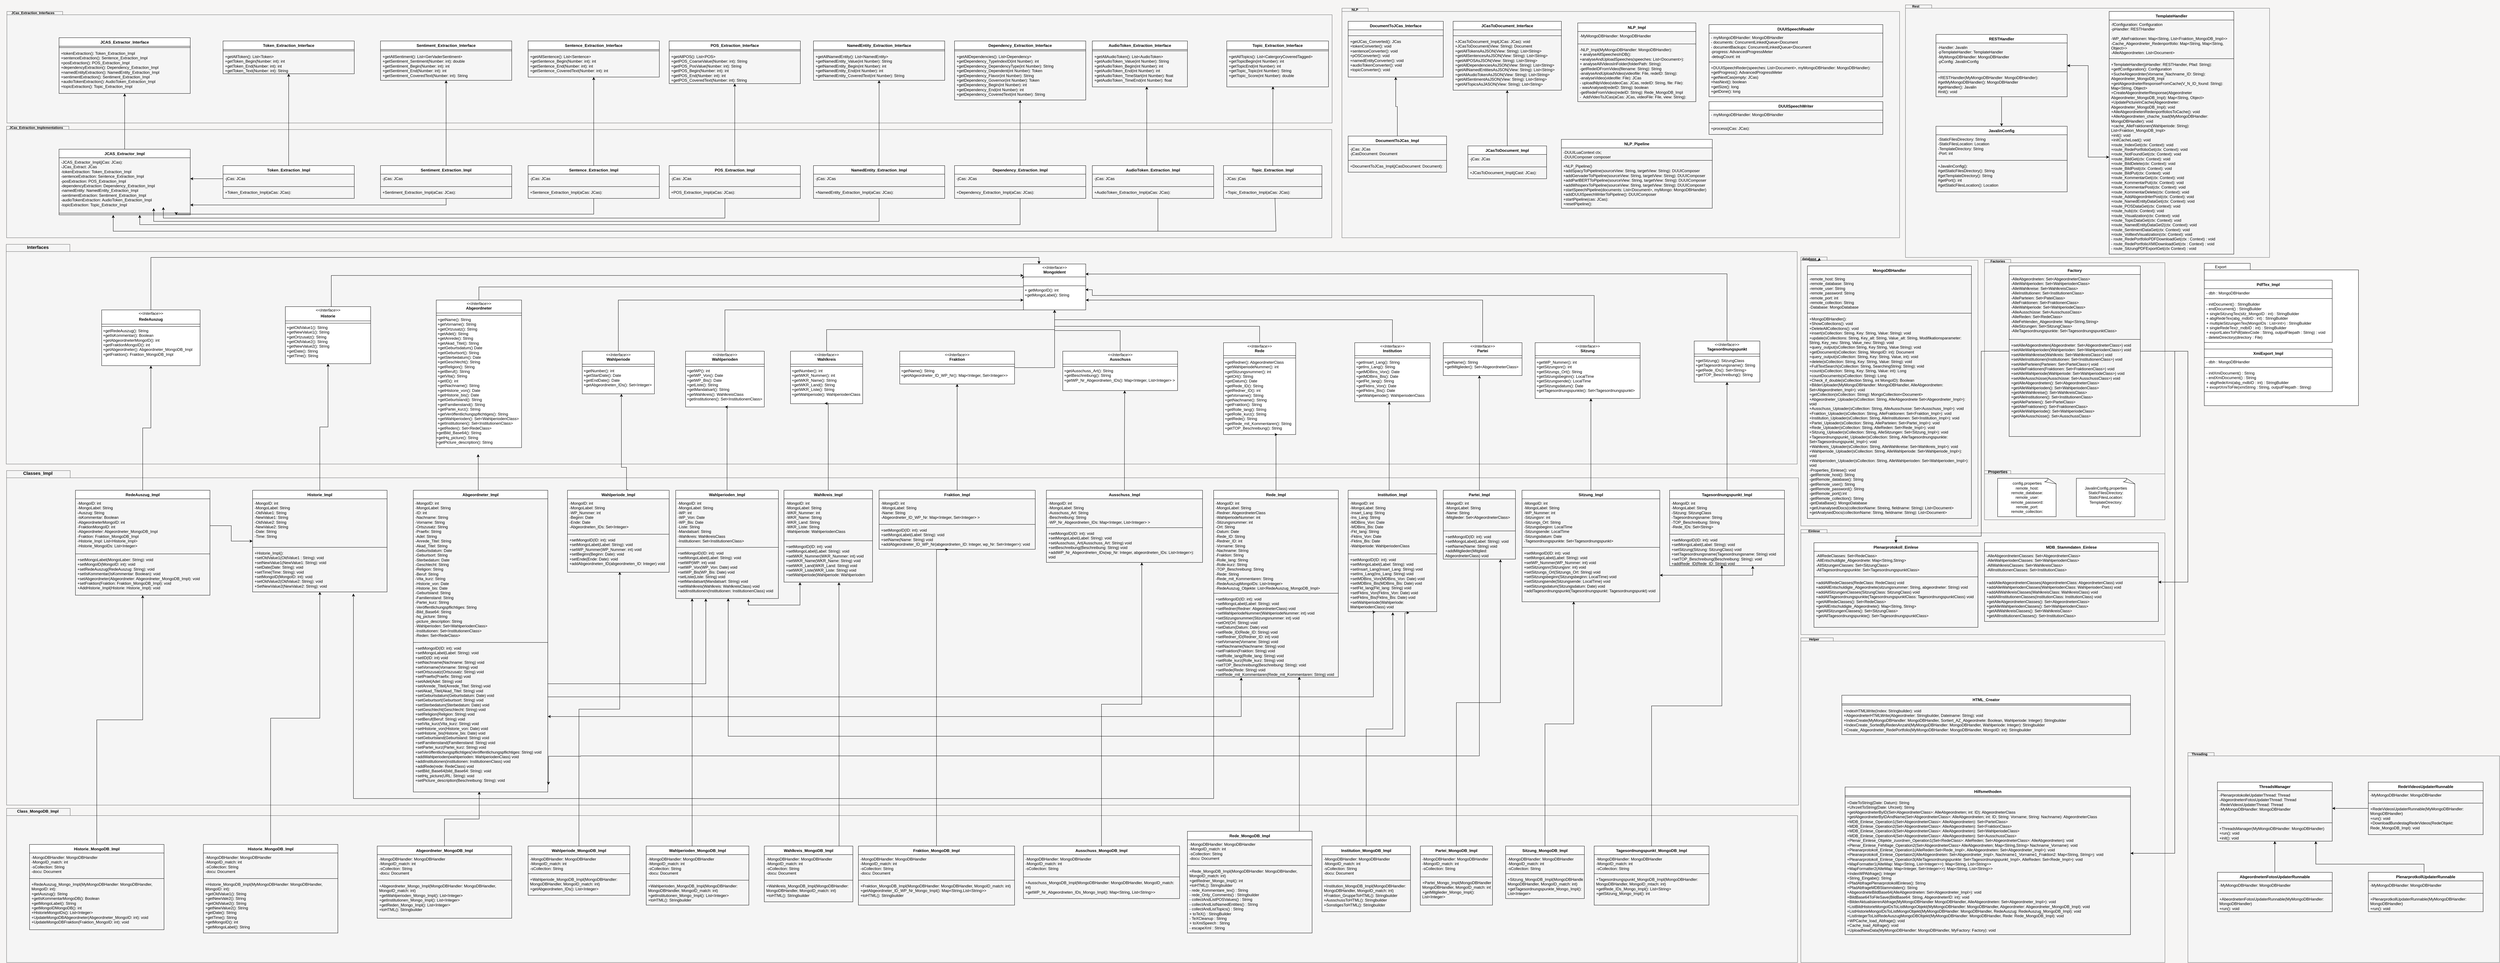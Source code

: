 <mxfile version="26.1.1">
  <diagram name="Page-1" id="b5b7bab2-c9e2-2cf4-8b2a-24fd1a2a6d21">
    <mxGraphModel dx="5428" dy="3758" grid="1" gridSize="10" guides="1" tooltips="1" connect="1" arrows="1" fold="1" page="1" pageScale="1" pageWidth="827" pageHeight="1169" background="light-dark(#f6f5f4, #121212)" math="0" shadow="0">
      <root>
        <mxCell id="0" />
        <mxCell id="1" parent="0" />
        <mxCell id="6e0c8c40b5770093-72" value="" style="shape=folder;fontStyle=1;spacingTop=10;tabWidth=194;tabHeight=22;tabPosition=left;html=1;rounded=0;shadow=0;comic=0;labelBackgroundColor=none;strokeWidth=1;fillColor=#f5f5f5;fontFamily=Verdana;fontSize=10;align=center;fontColor=#333333;strokeColor=#666666;" parent="1" vertex="1">
          <mxGeometry x="-2570" y="-220" width="5463" height="1020" as="geometry" />
        </mxCell>
        <mxCell id="fcI7TN0WOLZZ01-uEVWQ-1" value="&lt;div&gt;Abgeordneter_Impl&lt;/div&gt;" style="swimlane;fontStyle=1;align=center;verticalAlign=top;childLayout=stackLayout;horizontal=1;startSize=26;horizontalStack=0;resizeParent=1;resizeParentMax=0;resizeLast=0;collapsible=1;marginBottom=0;whiteSpace=wrap;html=1;" parent="1" vertex="1">
          <mxGeometry x="-1330" y="-160" width="410" height="920" as="geometry" />
        </mxCell>
        <mxCell id="fcI7TN0WOLZZ01-uEVWQ-2" value="&lt;div&gt;-MongoID: int&lt;/div&gt;&lt;div&gt;-MongoLabel: String&lt;br&gt;&lt;/div&gt;&lt;div&gt;-ID: int&lt;/div&gt;-Nachname: String&lt;br&gt;-Vorname: String&lt;br&gt;-Ortszusatz: String&lt;br&gt;-Praefix: String&lt;br&gt;-Adel: String&lt;br&gt;-Anrede_Titel: String&lt;br&gt;-Akad_Titel: String&lt;br&gt;-Geburtsdatum: Date&lt;br&gt;-Geburtsort: String&lt;br&gt;-Sterbedatum: Date&lt;br&gt;-Geschlecht: String&lt;br&gt;-Religion: String&lt;br&gt;-Beruf: String&lt;br&gt;-Vita_kurz: String&lt;br&gt;-Historie_von: Date&lt;br&gt;-Historie_bis: Date&lt;br&gt;-Geburtsland: String&lt;br&gt;-Familienstand: String&lt;br&gt;-Partei_kurz: String&lt;br&gt;&lt;div&gt;-Veröffentlichungspflichtiges: String&lt;/div&gt;&lt;div&gt;-Bild_Base64: String&lt;/div&gt;&lt;div&gt;-hq_picture: String&lt;/div&gt;&lt;div&gt;-picture_description: String&lt;br&gt;&lt;/div&gt;-Wahlperioden: Set&amp;lt;WahlperiodenClass&amp;gt;&lt;br&gt;-Institutionen: Set&amp;lt;InstitutionenClass&amp;gt;&lt;br&gt;-Reden: Set&amp;lt;RedeClass&amp;gt;" style="text;strokeColor=none;fillColor=none;align=left;verticalAlign=top;spacingLeft=4;spacingRight=4;overflow=hidden;rotatable=0;points=[[0,0.5],[1,0.5]];portConstraint=eastwest;whiteSpace=wrap;html=1;" parent="fcI7TN0WOLZZ01-uEVWQ-1" vertex="1">
          <mxGeometry y="26" width="410" height="434" as="geometry" />
        </mxCell>
        <mxCell id="fcI7TN0WOLZZ01-uEVWQ-3" value="" style="line;strokeWidth=1;fillColor=none;align=left;verticalAlign=middle;spacingTop=-1;spacingLeft=3;spacingRight=3;rotatable=0;labelPosition=right;points=[];portConstraint=eastwest;strokeColor=inherit;" parent="fcI7TN0WOLZZ01-uEVWQ-1" vertex="1">
          <mxGeometry y="460" width="410" height="8" as="geometry" />
        </mxCell>
        <mxCell id="fcI7TN0WOLZZ01-uEVWQ-4" value="&lt;div&gt;&lt;div&gt;+setMongoID(ID: int): void&lt;/div&gt;+setMongoLabel(Label: String): void&lt;/div&gt;&lt;div&gt;+setID(ID: int) void&lt;/div&gt;+setNachname(Nachname: String) void&lt;br&gt;+setVorname(Vorname: String) void&lt;br&gt;+setOrtszusatz(Ortszusatz: String) void&lt;br&gt;+setPraefix(Praefix: String) void&lt;br&gt;+setAdel(Adel: String) void&lt;br&gt;+setAnrede_Titel(Anrede_Titel: String) void&lt;br&gt;+setAkad_Titel(Akad_Titel: String) void&lt;br&gt;+setGeburtsdatum(Geburtsdatum: Date) void&lt;br&gt;+setGeburtsort(Geburtsort: String) void&lt;br&gt;+setSterbedatum(Sterbedatum: Date) void&lt;br&gt;+setGeschlecht(Geschlecht: String) void&lt;br&gt;+setReligion(Religion: String) void&lt;br&gt;+setBeruf(Beruf: String) void&lt;br&gt;+setVita_kurz(Vita_kurz: String) void&lt;br&gt;+setHistorie_von(Historie_von: Date) void&lt;br&gt;+setHistorie_bis(Historie_bis: Date) void&lt;br&gt;+setGeburtsland(Geburtsland: String) void&lt;br&gt;+setFamilienstand(Familienstand: String) void&lt;br&gt;+setPartei_kurz(Partei_kurz: String) void&lt;br&gt;+setVeröffentlichungspflichtiges(Veröffentlichungspflichtiges: String) void&lt;br&gt;+addWahlperioden(wahlperioden: WahlperiodenClass) void&lt;br&gt;+addInstitutionen(institutionen: InstitutionenClass) void&lt;br&gt;&lt;div&gt;+addRede(rede: RedeClass) void&lt;/div&gt;&lt;div&gt;+setBild_Base64(bild_Base64: String): void&lt;/div&gt;&lt;div&gt;+setHq_picture(URL: String): void&lt;/div&gt;&lt;div&gt;+setPicture_description(Beschreibung: String): void&lt;br&gt;&lt;/div&gt;" style="text;strokeColor=none;fillColor=none;align=left;verticalAlign=top;spacingLeft=4;spacingRight=4;overflow=hidden;rotatable=0;points=[[0,0.5],[1,0.5]];portConstraint=eastwest;whiteSpace=wrap;html=1;" parent="fcI7TN0WOLZZ01-uEVWQ-1" vertex="1">
          <mxGeometry y="468" width="410" height="452" as="geometry" />
        </mxCell>
        <mxCell id="bWNeryT0-HdxnE4unL5f-1" value="&lt;div&gt;Wahlperiode_Impl&lt;/div&gt;" style="swimlane;fontStyle=1;align=center;verticalAlign=top;childLayout=stackLayout;horizontal=1;startSize=26;horizontalStack=0;resizeParent=1;resizeParentMax=0;resizeLast=0;collapsible=1;marginBottom=0;whiteSpace=wrap;html=1;" parent="1" vertex="1">
          <mxGeometry x="-860" y="-160" width="310" height="250" as="geometry" />
        </mxCell>
        <mxCell id="bWNeryT0-HdxnE4unL5f-2" value="&lt;div&gt;&lt;div&gt;-MongoID: int&lt;/div&gt;-MongoLabel: String&lt;/div&gt;&lt;div&gt;-WP_Nummer: int&lt;/div&gt;-Beginn: Date&lt;br&gt;-Ende: Date&lt;br&gt;-Abgeordneten_IDs: Set&amp;lt;Integer&amp;gt;" style="text;strokeColor=none;fillColor=none;align=left;verticalAlign=top;spacingLeft=4;spacingRight=4;overflow=hidden;rotatable=0;points=[[0,0.5],[1,0.5]];portConstraint=eastwest;whiteSpace=wrap;html=1;" parent="bWNeryT0-HdxnE4unL5f-1" vertex="1">
          <mxGeometry y="26" width="310" height="104" as="geometry" />
        </mxCell>
        <mxCell id="bWNeryT0-HdxnE4unL5f-3" value="" style="line;strokeWidth=1;fillColor=none;align=left;verticalAlign=middle;spacingTop=-1;spacingLeft=3;spacingRight=3;rotatable=0;labelPosition=right;points=[];portConstraint=eastwest;strokeColor=inherit;" parent="bWNeryT0-HdxnE4unL5f-1" vertex="1">
          <mxGeometry y="130" width="310" height="8" as="geometry" />
        </mxCell>
        <mxCell id="bWNeryT0-HdxnE4unL5f-4" value="&lt;div&gt;&lt;div&gt;+setMongoID(ID: int): void&lt;/div&gt;+setMongoLabel(Label: String): void&lt;/div&gt;&lt;div&gt;+setWP_Nummer(WP_Nummer: int) void&lt;/div&gt;+setBeginn(Beginn: Date): void&lt;br&gt;+setEnde(Ende: Date): void&lt;br&gt;+addAbgeordneten_ID(abgeordneten_ID: Integer) void" style="text;strokeColor=none;fillColor=none;align=left;verticalAlign=top;spacingLeft=4;spacingRight=4;overflow=hidden;rotatable=0;points=[[0,0.5],[1,0.5]];portConstraint=eastwest;whiteSpace=wrap;html=1;" parent="bWNeryT0-HdxnE4unL5f-1" vertex="1">
          <mxGeometry y="138" width="310" height="112" as="geometry" />
        </mxCell>
        <mxCell id="bWNeryT0-HdxnE4unL5f-5" value="Wahlperioden_Impl" style="swimlane;fontStyle=1;align=center;verticalAlign=top;childLayout=stackLayout;horizontal=1;startSize=26;horizontalStack=0;resizeParent=1;resizeParentMax=0;resizeLast=0;collapsible=1;marginBottom=0;whiteSpace=wrap;html=1;" parent="1" vertex="1">
          <mxGeometry x="-530" y="-160" width="313" height="330" as="geometry" />
        </mxCell>
        <mxCell id="bWNeryT0-HdxnE4unL5f-6" value="&lt;div&gt;&lt;div&gt;-MongoID: int&lt;/div&gt;-MongoLabel: String&lt;/div&gt;&lt;div&gt;-WP: int&lt;/div&gt;-WP_Von: Date&lt;br&gt;-WP_Bis: Date&lt;br&gt;-Liste: String&lt;br&gt;-Mandatsart: String&lt;br&gt;-Wahlkreis: WahlkreisClass&lt;br&gt;-Institutionen: Set&amp;lt;InstitutionenClass&amp;gt;" style="text;strokeColor=none;fillColor=none;align=left;verticalAlign=top;spacingLeft=4;spacingRight=4;overflow=hidden;rotatable=0;points=[[0,0.5],[1,0.5]];portConstraint=eastwest;whiteSpace=wrap;html=1;" parent="bWNeryT0-HdxnE4unL5f-5" vertex="1">
          <mxGeometry y="26" width="313" height="144" as="geometry" />
        </mxCell>
        <mxCell id="bWNeryT0-HdxnE4unL5f-7" value="" style="line;strokeWidth=1;fillColor=none;align=left;verticalAlign=middle;spacingTop=-1;spacingLeft=3;spacingRight=3;rotatable=0;labelPosition=right;points=[];portConstraint=eastwest;strokeColor=inherit;" parent="bWNeryT0-HdxnE4unL5f-5" vertex="1">
          <mxGeometry y="170" width="313" height="8" as="geometry" />
        </mxCell>
        <mxCell id="bWNeryT0-HdxnE4unL5f-8" value="&lt;div&gt;&lt;div&gt;+setMongoID(ID: int): void&lt;/div&gt;+setMongoLabel(Label: String): void&lt;/div&gt;&lt;div&gt;+setWP(WP: int) void&lt;/div&gt;+setWP_Von(WP_Von: Date) void&lt;br&gt;+setWP_Bis(WP_Bis: Date) void&lt;br&gt;+setListe(Liste: String) void&lt;br&gt;+setMandatsart(Mandatsart: String) void&lt;br&gt;+setWahlkreis(Wahlkreis: WahlkreisClass) void&lt;br&gt;+addInstitutionen(Institutionen: InstitutionenClass) void" style="text;strokeColor=none;fillColor=none;align=left;verticalAlign=top;spacingLeft=4;spacingRight=4;overflow=hidden;rotatable=0;points=[[0,0.5],[1,0.5]];portConstraint=eastwest;whiteSpace=wrap;html=1;" parent="bWNeryT0-HdxnE4unL5f-5" vertex="1">
          <mxGeometry y="178" width="313" height="152" as="geometry" />
        </mxCell>
        <mxCell id="bWNeryT0-HdxnE4unL5f-9" value="Wahlkreis_Impl" style="swimlane;fontStyle=1;align=center;verticalAlign=top;childLayout=stackLayout;horizontal=1;startSize=26;horizontalStack=0;resizeParent=1;resizeParentMax=0;resizeLast=0;collapsible=1;marginBottom=0;whiteSpace=wrap;html=1;" parent="1" vertex="1">
          <mxGeometry x="-200" y="-160" width="270" height="280" as="geometry" />
        </mxCell>
        <mxCell id="bWNeryT0-HdxnE4unL5f-10" value="&lt;div&gt;&lt;div&gt;-MongoID: int&lt;/div&gt;-MongoLabel: String&lt;/div&gt;&lt;div&gt;-WKR_Nummer: int&lt;/div&gt;-WKR_Name: String&lt;br&gt;-WKR_Land: String&lt;br&gt;-WKR_Liste: String&lt;br&gt;-Wahlperiode: WahlperiodenClass" style="text;strokeColor=none;fillColor=none;align=left;verticalAlign=top;spacingLeft=4;spacingRight=4;overflow=hidden;rotatable=0;points=[[0,0.5],[1,0.5]];portConstraint=eastwest;whiteSpace=wrap;html=1;" parent="bWNeryT0-HdxnE4unL5f-9" vertex="1">
          <mxGeometry y="26" width="270" height="124" as="geometry" />
        </mxCell>
        <mxCell id="bWNeryT0-HdxnE4unL5f-11" value="" style="line;strokeWidth=1;fillColor=none;align=left;verticalAlign=middle;spacingTop=-1;spacingLeft=3;spacingRight=3;rotatable=0;labelPosition=right;points=[];portConstraint=eastwest;strokeColor=inherit;" parent="bWNeryT0-HdxnE4unL5f-9" vertex="1">
          <mxGeometry y="150" width="270" height="8" as="geometry" />
        </mxCell>
        <mxCell id="bWNeryT0-HdxnE4unL5f-12" value="&lt;div&gt;&lt;div&gt;+setMongoID(ID: int): void&lt;/div&gt;+setMongoLabel(Label: String): void&lt;/div&gt;&lt;div&gt;+setWKR_Nummer(WKR_Nummer: int) void&lt;/div&gt;+setWKR_Name(WKR_Name: String) void&lt;br&gt;+setWKR_Land(WKR_Land: String) void&lt;br&gt;+setWKR_Liste(WKR_Liste: String) void&lt;br&gt;+setWahlperiode(Wahlperiode: Wahlperioden" style="text;strokeColor=none;fillColor=none;align=left;verticalAlign=top;spacingLeft=4;spacingRight=4;overflow=hidden;rotatable=0;points=[[0,0.5],[1,0.5]];portConstraint=eastwest;whiteSpace=wrap;html=1;" parent="bWNeryT0-HdxnE4unL5f-9" vertex="1">
          <mxGeometry y="158" width="270" height="122" as="geometry" />
        </mxCell>
        <mxCell id="bWNeryT0-HdxnE4unL5f-13" value="Fraktion_Impl" style="swimlane;fontStyle=1;align=center;verticalAlign=top;childLayout=stackLayout;horizontal=1;startSize=26;horizontalStack=0;resizeParent=1;resizeParentMax=0;resizeLast=0;collapsible=1;marginBottom=0;whiteSpace=wrap;html=1;" parent="1" vertex="1">
          <mxGeometry x="90" y="-160" width="476" height="180" as="geometry" />
        </mxCell>
        <mxCell id="bWNeryT0-HdxnE4unL5f-14" value="&lt;div&gt;&lt;div&gt;-MongoID: int&lt;/div&gt;-MongoLabel: String&lt;/div&gt;&lt;div&gt;-Name: String&lt;/div&gt;-Abgeordneter_ID_WP_Nr: Map&amp;lt;Integer, Set&amp;lt;Integer&amp;gt; &amp;gt;" style="text;strokeColor=none;fillColor=none;align=left;verticalAlign=top;spacingLeft=4;spacingRight=4;overflow=hidden;rotatable=0;points=[[0,0.5],[1,0.5]];portConstraint=eastwest;whiteSpace=wrap;html=1;" parent="bWNeryT0-HdxnE4unL5f-13" vertex="1">
          <mxGeometry y="26" width="476" height="74" as="geometry" />
        </mxCell>
        <mxCell id="bWNeryT0-HdxnE4unL5f-15" value="" style="line;strokeWidth=1;fillColor=none;align=left;verticalAlign=middle;spacingTop=-1;spacingLeft=3;spacingRight=3;rotatable=0;labelPosition=right;points=[];portConstraint=eastwest;strokeColor=inherit;" parent="bWNeryT0-HdxnE4unL5f-13" vertex="1">
          <mxGeometry y="100" width="476" height="8" as="geometry" />
        </mxCell>
        <mxCell id="bWNeryT0-HdxnE4unL5f-16" value="&lt;div&gt;+setMongoID(ID: int): void&lt;/div&gt;+setMongoLabel(Label: String): void&lt;div&gt;+setName(Name: String) void&lt;/div&gt;&lt;div&gt;+addAbgeordneter_ID_WP_Nr(abgeordneten_ID: Integer, wp_Nr: Set&amp;lt;Integer&amp;gt;): void&lt;/div&gt;" style="text;strokeColor=none;fillColor=none;align=left;verticalAlign=top;spacingLeft=4;spacingRight=4;overflow=hidden;rotatable=0;points=[[0,0.5],[1,0.5]];portConstraint=eastwest;whiteSpace=wrap;html=1;" parent="bWNeryT0-HdxnE4unL5f-13" vertex="1">
          <mxGeometry y="108" width="476" height="72" as="geometry" />
        </mxCell>
        <mxCell id="bWNeryT0-HdxnE4unL5f-21" value="Rede_Impl" style="swimlane;fontStyle=1;align=center;verticalAlign=top;childLayout=stackLayout;horizontal=1;startSize=26;horizontalStack=0;resizeParent=1;resizeParentMax=0;resizeLast=0;collapsible=1;marginBottom=0;whiteSpace=wrap;html=1;" parent="1" vertex="1">
          <mxGeometry x="1110" y="-160" width="380" height="570" as="geometry" />
        </mxCell>
        <mxCell id="bWNeryT0-HdxnE4unL5f-22" value="&lt;div&gt;&lt;div&gt;-MongoID: int&lt;/div&gt;-MongoLabel: String&lt;/div&gt;&lt;div&gt;-Redner: AbgeordneterClass&lt;/div&gt;-WahlperiodeNummer: int&lt;br&gt;-Stizungsnummer: int&lt;br&gt;-Ort: String&lt;br&gt;-Datum: Date&lt;br&gt;-Rede_ID: String&lt;br&gt;-Redner_ID: int&lt;br&gt;-Vorname: String&lt;br&gt;-Nachname: String&lt;br&gt;-Fraktion: String&lt;br&gt;-Rolle_lang: String&lt;br&gt;&lt;div&gt;-Rolle-kurz: String&lt;/div&gt;&lt;div&gt;-TOP_Beschreibung: String&lt;br&gt;&lt;/div&gt;&lt;div&gt;-Rede: String&lt;/div&gt;&lt;div&gt;-Rede_mit_Kommentaren: String&lt;/div&gt;&lt;div&gt;-RedeAuszugMongoIDs: List&amp;lt;Integer&amp;gt;&lt;/div&gt;&lt;div&gt;-RedeAuszug_Objekte: List&amp;lt;RedeAuszug_MongoDB_Impl&amp;gt;&lt;br&gt;&lt;/div&gt;" style="text;strokeColor=none;fillColor=none;align=left;verticalAlign=top;spacingLeft=4;spacingRight=4;overflow=hidden;rotatable=0;points=[[0,0.5],[1,0.5]];portConstraint=eastwest;whiteSpace=wrap;html=1;" parent="bWNeryT0-HdxnE4unL5f-21" vertex="1">
          <mxGeometry y="26" width="380" height="284" as="geometry" />
        </mxCell>
        <mxCell id="bWNeryT0-HdxnE4unL5f-23" value="" style="line;strokeWidth=1;fillColor=none;align=left;verticalAlign=middle;spacingTop=-1;spacingLeft=3;spacingRight=3;rotatable=0;labelPosition=right;points=[];portConstraint=eastwest;strokeColor=inherit;" parent="bWNeryT0-HdxnE4unL5f-21" vertex="1">
          <mxGeometry y="310" width="380" height="8" as="geometry" />
        </mxCell>
        <mxCell id="bWNeryT0-HdxnE4unL5f-24" value="&lt;div&gt;&lt;div&gt;+setMongoID(ID: int): void&lt;/div&gt;+setMongoLabel(Label: String): void&lt;/div&gt;&lt;div&gt;+setRedner(Redner: AbgeordneterClass) void&lt;/div&gt;+setWahlperiodeNummer(WahlperiodeNummer: int) void&lt;br&gt;+setStizungsnummer(Stizungsnummer: int) void&lt;br&gt;+setOrt(Ort: String) void&lt;br&gt;+setDatum(Datum: Date) void&lt;br&gt;+setRede_ID(Rede_ID: String) void&lt;br&gt;+setRedner_ID(Redner_ID: int) void&lt;br&gt;+setVorname(Vorname: String) void&lt;br&gt;+setNachname(Nachname: String) void&lt;br&gt;+setFraktion(Fraktion: String) void&lt;br&gt;+setRolle_lang(Rolle_lang: String) void&lt;br&gt;&lt;div&gt;+setRolle_kurz(Rolle_kurz: String) void&lt;/div&gt;&lt;div&gt;+setTOP_Beschreibung(Beschreibung: String): void&lt;br&gt;&lt;/div&gt;&lt;div&gt;+setRede(Rede: String) void&lt;/div&gt;+setRede_mit_Kommentaren(Rede_mit_Kommentaren: String) void" style="text;strokeColor=none;fillColor=none;align=left;verticalAlign=top;spacingLeft=4;spacingRight=4;overflow=hidden;rotatable=0;points=[[0,0.5],[1,0.5]];portConstraint=eastwest;whiteSpace=wrap;html=1;" parent="bWNeryT0-HdxnE4unL5f-21" vertex="1">
          <mxGeometry y="318" width="380" height="252" as="geometry" />
        </mxCell>
        <mxCell id="bWNeryT0-HdxnE4unL5f-25" value="Institution_Impl" style="swimlane;fontStyle=1;align=center;verticalAlign=top;childLayout=stackLayout;horizontal=1;startSize=26;horizontalStack=0;resizeParent=1;resizeParentMax=0;resizeLast=0;collapsible=1;marginBottom=0;whiteSpace=wrap;html=1;" parent="1" vertex="1">
          <mxGeometry x="1520" y="-160" width="270" height="370" as="geometry" />
        </mxCell>
        <mxCell id="bWNeryT0-HdxnE4unL5f-26" value="&lt;div&gt;&lt;div&gt;-MongoID: int&lt;/div&gt;-MongoLabel: String&lt;/div&gt;&lt;div&gt;-Insart_Lang: String&lt;/div&gt;-Ins_Lang: String&lt;br&gt;-MDBins_Von: Date&lt;br&gt;-MDBins_Bis: Date&lt;br&gt;-Fkt_lang: String&lt;br&gt;-Fktins_Von: Date&lt;br&gt;-Fktins_Bis: Date&lt;br&gt;-Wahlperiode: WahlperiodenClass" style="text;strokeColor=none;fillColor=none;align=left;verticalAlign=top;spacingLeft=4;spacingRight=4;overflow=hidden;rotatable=0;points=[[0,0.5],[1,0.5]];portConstraint=eastwest;whiteSpace=wrap;html=1;" parent="bWNeryT0-HdxnE4unL5f-25" vertex="1">
          <mxGeometry y="26" width="270" height="164" as="geometry" />
        </mxCell>
        <mxCell id="bWNeryT0-HdxnE4unL5f-27" value="" style="line;strokeWidth=1;fillColor=none;align=left;verticalAlign=middle;spacingTop=-1;spacingLeft=3;spacingRight=3;rotatable=0;labelPosition=right;points=[];portConstraint=eastwest;strokeColor=inherit;" parent="bWNeryT0-HdxnE4unL5f-25" vertex="1">
          <mxGeometry y="190" width="270" height="8" as="geometry" />
        </mxCell>
        <mxCell id="bWNeryT0-HdxnE4unL5f-28" value="&lt;div&gt;&lt;div&gt;+setMongoID(ID: int): void&lt;/div&gt;+setMongoLabel(Label: String): void&lt;/div&gt;&lt;div&gt;+setInsart_Lang(Insart_Lang: String) void&lt;/div&gt;+setIns_Lang(Ins_Lang: String) void&lt;br&gt;+setMDBins_Von(MDBins_Von: Date) void&lt;br&gt;+setMDBins_Bis(MDBins_Bis: Date) void&lt;br&gt;+setFkt_lang(Fkt_lang: String) void&lt;br&gt;+setFktins_Von(Fktins_Von: Date) void&lt;br&gt;+setFktins_Bis(Fktins_Bis: Date) void&lt;br&gt;+setWahlperiode(Wahlperiode: WahlperiodenClass) void" style="text;strokeColor=none;fillColor=none;align=left;verticalAlign=top;spacingLeft=4;spacingRight=4;overflow=hidden;rotatable=0;points=[[0,0.5],[1,0.5]];portConstraint=eastwest;whiteSpace=wrap;html=1;" parent="bWNeryT0-HdxnE4unL5f-25" vertex="1">
          <mxGeometry y="198" width="270" height="172" as="geometry" />
        </mxCell>
        <mxCell id="bWNeryT0-HdxnE4unL5f-29" value="Partei_Impl" style="swimlane;fontStyle=1;align=center;verticalAlign=top;childLayout=stackLayout;horizontal=1;startSize=26;horizontalStack=0;resizeParent=1;resizeParentMax=0;resizeLast=0;collapsible=1;marginBottom=0;whiteSpace=wrap;html=1;" parent="1" vertex="1">
          <mxGeometry x="1810" y="-160" width="220" height="210" as="geometry" />
        </mxCell>
        <mxCell id="bWNeryT0-HdxnE4unL5f-30" value="&lt;div&gt;&lt;div&gt;-MongoID: int&lt;/div&gt;-MongoLabel: String&lt;/div&gt;&lt;div&gt;-Name: String&lt;/div&gt;-Mitglieder: Set&amp;lt;AbgeordneterClass&amp;gt;" style="text;strokeColor=none;fillColor=none;align=left;verticalAlign=top;spacingLeft=4;spacingRight=4;overflow=hidden;rotatable=0;points=[[0,0.5],[1,0.5]];portConstraint=eastwest;whiteSpace=wrap;html=1;" parent="bWNeryT0-HdxnE4unL5f-29" vertex="1">
          <mxGeometry y="26" width="220" height="94" as="geometry" />
        </mxCell>
        <mxCell id="bWNeryT0-HdxnE4unL5f-31" value="" style="line;strokeWidth=1;fillColor=none;align=left;verticalAlign=middle;spacingTop=-1;spacingLeft=3;spacingRight=3;rotatable=0;labelPosition=right;points=[];portConstraint=eastwest;strokeColor=inherit;" parent="bWNeryT0-HdxnE4unL5f-29" vertex="1">
          <mxGeometry y="120" width="220" height="8" as="geometry" />
        </mxCell>
        <mxCell id="bWNeryT0-HdxnE4unL5f-32" value="&lt;div&gt;+setMongoID(ID: int): void&lt;/div&gt;+setMongoLabel(Label: String): void&lt;div&gt;+setName(Name: String) void&lt;/div&gt;+addMitglieder(Mitglied: AbgeordneterClass) void" style="text;strokeColor=none;fillColor=none;align=left;verticalAlign=top;spacingLeft=4;spacingRight=4;overflow=hidden;rotatable=0;points=[[0,0.5],[1,0.5]];portConstraint=eastwest;whiteSpace=wrap;html=1;" parent="bWNeryT0-HdxnE4unL5f-29" vertex="1">
          <mxGeometry y="128" width="220" height="82" as="geometry" />
        </mxCell>
        <mxCell id="bWNeryT0-HdxnE4unL5f-33" value="Sitzung_Impl" style="swimlane;fontStyle=1;align=center;verticalAlign=top;childLayout=stackLayout;horizontal=1;startSize=26;horizontalStack=0;resizeParent=1;resizeParentMax=0;resizeLast=0;collapsible=1;marginBottom=0;whiteSpace=wrap;html=1;" parent="1" vertex="1">
          <mxGeometry x="2050" y="-160" width="420" height="340" as="geometry" />
        </mxCell>
        <mxCell id="bWNeryT0-HdxnE4unL5f-34" value="&lt;div&gt;&lt;div&gt;-MongoID: int&lt;/div&gt;-MongoLabel: String&lt;/div&gt;&lt;div&gt;-WP_Nummer: int&lt;/div&gt;-Sitzungsnr: int&lt;br&gt;-Sitzungs_Ort: String&lt;br&gt;-Sitzungsbeginn: LocalTime&lt;br&gt;-Sitzungsende: LocalTime&lt;br&gt;-Sitzungsdatum: Date&lt;br&gt;-Tagesordnungspunkte: Set&amp;lt;Tagesordnungspunkt&amp;gt;" style="text;strokeColor=none;fillColor=none;align=left;verticalAlign=top;spacingLeft=4;spacingRight=4;overflow=hidden;rotatable=0;points=[[0,0.5],[1,0.5]];portConstraint=eastwest;whiteSpace=wrap;html=1;" parent="bWNeryT0-HdxnE4unL5f-33" vertex="1">
          <mxGeometry y="26" width="420" height="144" as="geometry" />
        </mxCell>
        <mxCell id="bWNeryT0-HdxnE4unL5f-35" value="" style="line;strokeWidth=1;fillColor=none;align=left;verticalAlign=middle;spacingTop=-1;spacingLeft=3;spacingRight=3;rotatable=0;labelPosition=right;points=[];portConstraint=eastwest;strokeColor=inherit;" parent="bWNeryT0-HdxnE4unL5f-33" vertex="1">
          <mxGeometry y="170" width="420" height="8" as="geometry" />
        </mxCell>
        <mxCell id="bWNeryT0-HdxnE4unL5f-36" value="&lt;div&gt;&lt;div&gt;+setMongoID(ID: int): void&lt;/div&gt;+setMongoLabel(Label: String): void&lt;/div&gt;&lt;div&gt;+setWP_Nummer(WP_Nummer: int) void&lt;/div&gt;+setSitzungsnr(Sitzungsnr: int) void&lt;br&gt;+setSitzungs_Ort(Sitzungs_Ort: String) void&lt;br&gt;+setSitzungsbeginn(Sitzungsbeginn: LocalTime) void&lt;br&gt;+setSitzungsende(Sitzungsende: LocalTime) void&lt;br&gt;+setSitzungsdatum(Sitzungsdatum: Date) void&lt;br&gt;+addTagesordnungspunkt(Tagesordnungspunkt: Tagesordnungspunkt) void" style="text;strokeColor=none;fillColor=none;align=left;verticalAlign=top;spacingLeft=4;spacingRight=4;overflow=hidden;rotatable=0;points=[[0,0.5],[1,0.5]];portConstraint=eastwest;whiteSpace=wrap;html=1;" parent="bWNeryT0-HdxnE4unL5f-33" vertex="1">
          <mxGeometry y="178" width="420" height="162" as="geometry" />
        </mxCell>
        <mxCell id="bWNeryT0-HdxnE4unL5f-37" value="Tagesordnungspunkt_Impl" style="swimlane;fontStyle=1;align=center;verticalAlign=top;childLayout=stackLayout;horizontal=1;startSize=26;horizontalStack=0;resizeParent=1;resizeParentMax=0;resizeLast=0;collapsible=1;marginBottom=0;whiteSpace=wrap;html=1;" parent="1" vertex="1">
          <mxGeometry x="2500" y="-160" width="350" height="230" as="geometry" />
        </mxCell>
        <mxCell id="bWNeryT0-HdxnE4unL5f-38" value="&lt;div&gt;&lt;div&gt;-MongoID: int&lt;/div&gt;-MongoLabel: String&lt;/div&gt;&lt;div&gt;-Sitzung: SitzungClass&lt;/div&gt;&lt;div&gt;-Tagesordnungsname: String&lt;/div&gt;&lt;div&gt;-TOP_Beschreibung: String&lt;br&gt;&lt;/div&gt;-Rede_IDs: Set&amp;lt;String&amp;gt;" style="text;strokeColor=none;fillColor=none;align=left;verticalAlign=top;spacingLeft=4;spacingRight=4;overflow=hidden;rotatable=0;points=[[0,0.5],[1,0.5]];portConstraint=eastwest;whiteSpace=wrap;html=1;" parent="bWNeryT0-HdxnE4unL5f-37" vertex="1">
          <mxGeometry y="26" width="350" height="104" as="geometry" />
        </mxCell>
        <mxCell id="bWNeryT0-HdxnE4unL5f-39" value="" style="line;strokeWidth=1;fillColor=none;align=left;verticalAlign=middle;spacingTop=-1;spacingLeft=3;spacingRight=3;rotatable=0;labelPosition=right;points=[];portConstraint=eastwest;strokeColor=inherit;" parent="bWNeryT0-HdxnE4unL5f-37" vertex="1">
          <mxGeometry y="130" width="350" height="8" as="geometry" />
        </mxCell>
        <mxCell id="bWNeryT0-HdxnE4unL5f-40" value="&lt;div&gt;+setMongoID(ID: int): void&lt;/div&gt;&lt;div&gt;+setMongoLabel(Label: String): void&lt;br&gt;&lt;/div&gt;&lt;div&gt;+setSitzung(Sitzung: SitzungClass) void&lt;/div&gt;+setTagesordnungsname(Tagesordnungsname: String) void&lt;br&gt;&lt;div&gt;+setTOP_Beschreibung(Beschreibung: String): void&lt;br&gt;&lt;/div&gt;&lt;div&gt;+addRede_ID(Rede_ID: String) void&lt;/div&gt;&lt;div&gt;&lt;br&gt;&lt;/div&gt;" style="text;strokeColor=none;fillColor=none;align=left;verticalAlign=top;spacingLeft=4;spacingRight=4;overflow=hidden;rotatable=0;points=[[0,0.5],[1,0.5]];portConstraint=eastwest;whiteSpace=wrap;html=1;" parent="bWNeryT0-HdxnE4unL5f-37" vertex="1">
          <mxGeometry y="138" width="350" height="92" as="geometry" />
        </mxCell>
        <mxCell id="bWNeryT0-HdxnE4unL5f-41" value="" style="shape=folder;fontStyle=1;spacingTop=10;tabWidth=194;tabHeight=22;tabPosition=left;html=1;rounded=0;shadow=0;comic=0;labelBackgroundColor=none;strokeWidth=1;fillColor=#f5f5f5;fontFamily=Verdana;fontSize=10;align=center;fontColor=#333333;strokeColor=#666666;" parent="1" vertex="1">
          <mxGeometry x="-2571" y="-910" width="5460" height="670" as="geometry" />
        </mxCell>
        <mxCell id="bWNeryT0-HdxnE4unL5f-43" value="&lt;div&gt;Ausschuss_Impl&lt;/div&gt;" style="swimlane;fontStyle=1;align=center;verticalAlign=top;childLayout=stackLayout;horizontal=1;startSize=26;horizontalStack=0;resizeParent=1;resizeParentMax=0;resizeLast=0;collapsible=1;marginBottom=0;whiteSpace=wrap;html=1;" parent="1" vertex="1">
          <mxGeometry x="600" y="-160" width="476" height="220" as="geometry" />
        </mxCell>
        <mxCell id="bWNeryT0-HdxnE4unL5f-44" value="&lt;div&gt;&lt;div&gt;-MongoID: int&lt;/div&gt;-MongoLabel: String&lt;/div&gt;&lt;div&gt;-Ausschuss_Art: String&lt;/div&gt;-Beschreibung: String&lt;br&gt;-WP_Nr_Abgeordneten_IDs: Map&amp;lt;Integer, List&amp;lt;Integer&amp;gt; &amp;gt;" style="text;strokeColor=none;fillColor=none;align=left;verticalAlign=top;spacingLeft=4;spacingRight=4;overflow=hidden;rotatable=0;points=[[0,0.5],[1,0.5]];portConstraint=eastwest;whiteSpace=wrap;html=1;" parent="bWNeryT0-HdxnE4unL5f-43" vertex="1">
          <mxGeometry y="26" width="476" height="84" as="geometry" />
        </mxCell>
        <mxCell id="bWNeryT0-HdxnE4unL5f-45" value="" style="line;strokeWidth=1;fillColor=none;align=left;verticalAlign=middle;spacingTop=-1;spacingLeft=3;spacingRight=3;rotatable=0;labelPosition=right;points=[];portConstraint=eastwest;strokeColor=inherit;" parent="bWNeryT0-HdxnE4unL5f-43" vertex="1">
          <mxGeometry y="110" width="476" height="8" as="geometry" />
        </mxCell>
        <mxCell id="bWNeryT0-HdxnE4unL5f-46" value="&lt;div&gt;&lt;div&gt;+setMongoID(ID: int): void&lt;/div&gt;+setMongoLabel(Label: String): void&lt;/div&gt;&lt;div&gt;+setAusschuss_Art(Ausschuss_Art: String) void&lt;/div&gt;+setBeschreibung(Beschreibung: String) void&lt;br&gt;+addWP_Nr_Abgeordneten_IDs(wp_Nr: Integer, abgeordneten_IDs: List&amp;lt;Integer&amp;gt;): void" style="text;strokeColor=none;fillColor=none;align=left;verticalAlign=top;spacingLeft=4;spacingRight=4;overflow=hidden;rotatable=0;points=[[0,0.5],[1,0.5]];portConstraint=eastwest;whiteSpace=wrap;html=1;" parent="bWNeryT0-HdxnE4unL5f-43" vertex="1">
          <mxGeometry y="118" width="476" height="102" as="geometry" />
        </mxCell>
        <mxCell id="fwP28AW1I1w4ZMu7mEsA-14" style="edgeStyle=orthogonalEdgeStyle;rounded=0;orthogonalLoop=1;jettySize=auto;html=1;entryX=0;entryY=0.25;entryDx=0;entryDy=0;" parent="1" source="bWNeryT0-HdxnE4unL5f-50" target="fwP28AW1I1w4ZMu7mEsA-1" edge="1">
          <mxGeometry relative="1" as="geometry">
            <Array as="points">
              <mxPoint x="-1130" y="-780" />
              <mxPoint x="530" y="-780" />
            </Array>
          </mxGeometry>
        </mxCell>
        <mxCell id="bWNeryT0-HdxnE4unL5f-50" value="&lt;p style=&quot;margin:0px;margin-top:4px;text-align:center;&quot;&gt;&lt;i&gt;&amp;lt;&amp;lt;Interface&amp;gt;&amp;gt;&lt;/i&gt;&lt;br&gt;&lt;b&gt;Abgeordneter&lt;/b&gt;&lt;/p&gt;&lt;hr size=&quot;1&quot; style=&quot;border-style:solid;&quot;&gt;&lt;hr size=&quot;1&quot; style=&quot;border-style:solid;&quot;&gt;&lt;p style=&quot;margin:0px;margin-left:4px;&quot;&gt;+getName(): String&lt;br&gt;+getVorname(): String&lt;br&gt;+getOrtzusatz(): String&lt;br&gt;+getAdel(): String&lt;br&gt;+getAnrede(): String&lt;br&gt;+getAkad_Titel(): String&lt;br&gt;+getGeburtsdatum() Date&lt;br&gt;+getGeburtsort(): String&lt;br&gt;+getSterbedatum(): Date&lt;br&gt;+getGeschlecht(): String&lt;br&gt;+getReligion(): String&lt;br&gt;+getBeruf(): String&lt;br&gt;+getVita(): String&lt;br&gt;+getID(): int&lt;br&gt;+getNachname(): String&lt;br&gt;+getHistorie_von(): Date&lt;br&gt;+getHistorie_bis(): Date&lt;br&gt;+getGeburtsland(): String&lt;br&gt;+getFamilienstand(): String&lt;br&gt;+getPartei_kurz(): String&lt;br&gt;+getVeröffentlichungspflichtiges(): String&lt;br&gt;+getWahlperioden(): Set&amp;lt;WahlperiodenClass&amp;gt;&lt;br&gt;+getInstitutionen(): Set&amp;lt;InstitutionenClass&amp;gt;&lt;br&gt;+getReden(): Set&amp;lt;RedeClass&amp;gt;&lt;/p&gt;&lt;div&gt;+getBild_Base64(): String&lt;/div&gt;&lt;div&gt;+getHq_picture(): String&lt;/div&gt;&lt;div&gt;+getPicture_description(): String&lt;br&gt;&lt;/div&gt;&lt;p style=&quot;margin:0px;margin-left:4px;&quot;&gt;&lt;/p&gt;" style="verticalAlign=top;align=left;overflow=fill;html=1;whiteSpace=wrap;" parent="1" vertex="1">
          <mxGeometry x="-1260" y="-740" width="260" height="450" as="geometry" />
        </mxCell>
        <mxCell id="fwP28AW1I1w4ZMu7mEsA-13" style="edgeStyle=orthogonalEdgeStyle;rounded=0;orthogonalLoop=1;jettySize=auto;html=1;" parent="1" source="bWNeryT0-HdxnE4unL5f-51" target="fwP28AW1I1w4ZMu7mEsA-1" edge="1">
          <mxGeometry relative="1" as="geometry">
            <Array as="points">
              <mxPoint x="-705" y="-740" />
            </Array>
          </mxGeometry>
        </mxCell>
        <mxCell id="bWNeryT0-HdxnE4unL5f-51" value="&lt;p style=&quot;margin:0px;margin-top:4px;text-align:center;&quot;&gt;&lt;i&gt;&amp;lt;&amp;lt;Interface&amp;gt;&amp;gt;&lt;/i&gt;&lt;br&gt;&lt;b&gt;Wahlperiode&lt;/b&gt;&lt;br&gt;&lt;/p&gt;&lt;hr size=&quot;1&quot; style=&quot;border-style:solid;&quot;&gt;&lt;hr size=&quot;1&quot; style=&quot;border-style:solid;&quot;&gt;&lt;p style=&quot;margin:0px;margin-left:4px;&quot;&gt;+getNumber(): int&lt;br&gt;+getStartDate(): Date&lt;br&gt;+getEndDate(): Date&lt;br&gt;+getAbgeordneten_IDs(): Set&amp;lt;Integer&amp;gt;&lt;br&gt;&lt;/p&gt;" style="verticalAlign=top;align=left;overflow=fill;html=1;whiteSpace=wrap;" parent="1" vertex="1">
          <mxGeometry x="-815" y="-584" width="220" height="130" as="geometry" />
        </mxCell>
        <mxCell id="fwP28AW1I1w4ZMu7mEsA-4" style="edgeStyle=orthogonalEdgeStyle;rounded=0;orthogonalLoop=1;jettySize=auto;html=1;" parent="1" source="bWNeryT0-HdxnE4unL5f-53" target="fwP28AW1I1w4ZMu7mEsA-1" edge="1">
          <mxGeometry relative="1" as="geometry">
            <Array as="points">
              <mxPoint x="-70" y="-650" />
              <mxPoint x="625" y="-650" />
            </Array>
          </mxGeometry>
        </mxCell>
        <mxCell id="bWNeryT0-HdxnE4unL5f-53" value="&lt;p style=&quot;margin:0px;margin-top:4px;text-align:center;&quot;&gt;&lt;i&gt;&amp;lt;&amp;lt;Interface&amp;gt;&amp;gt;&lt;/i&gt;&lt;br&gt;&lt;b&gt;Wahlkreis&lt;/b&gt;&lt;br&gt;&lt;/p&gt;&lt;hr size=&quot;1&quot; style=&quot;border-style:solid;&quot;&gt;&lt;hr size=&quot;1&quot; style=&quot;border-style:solid;&quot;&gt;&lt;p style=&quot;margin:0px;margin-left:4px;&quot;&gt;+getNumber(): int&lt;br&gt;+getWKR_Nummer(): int&lt;br&gt;+getWKR_Name(): String&lt;br&gt;+getWKR_Land(): String&lt;br&gt;+getWKR_Liste(): String&lt;br&gt;+getWahlperiode(): WahlperiodenClass&lt;br&gt;&lt;/p&gt;" style="verticalAlign=top;align=left;overflow=fill;html=1;whiteSpace=wrap;" parent="1" vertex="1">
          <mxGeometry x="-180" y="-584" width="220" height="160" as="geometry" />
        </mxCell>
        <mxCell id="fwP28AW1I1w4ZMu7mEsA-3" style="edgeStyle=orthogonalEdgeStyle;rounded=0;orthogonalLoop=1;jettySize=auto;html=1;" parent="1" source="bWNeryT0-HdxnE4unL5f-54" target="fwP28AW1I1w4ZMu7mEsA-1" edge="1">
          <mxGeometry relative="1" as="geometry" />
        </mxCell>
        <mxCell id="bWNeryT0-HdxnE4unL5f-54" value="&lt;p style=&quot;margin:0px;margin-top:4px;text-align:center;&quot;&gt;&lt;i&gt;&amp;lt;&amp;lt;Interface&amp;gt;&amp;gt;&lt;/i&gt;&lt;br&gt;&lt;b&gt;Fraktion&lt;/b&gt;&lt;/p&gt;&lt;hr size=&quot;1&quot; style=&quot;border-style:solid;&quot;&gt;&lt;hr size=&quot;1&quot; style=&quot;border-style:solid;&quot;&gt;&lt;p style=&quot;margin:0px;margin-left:4px;&quot;&gt;+getName(): String&lt;br&gt;+getAbgeordneter_ID_WP_Nr(): Map&amp;lt;Integer, Set&amp;lt;Integer&amp;gt;&amp;gt;&lt;br&gt;&lt;/p&gt;" style="verticalAlign=top;align=left;overflow=fill;html=1;whiteSpace=wrap;" parent="1" vertex="1">
          <mxGeometry x="153" y="-584" width="350" height="100" as="geometry" />
        </mxCell>
        <mxCell id="fwP28AW1I1w4ZMu7mEsA-2" style="edgeStyle=orthogonalEdgeStyle;rounded=0;orthogonalLoop=1;jettySize=auto;html=1;" parent="1" source="bWNeryT0-HdxnE4unL5f-55" target="fwP28AW1I1w4ZMu7mEsA-1" edge="1">
          <mxGeometry relative="1" as="geometry" />
        </mxCell>
        <mxCell id="bWNeryT0-HdxnE4unL5f-55" value="&lt;p style=&quot;margin:0px;margin-top:4px;text-align:center;&quot;&gt;&lt;i&gt;&amp;lt;&amp;lt;Interface&amp;gt;&amp;gt;&lt;/i&gt;&lt;br&gt;&lt;b&gt;Ausschuss&lt;/b&gt;&lt;br&gt;&lt;/p&gt;&lt;hr size=&quot;1&quot; style=&quot;border-style:solid;&quot;&gt;&lt;hr size=&quot;1&quot; style=&quot;border-style:solid;&quot;&gt;&lt;p style=&quot;margin:0px;margin-left:4px;&quot;&gt;+getAusschuss_Art(): String&lt;br&gt;+getBeschreibung(): String&lt;br&gt;+getWP_Nr_Abgeordneten_IDs(): Map&amp;lt;Integer, List&amp;lt;Integer&amp;gt; &amp;gt;&lt;br&gt;&lt;/p&gt;" style="verticalAlign=top;align=left;overflow=fill;html=1;whiteSpace=wrap;" parent="1" vertex="1">
          <mxGeometry x="650" y="-584" width="350" height="120" as="geometry" />
        </mxCell>
        <mxCell id="fwP28AW1I1w4ZMu7mEsA-5" style="edgeStyle=orthogonalEdgeStyle;rounded=0;orthogonalLoop=1;jettySize=auto;html=1;exitX=0.5;exitY=0;exitDx=0;exitDy=0;" parent="1" source="bWNeryT0-HdxnE4unL5f-56" target="fwP28AW1I1w4ZMu7mEsA-1" edge="1">
          <mxGeometry relative="1" as="geometry" />
        </mxCell>
        <mxCell id="bWNeryT0-HdxnE4unL5f-56" value="&lt;p style=&quot;margin:0px;margin-top:4px;text-align:center;&quot;&gt;&lt;i&gt;&amp;lt;&amp;lt;Interface&amp;gt;&amp;gt;&lt;/i&gt;&lt;br&gt;&lt;b&gt;Rede&lt;/b&gt;&lt;br&gt;&lt;/p&gt;&lt;hr size=&quot;1&quot; style=&quot;border-style:solid;&quot;&gt;&lt;hr size=&quot;1&quot; style=&quot;border-style:solid;&quot;&gt;&lt;p style=&quot;margin:0px;margin-left:4px;&quot;&gt;+getRedner(): AbgeordneterClass&lt;br&gt;+getWahlperiodeNummer(): int&lt;br&gt;+getStizungsnummer(): int&lt;br&gt;+getOrt(): String&lt;br&gt;+getDatum(): Date&lt;br&gt;+getRede_ID(): String&lt;br&gt;+getRedner_ID(): int&lt;br&gt;+getVorname(): String&lt;br&gt;+getNachname(): String&lt;br&gt;+getFraktion(): String&lt;br&gt;+getRolle_lang(): String&lt;br&gt;+getRolle_kurz(): String&lt;br&gt;+getRede(): String&lt;br&gt;+getRede_mit_Kommentaren(): String&lt;/p&gt;&lt;p style=&quot;margin:0px;margin-left:4px;&quot;&gt;+getTOP_Beschreibung(): String&lt;br&gt;&lt;/p&gt;" style="verticalAlign=top;align=left;overflow=fill;html=1;whiteSpace=wrap;" parent="1" vertex="1">
          <mxGeometry x="1140" y="-610" width="220" height="280" as="geometry" />
        </mxCell>
        <mxCell id="fwP28AW1I1w4ZMu7mEsA-6" style="edgeStyle=orthogonalEdgeStyle;rounded=0;orthogonalLoop=1;jettySize=auto;html=1;" parent="1" source="bWNeryT0-HdxnE4unL5f-57" target="fwP28AW1I1w4ZMu7mEsA-1" edge="1">
          <mxGeometry relative="1" as="geometry">
            <Array as="points">
              <mxPoint x="1655" y="-680" />
              <mxPoint x="625" y="-680" />
            </Array>
          </mxGeometry>
        </mxCell>
        <mxCell id="bWNeryT0-HdxnE4unL5f-57" value="&lt;p style=&quot;margin:0px;margin-top:4px;text-align:center;&quot;&gt;&lt;i&gt;&amp;lt;&amp;lt;Interface&amp;gt;&amp;gt;&lt;/i&gt;&lt;br&gt;&lt;b&gt;Institution&lt;/b&gt;&lt;/p&gt;&lt;hr size=&quot;1&quot; style=&quot;border-style:solid;&quot;&gt;&lt;hr size=&quot;1&quot; style=&quot;border-style:solid;&quot;&gt;&lt;p style=&quot;margin:0px;margin-left:4px;&quot;&gt;+getInsart_Lang(): String&lt;br&gt;+getIns_Lang(): String&lt;br&gt;+getMDBins_Von(): Date&lt;br&gt;+getMDBins_Bis(): Date&lt;br&gt;+getFkt_lang(): String&lt;br&gt;+getFktins_Von(): Date&lt;br&gt;+getFktins_Bis(): Date&lt;br&gt;+getWahlperiode(): WahlperiodenClass&lt;br&gt;&lt;/p&gt;" style="verticalAlign=top;align=left;overflow=fill;html=1;whiteSpace=wrap;" parent="1" vertex="1">
          <mxGeometry x="1540" y="-610" width="230" height="180" as="geometry" />
        </mxCell>
        <mxCell id="fwP28AW1I1w4ZMu7mEsA-7" style="edgeStyle=orthogonalEdgeStyle;rounded=0;orthogonalLoop=1;jettySize=auto;html=1;" parent="1" source="bWNeryT0-HdxnE4unL5f-58" target="fwP28AW1I1w4ZMu7mEsA-1" edge="1">
          <mxGeometry relative="1" as="geometry">
            <Array as="points">
              <mxPoint x="1930" y="-740" />
            </Array>
          </mxGeometry>
        </mxCell>
        <mxCell id="bWNeryT0-HdxnE4unL5f-58" value="&lt;p style=&quot;margin:0px;margin-top:4px;text-align:center;&quot;&gt;&lt;i&gt;&amp;lt;&amp;lt;Interface&amp;gt;&amp;gt;&lt;/i&gt;&lt;br&gt;&lt;b&gt;Partei&lt;/b&gt;&lt;br&gt;&lt;/p&gt;&lt;hr size=&quot;1&quot; style=&quot;border-style:solid;&quot;&gt;&lt;hr size=&quot;1&quot; style=&quot;border-style:solid;&quot;&gt;&lt;p style=&quot;margin:0px;margin-left:4px;&quot;&gt;+getName(): String&lt;br&gt;+getMitglieder(): Set&amp;lt;AbgeordneterClass&amp;gt;&lt;br&gt;&lt;/p&gt;" style="verticalAlign=top;align=left;overflow=fill;html=1;whiteSpace=wrap;" parent="1" vertex="1">
          <mxGeometry x="1810" y="-610" width="240" height="100" as="geometry" />
        </mxCell>
        <mxCell id="fwP28AW1I1w4ZMu7mEsA-8" style="edgeStyle=orthogonalEdgeStyle;rounded=0;orthogonalLoop=1;jettySize=auto;html=1;entryX=0.994;entryY=0.56;entryDx=0;entryDy=0;entryPerimeter=0;" parent="1" target="fwP28AW1I1w4ZMu7mEsA-1" edge="1">
          <mxGeometry relative="1" as="geometry">
            <mxPoint x="2270.008" y="-584" as="sourcePoint" />
            <mxPoint x="740" y="-789" as="targetPoint" />
            <Array as="points">
              <mxPoint x="2270" y="-754" />
              <mxPoint x="740" y="-754" />
              <mxPoint x="740" y="-772" />
            </Array>
          </mxGeometry>
        </mxCell>
        <mxCell id="bWNeryT0-HdxnE4unL5f-59" value="&lt;p style=&quot;margin:0px;margin-top:4px;text-align:center;&quot;&gt;&lt;i&gt;&amp;lt;&amp;lt;Interface&amp;gt;&amp;gt;&lt;/i&gt;&lt;br&gt;&lt;b&gt;Sitzung&lt;/b&gt;&lt;br&gt;&lt;/p&gt;&lt;hr size=&quot;1&quot; style=&quot;border-style:solid;&quot;&gt;&lt;hr size=&quot;1&quot; style=&quot;border-style:solid;&quot;&gt;&lt;p style=&quot;margin:0px;margin-left:4px;&quot;&gt;+getWP_Nummer(): int&lt;br&gt;+getSitzungsnr(): int&lt;br&gt;+getSitzungs_Ort(): String&lt;br&gt;+getSitzungsbeginn(): LocalTime&lt;br&gt;+getSitzungsende(): LocalTime&lt;br&gt;+getSitzungsdatum(): Date&lt;br&gt;+getTagesordnungspunkte(): Set&amp;lt;Tagesordnungspunkt&amp;gt;&lt;br&gt;&lt;/p&gt;" style="verticalAlign=top;align=left;overflow=fill;html=1;whiteSpace=wrap;" parent="1" vertex="1">
          <mxGeometry x="2090" y="-610" width="320" height="170" as="geometry" />
        </mxCell>
        <mxCell id="bWNeryT0-HdxnE4unL5f-60" value="&lt;p style=&quot;margin:0px;margin-top:4px;text-align:center;&quot;&gt;&lt;i&gt;&amp;lt;&amp;lt;Interface&amp;gt;&amp;gt;&lt;/i&gt;&lt;br&gt;&lt;b&gt;Tagesordnungspunkt&lt;/b&gt;&lt;br&gt;&lt;/p&gt;&lt;hr size=&quot;1&quot; style=&quot;border-style:solid;&quot;&gt;&lt;hr size=&quot;1&quot; style=&quot;border-style:solid;&quot;&gt;&lt;p style=&quot;margin:0px;margin-left:4px;&quot;&gt;+getSitzung(): SitzungClass&lt;br&gt;+getTagesordnungsname(): String&lt;br&gt;+getRede_IDs(): Set&amp;lt;String&amp;gt;&lt;/p&gt;&lt;p style=&quot;margin:0px;margin-left:4px;&quot;&gt;+getTOP_Beschreibung(): String&lt;br&gt;&lt;/p&gt;" style="verticalAlign=top;align=left;overflow=fill;html=1;whiteSpace=wrap;" parent="1" vertex="1">
          <mxGeometry x="2575" y="-615" width="200" height="125" as="geometry" />
        </mxCell>
        <mxCell id="fwP28AW1I1w4ZMu7mEsA-12" style="edgeStyle=orthogonalEdgeStyle;rounded=0;orthogonalLoop=1;jettySize=auto;html=1;entryX=0;entryY=0.25;entryDx=0;entryDy=0;" parent="1" source="bWNeryT0-HdxnE4unL5f-61" target="fwP28AW1I1w4ZMu7mEsA-1" edge="1">
          <mxGeometry relative="1" as="geometry">
            <Array as="points">
              <mxPoint x="-380" y="-710" />
              <mxPoint x="530" y="-710" />
            </Array>
          </mxGeometry>
        </mxCell>
        <mxCell id="bWNeryT0-HdxnE4unL5f-61" value="&lt;p style=&quot;margin:0px;margin-top:4px;text-align:center;&quot;&gt;&lt;i&gt;&amp;lt;&amp;lt;Interface&amp;gt;&amp;gt;&lt;/i&gt;&lt;br&gt;&lt;b&gt;Wahlperioden&lt;/b&gt;&lt;br&gt;&lt;/p&gt;&lt;hr size=&quot;1&quot; style=&quot;border-style:solid;&quot;&gt;&lt;hr size=&quot;1&quot; style=&quot;border-style:solid;&quot;&gt;&lt;p style=&quot;margin:0px;margin-left:4px;&quot;&gt;+getWP(): int&lt;br&gt;+getWP_Von(): Date&lt;br&gt;+getWP_Bis(): Date&lt;br&gt;+getListe(): String&lt;br&gt;+getMandatsart(): String&lt;br&gt;+getWahlkreis(): WahlkreisClass&lt;br&gt;+getInstitutionen(): Set&amp;lt;InstitutionenClass&amp;gt;&lt;br&gt;&lt;/p&gt;" style="verticalAlign=top;align=left;overflow=fill;html=1;whiteSpace=wrap;" parent="1" vertex="1">
          <mxGeometry x="-500" y="-584" width="240" height="170" as="geometry" />
        </mxCell>
        <mxCell id="bWNeryT0-HdxnE4unL5f-62" value="" style="shape=folder;fontStyle=1;spacingTop=10;tabWidth=80;tabHeight=10;tabPosition=left;html=1;whiteSpace=wrap;fillColor=#f5f5f5;fontColor=#333333;strokeColor=#666666;" parent="1" vertex="1">
          <mxGeometry x="2900" y="290" width="1110" height="990" as="geometry" />
        </mxCell>
        <mxCell id="bWNeryT0-HdxnE4unL5f-63" value="Hilfsmethoden" style="swimlane;fontStyle=1;align=center;verticalAlign=top;childLayout=stackLayout;horizontal=1;startSize=26;horizontalStack=0;resizeParent=1;resizeParentMax=0;resizeLast=0;collapsible=1;marginBottom=0;whiteSpace=wrap;html=1;" parent="1" vertex="1">
          <mxGeometry x="3035" y="745" width="870" height="450" as="geometry" />
        </mxCell>
        <mxCell id="bWNeryT0-HdxnE4unL5f-65" value="" style="line;strokeWidth=1;fillColor=none;align=left;verticalAlign=middle;spacingTop=-1;spacingLeft=3;spacingRight=3;rotatable=0;labelPosition=right;points=[];portConstraint=eastwest;strokeColor=inherit;" parent="bWNeryT0-HdxnE4unL5f-63" vertex="1">
          <mxGeometry y="26" width="870" height="8" as="geometry" />
        </mxCell>
        <mxCell id="bWNeryT0-HdxnE4unL5f-66" value="&lt;div&gt;+DateToString(Date: Datum): String&lt;/div&gt;&lt;div&gt;+UhrzeitToString(Date: Uhrzeit): String&lt;br&gt;&lt;/div&gt;+getAbgeordneterByID(Set&amp;lt;AbgeordneterClass&amp;gt;: AlleAbgeordneten; int: ID): AbgeordneterClass&lt;br&gt;+getAbgeordneterByIDAndName(Set&amp;lt;AbgeordneterClass&amp;gt;: AlleAbgeordneten; int: ID; String: Vorname; String: Nachname): AbgeordneterClass&lt;br&gt;+MDB_Einlese_Operation1(Set&amp;lt;AbgeordneterClass&amp;gt;: AlleAbgeordneten): Set&amp;lt;ParteiClass&amp;gt;&lt;br&gt;+MDB_Einlese_Operation2(Set&amp;lt;AbgeordneterClass&amp;gt;: AlleAbgeordneten): Set&amp;lt;FraktionClass&amp;gt;&lt;br&gt;+MDB_Einlese_Operation3(Set&amp;lt;AbgeordneterClass&amp;gt;: AlleAbgeordneten): Set&amp;lt;WahlperiodeClass&amp;gt;&lt;br&gt;+MDB_Einlese_Operation4(Set&amp;lt;AbgeordneterClass&amp;gt;: AlleAbgeordneten): Set&amp;lt;AusschussClass&amp;gt;&lt;br&gt;+Plenar_Einlese_Objekte_zuordnen_Operation1(Set&amp;lt;RedeClass&amp;gt;: AlleReden; Set&amp;lt;AbgeordneterClass&amp;gt;: AlleAbgeordneten): void&lt;br&gt;&lt;div&gt;+Plenar_Einlese_Fehltage_Operation2(Set&amp;lt;AbgeordneterClass&amp;gt; AlleAbgeordneten; Map&amp;lt;String,String&amp;gt; Nachname_Vorname): void&lt;/div&gt;&lt;div&gt;+Pleanarprotokoll_Einlese_Operation1(AlleReden:Set&amp;lt;Rede_Impl&amp;gt;, AlleAbgeordneten: Set&amp;lt;Abgeordneter_Impl&amp;gt;): void&lt;/div&gt;&lt;div&gt;+Pleanarprotokoll_Einlese_Opertaion2(AlleAbgeordneten: Set&amp;lt;Abgeordneter_Impl&amp;gt;, Nachname1_Vorname1_Fraktion2: Map&amp;lt;String, String&amp;gt;): void&lt;/div&gt;&lt;div&gt;+Pleanarprotokoll_Einlese_Operation3(AlleTagesordnungspunkte: Set&amp;lt;Tagesordnungspunkt_Impl&amp;gt;, AlleReden: Set&amp;lt;Rede_Impl&amp;gt;): void&lt;/div&gt;&lt;div&gt;+MapFormatter1(AlteMap: Map&amp;lt;String, List&amp;lt;Integer&amp;gt;&amp;gt;): Map&amp;lt;String, List&amp;lt;String&amp;gt;&amp;gt;&lt;/div&gt;&lt;div&gt;+MapFormatter2(AlteMap: Map&amp;lt;Integer, Set&amp;lt;Integer&amp;gt;&amp;gt;): Map&amp;lt;String, List&amp;lt;String&amp;gt;&amp;gt;&lt;/div&gt;&lt;div&gt;+IndexWPAbfrage(): Integer&lt;/div&gt;&lt;div&gt;+String_Eingabe(): String&lt;/div&gt;&lt;div&gt;+PfadAbfragePlenarprotokollEinlese(): String&lt;/div&gt;&lt;div&gt;+PfadAbfrageMDBStammdaten(): String&lt;/div&gt;&lt;div&gt;+AbgeordneteBildBase64(AlleAbgeordneten: Set&amp;lt;Abgeordneter_Impl&amp;gt;): void&lt;/div&gt;&lt;div&gt;+BildBase64ToFileSave(BildBase64: String, AbgeordneterID: int): void&lt;/div&gt;&lt;div&gt;+BilderAktualisierenAbfrage(MyMongoDBHandler MongoDBHandler, AlleAbgeordneten: Set&amp;lt;Abgeordneter_Impl&amp;gt;): void&lt;br&gt;&lt;/div&gt;&lt;div&gt;+ListBildHistorieMongoIDsToListMongoObjekt(MyMongoDBHandler: MongoDBHandler, Abgeordneter: Abgeordneter_MongoDB_Impl): void&lt;/div&gt;&lt;div&gt;+ListHistorieMongoIDsToListMongoObjekt(MyMongoDBHandler: MongoDBHandler, RedeAuszug: RedeAuszug_MongoDB_Impl): void&lt;/div&gt;&lt;div&gt;+ListIntegerToListRedeAuszugMongoDBObjekt(MyMongoDBHandler: MongoDBHandler, Rede: Rede_MongoDB_Impl): void&lt;/div&gt;&lt;div&gt;+WPCache_load_Abfrage(): void&lt;/div&gt;&lt;div&gt;+Cache_load_Abfrage(): void&lt;br&gt;&lt;/div&gt;&lt;div&gt;+UploadNewData(MyMongoDBHandler: MongoDBHandler, MyFactory: Factory): void&lt;/div&gt;" style="text;strokeColor=none;fillColor=none;align=left;verticalAlign=top;spacingLeft=4;spacingRight=4;overflow=hidden;rotatable=0;points=[[0,0.5],[1,0.5]];portConstraint=eastwest;whiteSpace=wrap;html=1;" parent="bWNeryT0-HdxnE4unL5f-63" vertex="1">
          <mxGeometry y="34" width="870" height="416" as="geometry" />
        </mxCell>
        <mxCell id="bWNeryT0-HdxnE4unL5f-68" value="" style="shape=folder;fontStyle=1;spacingTop=10;tabWidth=80;tabHeight=10;tabPosition=left;html=1;whiteSpace=wrap;fillColor=#f5f5f5;fontColor=#333333;strokeColor=#666666;" parent="1" vertex="1">
          <mxGeometry x="2900" y="-40" width="1110" height="320" as="geometry" />
        </mxCell>
        <mxCell id="bWNeryT0-HdxnE4unL5f-77" value="" style="shape=folder;fontStyle=1;spacingTop=10;tabWidth=80;tabHeight=10;tabPosition=left;html=1;whiteSpace=wrap;fillColor=#f5f5f5;fontColor=#333333;strokeColor=#666666;" parent="1" vertex="1">
          <mxGeometry x="3460" y="-864" width="550" height="660" as="geometry" />
        </mxCell>
        <mxCell id="bWNeryT0-HdxnE4unL5f-83" value="" style="shape=folder;fontStyle=1;spacingTop=10;tabWidth=80;tabHeight=10;tabPosition=left;html=1;whiteSpace=wrap;fillColor=#f5f5f5;fontColor=#333333;strokeColor=#666666;" parent="1" vertex="1">
          <mxGeometry x="2900" y="-871.25" width="540" height="820" as="geometry" />
        </mxCell>
        <mxCell id="bWNeryT0-HdxnE4unL5f-84" value="MongoDBHandler" style="swimlane;fontStyle=1;align=center;verticalAlign=top;childLayout=stackLayout;horizontal=1;startSize=26;horizontalStack=0;resizeParent=1;resizeParentMax=0;resizeLast=0;collapsible=1;marginBottom=0;whiteSpace=wrap;html=1;" parent="1" vertex="1">
          <mxGeometry x="2920" y="-844" width="500" height="770" as="geometry" />
        </mxCell>
        <mxCell id="bWNeryT0-HdxnE4unL5f-85" value="&lt;div&gt;-remote_host: String&lt;/div&gt;&lt;div&gt;-remote_database: String&lt;/div&gt;&lt;div&gt;-remote_user: String&lt;/div&gt;&lt;div&gt;-remote_password: String&lt;/div&gt;&lt;div&gt;-remote_port: int&lt;/div&gt;&lt;div&gt;-remote_collection: String&lt;/div&gt;&lt;div&gt;-Database: MongoDatabase&lt;/div&gt;" style="text;strokeColor=none;fillColor=none;align=left;verticalAlign=top;spacingLeft=4;spacingRight=4;overflow=hidden;rotatable=0;points=[[0,0.5],[1,0.5]];portConstraint=eastwest;whiteSpace=wrap;html=1;" parent="bWNeryT0-HdxnE4unL5f-84" vertex="1">
          <mxGeometry y="26" width="500" height="114" as="geometry" />
        </mxCell>
        <mxCell id="bWNeryT0-HdxnE4unL5f-86" value="" style="line;strokeWidth=1;fillColor=none;align=left;verticalAlign=middle;spacingTop=-1;spacingLeft=3;spacingRight=3;rotatable=0;labelPosition=right;points=[];portConstraint=eastwest;strokeColor=inherit;" parent="bWNeryT0-HdxnE4unL5f-84" vertex="1">
          <mxGeometry y="140" width="500" height="8" as="geometry" />
        </mxCell>
        <mxCell id="bWNeryT0-HdxnE4unL5f-87" value="&lt;div&gt;+MongoDBHandler():&lt;/div&gt;&lt;div&gt;+ShowCollections(): void&lt;/div&gt;&lt;div&gt;+DeleteAllCollections(): void&lt;/div&gt;&lt;div&gt;+insert(sCollection: String, Key: String, Value: String): void&lt;/div&gt;&lt;div&gt;+update(sCollections: String, Key_alt: String, Value_alt: String, Modifikationsparameter: String, Key_neu: String, Value_neu: String): void&lt;/div&gt;&lt;div&gt;+query_output(sCollection String, Key String, Value String): void&lt;/div&gt;&lt;div&gt;+getDocument(sCollection: String, MongoID: int): Document&lt;/div&gt;&lt;div&gt;+query_output(sCollection: String, Key: String, Value, int): void&lt;/div&gt;&lt;div&gt;+delete(sCollection: String, Key: String, Value: String): void&lt;/div&gt;&lt;div&gt;+FullTextSearch(sCollection: String, SearchingString: String): void&lt;/div&gt;&lt;div&gt;+count(sCollection: String, Key: String, Value: int): Long&lt;/div&gt;&lt;div&gt;+countDocuments(sCollection: String): Long&lt;/div&gt;&lt;div&gt;+Check_if_double(sCollection String, int MongoID): Boolean&lt;/div&gt;&lt;div&gt;+BilderUploader(MyMongoDBHandler: MongoDBHandler, AlleAbgeordneten: Set&amp;lt;Abgeordneten_Impl&amp;gt;): void&lt;/div&gt;&lt;div&gt;+getCollection(sCollection: String): MongoCollection&amp;lt;Document&amp;gt;&lt;/div&gt;&lt;div&gt;+Abgeordneter_Uploader(sCollection: String, AlleAbgeordnete Set&amp;lt;Abgeordneter_Impl&amp;gt;): void&lt;/div&gt;&lt;div&gt;+Ausschuss_Uploader(sCollection: String, AlleAusschusse: Set&amp;lt;Ausschuss_Impl&amp;gt;): void&lt;/div&gt;&lt;div&gt;+Fraktion_Uploader(sCollection: String, AlleFraktionen: Set&amp;lt;Fraktion_Impl&amp;gt;): void&lt;/div&gt;&lt;div&gt;+Institution_Uploader(sCollection: String, AlleInstitutionen: Set&amp;lt;Institution_Impl&amp;gt;): void&lt;/div&gt;&lt;div&gt;+Partei_Uploader(sCollection: String, AlleParteien: Set&amp;lt;Partei_Impl&amp;gt;): void&lt;/div&gt;&lt;div&gt;+Rede_Uploader(sCollection: String, AlleReden: Set&amp;lt;Rede_Impl&amp;gt;): void&lt;/div&gt;&lt;div&gt;+Sitzung_Uploader(sCollection: String, AlleSitzungen: Set&amp;lt;Sitzung_Impl&amp;gt;): void&lt;/div&gt;&lt;div&gt;+Tagesordnungspunkt_Uploader(sCollection: String, AlleTagesordnungspunkte: Set&amp;lt;Tagesordnungspunkt_Impl&amp;gt;): void&lt;/div&gt;&lt;div&gt;+Wahlkreis_Uploader(sCollection: String, AlleWahlkreise: Set&amp;lt;Wahlkreis_Impl&amp;gt;): void&lt;/div&gt;&lt;div&gt;+Wahlperiode_Uploader(sCollection: String, AlleWahlperiode: Set&amp;lt;Wahlperiode_Impl&amp;gt;): void&lt;/div&gt;&lt;div&gt;+Wahlperioden_Uploader(sCollection: String, AlleWahlperioden: Set&amp;lt;Wahlperioden_Impl&amp;gt;): void&lt;br&gt;&lt;/div&gt;&lt;div&gt;-Properties_Einlese(): void&lt;/div&gt;&lt;div&gt;-getRemote_host(): String&lt;/div&gt;&lt;div&gt;-getRemote_database(): String&lt;/div&gt;&lt;div&gt;-getRemote_user(): String&lt;/div&gt;&lt;div&gt;-getRemote_password(): String&lt;/div&gt;&lt;div&gt;-getRemote_port():int&lt;/div&gt;&lt;div&gt;-getRemote_collection(): String&lt;/div&gt;&lt;div&gt;-getDataBase(): MongoDatabase&lt;br&gt;&lt;/div&gt;&lt;div&gt;+getUnanalysedDocs(collectionName: Streing, fieldname: String): List&amp;lt;Document&amp;gt;&lt;/div&gt;&lt;div&gt;+getAnalysedDocs(collectionName: String, fieldname: String): List&amp;lt;Document&amp;gt;&lt;/div&gt;&lt;div&gt;&lt;br&gt;&lt;/div&gt;&lt;div&gt;&lt;br&gt;&lt;/div&gt;&lt;div&gt;&lt;br&gt;&lt;/div&gt;&lt;div&gt;&lt;br&gt;&lt;/div&gt;" style="text;strokeColor=none;fillColor=none;align=left;verticalAlign=top;spacingLeft=4;spacingRight=4;overflow=hidden;rotatable=0;points=[[0,0.5],[1,0.5]];portConstraint=eastwest;whiteSpace=wrap;html=1;" parent="bWNeryT0-HdxnE4unL5f-84" vertex="1">
          <mxGeometry y="148" width="500" height="622" as="geometry" />
        </mxCell>
        <mxCell id="bWNeryT0-HdxnE4unL5f-69" value="Plenarprotokoll_Einlese" style="swimlane;fontStyle=1;align=center;verticalAlign=top;childLayout=stackLayout;horizontal=1;startSize=26;horizontalStack=0;resizeParent=1;resizeParentMax=0;resizeLast=0;collapsible=1;marginBottom=0;whiteSpace=wrap;html=1;" parent="1" vertex="1">
          <mxGeometry x="2940" width="500" height="258" as="geometry" />
        </mxCell>
        <mxCell id="bWNeryT0-HdxnE4unL5f-70" value="-AllRedeClasses: Set&amp;lt;RedeClass&amp;gt;&lt;br&gt;-AllEntschuldigte_Abgeordnete: Map&amp;lt;String,String&amp;gt;&lt;br&gt;-AllSitzungenClasses: Set&amp;lt;SitzungClass&amp;gt;&lt;br&gt;-AllTagesordnungspunkte: Set&amp;lt;TagesordnungspunktClass&amp;gt;" style="text;strokeColor=none;fillColor=none;align=left;verticalAlign=top;spacingLeft=4;spacingRight=4;overflow=hidden;rotatable=0;points=[[0,0.5],[1,0.5]];portConstraint=eastwest;whiteSpace=wrap;html=1;" parent="bWNeryT0-HdxnE4unL5f-69" vertex="1">
          <mxGeometry y="26" width="500" height="74" as="geometry" />
        </mxCell>
        <mxCell id="bWNeryT0-HdxnE4unL5f-71" value="" style="line;strokeWidth=1;fillColor=none;align=left;verticalAlign=middle;spacingTop=-1;spacingLeft=3;spacingRight=3;rotatable=0;labelPosition=right;points=[];portConstraint=eastwest;strokeColor=inherit;" parent="bWNeryT0-HdxnE4unL5f-69" vertex="1">
          <mxGeometry y="100" width="500" height="8" as="geometry" />
        </mxCell>
        <mxCell id="bWNeryT0-HdxnE4unL5f-72" value="+addAllRedeClasses(RedeClass: RedeClass) void&lt;br&gt;+addAllEntschuldigte_Abgeordnete(sitzungsnummer: String, abgeordneter: String) void&lt;br&gt;+addAllSitzungenClasses(SitzungClass: SitzungClass) void&lt;br&gt;+addAllTagesordnungspunkte(TagesordnungspunktClass: TagesordnungspunktClass) void&lt;br&gt;+getAllRedeClasses(): Set&amp;lt;RedeClass&amp;gt;&lt;br&gt;+getAllEntschuldigte_Abgeordnete(): Map&amp;lt;String, String&amp;gt;&lt;br&gt;+getAllSitzungenClasses(): Set&amp;lt;SitzungClass&amp;gt;&lt;br&gt;+getAllTagesordnungspunkte(): Set&amp;lt;TagesordnungspunktClass&amp;gt;" style="text;strokeColor=none;fillColor=none;align=left;verticalAlign=top;spacingLeft=4;spacingRight=4;overflow=hidden;rotatable=0;points=[[0,0.5],[1,0.5]];portConstraint=eastwest;whiteSpace=wrap;html=1;" parent="bWNeryT0-HdxnE4unL5f-69" vertex="1">
          <mxGeometry y="108" width="500" height="150" as="geometry" />
        </mxCell>
        <mxCell id="bWNeryT0-HdxnE4unL5f-73" value="MDB_Stammdaten_Einlese" style="swimlane;fontStyle=1;align=center;verticalAlign=top;childLayout=stackLayout;horizontal=1;startSize=26;horizontalStack=0;resizeParent=1;resizeParentMax=0;resizeLast=0;collapsible=1;marginBottom=0;whiteSpace=wrap;html=1;" parent="1" vertex="1">
          <mxGeometry x="3460" width="530" height="240" as="geometry" />
        </mxCell>
        <mxCell id="bWNeryT0-HdxnE4unL5f-74" value="-AlleAbgeordnetenClasses: Set&amp;lt;AbgeordnetenClass&amp;gt;&lt;br&gt;-AlleWahlperiodenClasses: Set&amp;lt;WahlperiodenClass&amp;gt;&lt;br&gt;-AllWahlkreisClasses: Set&amp;lt;WahlkreisClass&amp;gt;&lt;br&gt;-AllInstitutionenClasses: Set&amp;lt;InstitutionClass&amp;gt;" style="text;strokeColor=none;fillColor=none;align=left;verticalAlign=top;spacingLeft=4;spacingRight=4;overflow=hidden;rotatable=0;points=[[0,0.5],[1,0.5]];portConstraint=eastwest;whiteSpace=wrap;html=1;" parent="bWNeryT0-HdxnE4unL5f-73" vertex="1">
          <mxGeometry y="26" width="530" height="74" as="geometry" />
        </mxCell>
        <mxCell id="bWNeryT0-HdxnE4unL5f-75" value="" style="line;strokeWidth=1;fillColor=none;align=left;verticalAlign=middle;spacingTop=-1;spacingLeft=3;spacingRight=3;rotatable=0;labelPosition=right;points=[];portConstraint=eastwest;strokeColor=inherit;" parent="bWNeryT0-HdxnE4unL5f-73" vertex="1">
          <mxGeometry y="100" width="530" height="8" as="geometry" />
        </mxCell>
        <mxCell id="bWNeryT0-HdxnE4unL5f-76" value="+addAlleAbgeordnetenClasses(AbgeordnetenClass: AbgeordnetenClass) void&lt;br&gt;+addAlleWahlperiodenClasses(WahlperiodenClass: WahlperiodenClass) void&lt;br&gt;+addAllWahlkreisClasses(WahlkreisClass: WahlkreisClass) void&lt;br&gt;+addAllInstitutionenClasses(InstitutionClass: InstitutionClass) void&lt;br&gt;+getAlleAbgeordnetenClasses(): Set&amp;lt;AbgeordnetenClass&amp;gt;&lt;br&gt;+getAlleWahlperiodenClasses(): Set&amp;lt;WahlperiodenClass&amp;gt;&lt;br&gt;+getAllWahlkreisClasses(): Set&amp;lt;WahlkreisClass&amp;gt;&lt;br&gt;+getAllInstitutionenClasses(): Set&amp;lt;InstitutionClass&amp;gt;" style="text;strokeColor=none;fillColor=none;align=left;verticalAlign=top;spacingLeft=4;spacingRight=4;overflow=hidden;rotatable=0;points=[[0,0.5],[1,0.5]];portConstraint=eastwest;whiteSpace=wrap;html=1;" parent="bWNeryT0-HdxnE4unL5f-73" vertex="1">
          <mxGeometry y="108" width="530" height="132" as="geometry" />
        </mxCell>
        <mxCell id="bWNeryT0-HdxnE4unL5f-78" value="Factory" style="swimlane;fontStyle=1;align=center;verticalAlign=top;childLayout=stackLayout;horizontal=1;startSize=26;horizontalStack=0;resizeParent=1;resizeParentMax=0;resizeLast=0;collapsible=1;marginBottom=0;whiteSpace=wrap;html=1;" parent="1" vertex="1">
          <mxGeometry x="3535" y="-844" width="400" height="520" as="geometry" />
        </mxCell>
        <mxCell id="bWNeryT0-HdxnE4unL5f-79" value="-AlleAbgeordneten: Set&amp;lt;AbgeordneterClass&amp;gt;&lt;br&gt;-AlleWahlperioden: Set&amp;lt;WahlperiodenClass&amp;gt;&lt;br&gt;-AlleWahlkreise: Set&amp;lt;WahlkreisClass&amp;gt;&lt;br&gt;-AlleInstitutionen: Set&amp;lt;InstitutionenClass&amp;gt;&lt;br&gt;-AlleParteien: Set&amp;lt;PateiClass&amp;gt;&lt;br&gt;-AlleFraktionen: Set&amp;lt;FraktionenClass&amp;gt;&lt;br&gt;-AlleWahlperiode: Set&amp;lt;WahlperiodeClass&amp;gt;&lt;br&gt;-AlleAusschüsse: Set&amp;lt;AusschussClass&amp;gt;&lt;br&gt;-AlleReden: Set&amp;lt;RedeClass&amp;gt;&lt;br&gt;-AlleFehlenden_Abgeordnete: Map&amp;lt;String,String&amp;gt;&lt;br&gt;-AlleSitzungen: Set&amp;lt;SitzungClass&amp;gt;&lt;br&gt;-AlleTagesordnungspunkte: Set&amp;lt;TagesordnungspunktClass&amp;gt;" style="text;strokeColor=none;fillColor=none;align=left;verticalAlign=top;spacingLeft=4;spacingRight=4;overflow=hidden;rotatable=0;points=[[0,0.5],[1,0.5]];portConstraint=eastwest;whiteSpace=wrap;html=1;" parent="bWNeryT0-HdxnE4unL5f-78" vertex="1">
          <mxGeometry y="26" width="400" height="194" as="geometry" />
        </mxCell>
        <mxCell id="bWNeryT0-HdxnE4unL5f-80" value="" style="line;strokeWidth=1;fillColor=none;align=left;verticalAlign=middle;spacingTop=-1;spacingLeft=3;spacingRight=3;rotatable=0;labelPosition=right;points=[];portConstraint=eastwest;strokeColor=inherit;" parent="bWNeryT0-HdxnE4unL5f-78" vertex="1">
          <mxGeometry y="220" width="400" height="8" as="geometry" />
        </mxCell>
        <mxCell id="bWNeryT0-HdxnE4unL5f-81" value="+setAlleAbgeordneten(Abgeordneter: Set&amp;lt;AbgeordneterClass&amp;gt;) void&lt;br&gt;+setAlleWahlperioden(Wahlperioden: Set&amp;lt;WahlperiodenClass&amp;gt;) void&lt;br&gt;+setAlleWahlkreise(Wahlkreis: Set&amp;lt;WahlkreisClass&amp;gt;) void&lt;br&gt;+setAlleInstitutionen(Institutionen: Set&amp;lt;InstitutionenClass&amp;gt;) void&lt;br&gt;+setAlleParteien(Parteien: Set&amp;lt;ParteiClass&amp;gt;) void&lt;br&gt;+setAlleFraktionen(Fraktionen: Set&amp;lt;FraktionenClass&amp;gt;) void&lt;br&gt;+setAlleWahlperiode(Wahlperiode: Set&amp;lt;WahlperiodeClass&amp;gt;) void&lt;br&gt;+setAlleAusschüsse(Ausschüsse: Set&amp;lt;AusschussClass&amp;gt;) void&lt;br&gt;+getAlleAbgeordneten(): Set&amp;lt;AbgeordneterClass&amp;gt;&lt;br&gt;+getAlleWahlperioden(): Set&amp;lt;WahlperiodenClass&amp;gt;&lt;br&gt;+getAlleWahlkreise(): Set&amp;lt;WahlkreisClass&amp;gt;&lt;br&gt;+getAlleInstitutionen(): Set&amp;lt;InstitutionenClass&amp;gt;&lt;br&gt;+getAlleParteien(): Set&amp;lt;ParteiClass&amp;gt;&lt;br&gt;+getAlleFraktionen(): Set&amp;lt;FraktionenClass&amp;gt;&lt;br&gt;+getAlleWahlperiode(): Set&amp;lt;WahlperiodeClass&amp;gt;&lt;br&gt;+getAlleAusschüsse(): Set&amp;lt;AusschussClass&amp;gt;" style="text;strokeColor=none;fillColor=none;align=left;verticalAlign=top;spacingLeft=4;spacingRight=4;overflow=hidden;rotatable=0;points=[[0,0.5],[1,0.5]];portConstraint=eastwest;whiteSpace=wrap;html=1;" parent="bWNeryT0-HdxnE4unL5f-78" vertex="1">
          <mxGeometry y="228" width="400" height="292" as="geometry" />
        </mxCell>
        <mxCell id="bWNeryT0-HdxnE4unL5f-89" style="edgeStyle=orthogonalEdgeStyle;rounded=0;orthogonalLoop=1;jettySize=auto;html=1;exitX=0.5;exitY=0;exitDx=0;exitDy=0;entryX=0.5;entryY=1;entryDx=0;entryDy=0;" parent="1" edge="1">
          <mxGeometry relative="1" as="geometry">
            <mxPoint x="-1127.5" y="-160" as="sourcePoint" />
            <mxPoint x="-1132.5" y="-270" as="targetPoint" />
            <Array as="points">
              <mxPoint x="-1132" y="-160" />
              <mxPoint x="-1132" y="-250" />
              <mxPoint x="-1132" y="-250" />
            </Array>
          </mxGeometry>
        </mxCell>
        <mxCell id="bWNeryT0-HdxnE4unL5f-90" style="edgeStyle=orthogonalEdgeStyle;rounded=0;orthogonalLoop=1;jettySize=auto;html=1;exitX=0.597;exitY=-0.008;exitDx=0;exitDy=0;entryX=0.192;entryY=0.571;entryDx=0;entryDy=0;entryPerimeter=0;exitPerimeter=0;" parent="1" source="bWNeryT0-HdxnE4unL5f-1" edge="1">
          <mxGeometry relative="1" as="geometry">
            <mxPoint x="-695" y="-86.57" as="sourcePoint" />
            <mxPoint x="-695.6" y="-454.0" as="targetPoint" />
            <Array as="points">
              <mxPoint x="-680" y="-162" />
              <mxPoint x="-680" y="-230" />
              <mxPoint x="-696" y="-230" />
            </Array>
          </mxGeometry>
        </mxCell>
        <mxCell id="bWNeryT0-HdxnE4unL5f-91" style="edgeStyle=orthogonalEdgeStyle;rounded=0;orthogonalLoop=1;jettySize=auto;html=1;exitX=0.5;exitY=0;exitDx=0;exitDy=0;entryX=0.5;entryY=1;entryDx=0;entryDy=0;" parent="1" source="bWNeryT0-HdxnE4unL5f-5" target="bWNeryT0-HdxnE4unL5f-61" edge="1">
          <mxGeometry relative="1" as="geometry">
            <Array as="points">
              <mxPoint x="-373" y="-414" />
            </Array>
          </mxGeometry>
        </mxCell>
        <mxCell id="bWNeryT0-HdxnE4unL5f-94" style="edgeStyle=orthogonalEdgeStyle;rounded=0;orthogonalLoop=1;jettySize=auto;html=1;entryX=0.473;entryY=0.995;entryDx=0;entryDy=0;entryPerimeter=0;" parent="1" source="bWNeryT0-HdxnE4unL5f-9" target="bWNeryT0-HdxnE4unL5f-53" edge="1">
          <mxGeometry relative="1" as="geometry">
            <Array as="points">
              <mxPoint x="-65" y="-425" />
            </Array>
          </mxGeometry>
        </mxCell>
        <mxCell id="bWNeryT0-HdxnE4unL5f-96" style="edgeStyle=orthogonalEdgeStyle;rounded=0;orthogonalLoop=1;jettySize=auto;html=1;exitX=0.5;exitY=0;exitDx=0;exitDy=0;entryX=0.5;entryY=1;entryDx=0;entryDy=0;" parent="1" source="bWNeryT0-HdxnE4unL5f-13" target="bWNeryT0-HdxnE4unL5f-54" edge="1">
          <mxGeometry relative="1" as="geometry" />
        </mxCell>
        <mxCell id="bWNeryT0-HdxnE4unL5f-98" style="edgeStyle=orthogonalEdgeStyle;rounded=0;orthogonalLoop=1;jettySize=auto;html=1;exitX=0.5;exitY=0;exitDx=0;exitDy=0;entryX=0.539;entryY=0.999;entryDx=0;entryDy=0;entryPerimeter=0;" parent="1" source="bWNeryT0-HdxnE4unL5f-43" target="bWNeryT0-HdxnE4unL5f-55" edge="1">
          <mxGeometry relative="1" as="geometry" />
        </mxCell>
        <mxCell id="bWNeryT0-HdxnE4unL5f-99" style="edgeStyle=orthogonalEdgeStyle;rounded=0;orthogonalLoop=1;jettySize=auto;html=1;exitX=0.5;exitY=0;exitDx=0;exitDy=0;entryX=0.75;entryY=1;entryDx=0;entryDy=0;" parent="1" source="bWNeryT0-HdxnE4unL5f-21" target="bWNeryT0-HdxnE4unL5f-56" edge="1">
          <mxGeometry relative="1" as="geometry">
            <Array as="points">
              <mxPoint x="1300" y="-330" />
            </Array>
          </mxGeometry>
        </mxCell>
        <mxCell id="bWNeryT0-HdxnE4unL5f-100" style="edgeStyle=orthogonalEdgeStyle;rounded=0;orthogonalLoop=1;jettySize=auto;html=1;exitX=0.5;exitY=0;exitDx=0;exitDy=0;" parent="1" source="bWNeryT0-HdxnE4unL5f-25" target="bWNeryT0-HdxnE4unL5f-57" edge="1">
          <mxGeometry relative="1" as="geometry">
            <Array as="points">
              <mxPoint x="1645" y="-360" />
              <mxPoint x="1645" y="-360" />
            </Array>
          </mxGeometry>
        </mxCell>
        <mxCell id="bWNeryT0-HdxnE4unL5f-102" style="edgeStyle=orthogonalEdgeStyle;rounded=0;orthogonalLoop=1;jettySize=auto;html=1;exitX=0.5;exitY=0;exitDx=0;exitDy=0;" parent="1" source="bWNeryT0-HdxnE4unL5f-29" target="bWNeryT0-HdxnE4unL5f-58" edge="1">
          <mxGeometry relative="1" as="geometry">
            <Array as="points">
              <mxPoint x="1920" y="-430" />
              <mxPoint x="1920" y="-430" />
            </Array>
          </mxGeometry>
        </mxCell>
        <mxCell id="bWNeryT0-HdxnE4unL5f-103" style="edgeStyle=orthogonalEdgeStyle;rounded=0;orthogonalLoop=1;jettySize=auto;html=1;exitX=0.5;exitY=0;exitDx=0;exitDy=0;" parent="1" source="bWNeryT0-HdxnE4unL5f-33" target="bWNeryT0-HdxnE4unL5f-59" edge="1">
          <mxGeometry relative="1" as="geometry">
            <Array as="points">
              <mxPoint x="2260" y="-370" />
              <mxPoint x="2260" y="-370" />
            </Array>
          </mxGeometry>
        </mxCell>
        <mxCell id="bWNeryT0-HdxnE4unL5f-104" style="edgeStyle=orthogonalEdgeStyle;rounded=0;orthogonalLoop=1;jettySize=auto;html=1;exitX=0.5;exitY=0;exitDx=0;exitDy=0;" parent="1" source="bWNeryT0-HdxnE4unL5f-37" target="bWNeryT0-HdxnE4unL5f-60" edge="1">
          <mxGeometry relative="1" as="geometry" />
        </mxCell>
        <mxCell id="bWNeryT0-HdxnE4unL5f-106" style="edgeStyle=orthogonalEdgeStyle;rounded=0;orthogonalLoop=1;jettySize=auto;html=1;" parent="1" source="bWNeryT0-HdxnE4unL5f-78" target="bWNeryT0-HdxnE4unL5f-69" edge="1">
          <mxGeometry relative="1" as="geometry">
            <Array as="points">
              <mxPoint x="3450" y="-584" />
              <mxPoint x="3450" y="-20" />
              <mxPoint x="3190" y="-20" />
            </Array>
          </mxGeometry>
        </mxCell>
        <mxCell id="bWNeryT0-HdxnE4unL5f-107" style="edgeStyle=orthogonalEdgeStyle;rounded=0;orthogonalLoop=1;jettySize=auto;html=1;" parent="1" source="bWNeryT0-HdxnE4unL5f-78" target="bWNeryT0-HdxnE4unL5f-73" edge="1">
          <mxGeometry relative="1" as="geometry">
            <Array as="points">
              <mxPoint x="4080" y="-584" />
              <mxPoint x="4080" y="120" />
            </Array>
          </mxGeometry>
        </mxCell>
        <mxCell id="bWNeryT0-HdxnE4unL5f-108" style="edgeStyle=orthogonalEdgeStyle;rounded=0;orthogonalLoop=1;jettySize=auto;html=1;" parent="1" source="bWNeryT0-HdxnE4unL5f-78" target="bWNeryT0-HdxnE4unL5f-66" edge="1">
          <mxGeometry relative="1" as="geometry">
            <Array as="points">
              <mxPoint x="4040" y="-584" />
              <mxPoint x="4040" y="947" />
            </Array>
          </mxGeometry>
        </mxCell>
        <mxCell id="bWNeryT0-HdxnE4unL5f-111" style="edgeStyle=orthogonalEdgeStyle;rounded=0;orthogonalLoop=1;jettySize=auto;html=1;entryX=0.308;entryY=1.007;entryDx=0;entryDy=0;entryPerimeter=0;" parent="1" source="fcI7TN0WOLZZ01-uEVWQ-4" target="bWNeryT0-HdxnE4unL5f-28" edge="1">
          <mxGeometry relative="1" as="geometry">
            <Array as="points">
              <mxPoint x="1597" y="470" />
            </Array>
          </mxGeometry>
        </mxCell>
        <mxCell id="bWNeryT0-HdxnE4unL5f-113" style="edgeStyle=orthogonalEdgeStyle;rounded=0;orthogonalLoop=1;jettySize=auto;html=1;entryX=0.221;entryY=1.004;entryDx=0;entryDy=0;entryPerimeter=0;startArrow=classic;startFill=1;" parent="1" source="fcI7TN0WOLZZ01-uEVWQ-4" target="bWNeryT0-HdxnE4unL5f-24" edge="1">
          <mxGeometry relative="1" as="geometry">
            <Array as="points">
              <mxPoint x="1194" y="530" />
            </Array>
          </mxGeometry>
        </mxCell>
        <mxCell id="bWNeryT0-HdxnE4unL5f-114" style="edgeStyle=orthogonalEdgeStyle;rounded=0;orthogonalLoop=1;jettySize=auto;html=1;entryX=0.181;entryY=1.005;entryDx=0;entryDy=0;entryPerimeter=0;exitX=0.708;exitY=1.013;exitDx=0;exitDy=0;exitPerimeter=0;startArrow=classic;startFill=1;" parent="1" source="bWNeryT0-HdxnE4unL5f-8" target="bWNeryT0-HdxnE4unL5f-12" edge="1">
          <mxGeometry relative="1" as="geometry">
            <Array as="points">
              <mxPoint x="-308" y="190" />
              <mxPoint x="-151" y="190" />
            </Array>
          </mxGeometry>
        </mxCell>
        <mxCell id="bWNeryT0-HdxnE4unL5f-115" style="edgeStyle=orthogonalEdgeStyle;rounded=0;orthogonalLoop=1;jettySize=auto;html=1;entryX=0.293;entryY=1.003;entryDx=0;entryDy=0;entryPerimeter=0;" parent="1" source="fcI7TN0WOLZZ01-uEVWQ-4" target="bWNeryT0-HdxnE4unL5f-8" edge="1">
          <mxGeometry relative="1" as="geometry">
            <Array as="points">
              <mxPoint x="-438" y="430" />
            </Array>
          </mxGeometry>
        </mxCell>
        <mxCell id="bWNeryT0-HdxnE4unL5f-116" style="edgeStyle=orthogonalEdgeStyle;rounded=0;orthogonalLoop=1;jettySize=auto;html=1;entryX=0.691;entryY=1.021;entryDx=0;entryDy=0;entryPerimeter=0;startArrow=classic;startFill=1;" parent="1" source="bWNeryT0-HdxnE4unL5f-5" target="bWNeryT0-HdxnE4unL5f-28" edge="1">
          <mxGeometry relative="1" as="geometry">
            <Array as="points">
              <mxPoint x="-370" y="590" />
              <mxPoint x="1693" y="590" />
            </Array>
          </mxGeometry>
        </mxCell>
        <mxCell id="bWNeryT0-HdxnE4unL5f-117" style="edgeStyle=orthogonalEdgeStyle;rounded=0;orthogonalLoop=1;jettySize=auto;html=1;entryX=1.005;entryY=0.951;entryDx=0;entryDy=0;entryPerimeter=0;" parent="1" source="bWNeryT0-HdxnE4unL5f-29" target="fcI7TN0WOLZZ01-uEVWQ-4" edge="1">
          <mxGeometry relative="1" as="geometry">
            <Array as="points">
              <mxPoint x="1920" y="650" />
              <mxPoint x="-820" y="650" />
              <mxPoint x="-820" y="651" />
            </Array>
          </mxGeometry>
        </mxCell>
        <mxCell id="bWNeryT0-HdxnE4unL5f-118" style="edgeStyle=orthogonalEdgeStyle;rounded=0;orthogonalLoop=1;jettySize=auto;html=1;entryX=0.724;entryY=1.008;entryDx=0;entryDy=0;entryPerimeter=0;startArrow=classic;startFill=1;" parent="1" source="bWNeryT0-HdxnE4unL5f-36" target="bWNeryT0-HdxnE4unL5f-40" edge="1">
          <mxGeometry relative="1" as="geometry" />
        </mxCell>
        <mxCell id="fwP28AW1I1w4ZMu7mEsA-1" value="&lt;p style=&quot;margin:0px;margin-top:4px;text-align:center;&quot;&gt;&lt;i&gt;&amp;lt;&amp;lt;Interface&amp;gt;&amp;gt;&lt;/i&gt;&lt;br&gt;&lt;b&gt;MongoIdent&lt;/b&gt;&lt;br&gt;&lt;/p&gt;&lt;hr size=&quot;1&quot; style=&quot;border-style:solid;&quot;&gt;&lt;br&gt;&lt;hr size=&quot;1&quot; style=&quot;border-style:solid;&quot;&gt;&lt;p style=&quot;margin:0px;margin-left:4px;&quot;&gt;+ getMongoID(): int&lt;/p&gt;&lt;p style=&quot;margin:0px;margin-left:4px;&quot;&gt;+getMongoLabel(): String&lt;br&gt;&lt;/p&gt;" style="verticalAlign=top;align=left;overflow=fill;html=1;whiteSpace=wrap;" parent="1" vertex="1">
          <mxGeometry x="530" y="-850" width="190" height="140" as="geometry" />
        </mxCell>
        <mxCell id="fwP28AW1I1w4ZMu7mEsA-10" style="edgeStyle=orthogonalEdgeStyle;rounded=0;orthogonalLoop=1;jettySize=auto;html=1;entryX=0.996;entryY=0.219;entryDx=0;entryDy=0;entryPerimeter=0;" parent="1" source="bWNeryT0-HdxnE4unL5f-60" target="fwP28AW1I1w4ZMu7mEsA-1" edge="1">
          <mxGeometry relative="1" as="geometry">
            <Array as="points">
              <mxPoint x="2675" y="-820" />
              <mxPoint x="1648" y="-820" />
            </Array>
          </mxGeometry>
        </mxCell>
        <mxCell id="fwP28AW1I1w4ZMu7mEsA-19" value="&lt;font style=&quot;font-size: 14px;&quot;&gt;Classes_Impl&lt;/font&gt;" style="text;strokeColor=none;fillColor=none;html=1;fontSize=24;fontStyle=1;verticalAlign=middle;align=center;" parent="1" vertex="1">
          <mxGeometry x="-2570" y="-220" width="190" height="10" as="geometry" />
        </mxCell>
        <mxCell id="fwP28AW1I1w4ZMu7mEsA-20" value="&lt;font style=&quot;font-size: 14px;&quot;&gt;Interfaces&lt;/font&gt;" style="text;strokeColor=none;fillColor=none;html=1;fontSize=24;fontStyle=1;verticalAlign=middle;align=center;" parent="1" vertex="1">
          <mxGeometry x="-2570" y="-908.75" width="190" height="10" as="geometry" />
        </mxCell>
        <mxCell id="fwP28AW1I1w4ZMu7mEsA-23" value="&lt;font style=&quot;font-size: 10px;&quot;&gt;Einlese&lt;/font&gt;" style="text;strokeColor=none;fillColor=none;html=1;fontSize=24;fontStyle=1;verticalAlign=middle;align=center;" parent="1" vertex="1">
          <mxGeometry x="2845" y="-40" width="190" as="geometry" />
        </mxCell>
        <mxCell id="fwP28AW1I1w4ZMu7mEsA-24" value="&lt;font style=&quot;font-size: 10px;&quot;&gt;Helper&lt;/font&gt;" style="text;strokeColor=none;fillColor=none;html=1;fontSize=24;fontStyle=1;verticalAlign=middle;align=center;" parent="1" vertex="1">
          <mxGeometry x="2845" y="280" width="190" height="20" as="geometry" />
        </mxCell>
        <mxCell id="fwP28AW1I1w4ZMu7mEsA-25" value="&lt;font style=&quot;font-size: 10px;&quot;&gt;Factories&lt;/font&gt;" style="text;strokeColor=none;fillColor=none;html=1;fontSize=24;fontStyle=1;verticalAlign=middle;align=center;" parent="1" vertex="1">
          <mxGeometry x="3390" y="-881.5" width="220" height="37.5" as="geometry" />
        </mxCell>
        <mxCell id="fwP28AW1I1w4ZMu7mEsA-26" value="&lt;font style=&quot;font-size: 10px;&quot;&gt;database&lt;/font&gt;" style="text;strokeColor=none;fillColor=none;html=1;fontSize=24;fontStyle=1;verticalAlign=middle;align=center;" parent="1" vertex="1">
          <mxGeometry x="2825" y="-879.75" width="200" height="20" as="geometry" />
        </mxCell>
        <mxCell id="31EVikHpmyNq1GFh-WTJ-7" value="HTML_Creator" style="swimlane;fontStyle=1;align=center;verticalAlign=top;childLayout=stackLayout;horizontal=1;startSize=26;horizontalStack=0;resizeParent=1;resizeParentMax=0;resizeLast=0;collapsible=1;marginBottom=0;whiteSpace=wrap;html=1;" parent="1" vertex="1">
          <mxGeometry x="3025" y="465" width="880" height="120" as="geometry" />
        </mxCell>
        <mxCell id="31EVikHpmyNq1GFh-WTJ-8" value="" style="line;strokeWidth=1;fillColor=none;align=left;verticalAlign=middle;spacingTop=-1;spacingLeft=3;spacingRight=3;rotatable=0;labelPosition=right;points=[];portConstraint=eastwest;strokeColor=inherit;" parent="31EVikHpmyNq1GFh-WTJ-7" vertex="1">
          <mxGeometry y="26" width="880" height="8" as="geometry" />
        </mxCell>
        <mxCell id="31EVikHpmyNq1GFh-WTJ-9" value="&lt;div&gt;+IndexHTMLWrite(Index: Stringbuilder): void&lt;/div&gt;&lt;div&gt;+AbgeordneterHTMLWrite(Abgeordneter: Stringbuilder, Dateiname: String): void&lt;/div&gt;&lt;div&gt;+IndexCreate(MyMongoDBHandler: MongoDBHandler, Sortiert_AZ_Abgeordnete: Boolean, Wahlperiode: Integer): Stringbuilder&lt;/div&gt;&lt;div&gt;+IndexCreate_SortedByRedenAnzahl(MyMongoDBHandler: MongoDBHandler, Wahlperiode: Integer): Stringbuilder&lt;/div&gt;&lt;div&gt;+Create_Abgeordneter_RedePortfolio(MyMongoDBHandler: MongoDBHandler, MongoID: int): Stringbuilder&lt;br&gt;&lt;/div&gt;" style="text;strokeColor=none;fillColor=none;align=left;verticalAlign=top;spacingLeft=4;spacingRight=4;overflow=hidden;rotatable=0;points=[[0,0.5],[1,0.5]];portConstraint=eastwest;whiteSpace=wrap;html=1;" parent="31EVikHpmyNq1GFh-WTJ-7" vertex="1">
          <mxGeometry y="34" width="880" height="86" as="geometry" />
        </mxCell>
        <mxCell id="31EVikHpmyNq1GFh-WTJ-10" value="" style="shape=folder;fontStyle=1;spacingTop=10;tabWidth=194;tabHeight=22;tabPosition=left;html=1;rounded=0;shadow=0;comic=0;labelBackgroundColor=none;strokeWidth=1;fillColor=#f5f5f5;fontFamily=Verdana;fontSize=10;align=center;fontColor=#333333;strokeColor=#666666;" parent="1" vertex="1">
          <mxGeometry x="-2570" y="810" width="5460" height="470" as="geometry" />
        </mxCell>
        <mxCell id="31EVikHpmyNq1GFh-WTJ-11" value="&lt;div&gt;Abgeordneter_MongoDB_Impl&lt;/div&gt;" style="swimlane;fontStyle=1;align=center;verticalAlign=top;childLayout=stackLayout;horizontal=1;startSize=26;horizontalStack=0;resizeParent=1;resizeParentMax=0;resizeLast=0;collapsible=1;marginBottom=0;whiteSpace=wrap;html=1;" parent="1" vertex="1">
          <mxGeometry x="-1440" y="925" width="410" height="220" as="geometry" />
        </mxCell>
        <mxCell id="31EVikHpmyNq1GFh-WTJ-12" value="&lt;div&gt;-MongoDBHandler: MongoDBHandler&lt;/div&gt;&lt;div&gt;-MongoID_match: int&lt;/div&gt;&lt;div&gt;-sCollection: String&lt;/div&gt;&lt;div&gt;-docu: Document&lt;br&gt;&lt;/div&gt;" style="text;strokeColor=none;fillColor=none;align=left;verticalAlign=top;spacingLeft=4;spacingRight=4;overflow=hidden;rotatable=0;points=[[0,0.5],[1,0.5]];portConstraint=eastwest;whiteSpace=wrap;html=1;" parent="31EVikHpmyNq1GFh-WTJ-11" vertex="1">
          <mxGeometry y="26" width="410" height="74" as="geometry" />
        </mxCell>
        <mxCell id="31EVikHpmyNq1GFh-WTJ-13" value="" style="line;strokeWidth=1;fillColor=none;align=left;verticalAlign=middle;spacingTop=-1;spacingLeft=3;spacingRight=3;rotatable=0;labelPosition=right;points=[];portConstraint=eastwest;strokeColor=inherit;" parent="31EVikHpmyNq1GFh-WTJ-11" vertex="1">
          <mxGeometry y="100" width="410" height="8" as="geometry" />
        </mxCell>
        <mxCell id="31EVikHpmyNq1GFh-WTJ-14" value="&lt;div&gt;&lt;div&gt;+Abgeordneter_Mongo_Impl(MongoDBHandler: MongoDBHandler, MongoID_match: int)&lt;/div&gt;&lt;div&gt;+getWahlperioden_Mongo_Impl(): List&amp;lt;Integer&amp;gt;&lt;/div&gt;&lt;div&gt;+getInstitutionen_Mongo_Impl(): List&amp;lt;Integer&amp;gt;&lt;/div&gt;&lt;div&gt;+getReden_Mongo_Impl(): List&amp;lt;Integer&amp;gt;&lt;/div&gt;&lt;div&gt;+toHTML(): Stringbuilder&lt;br&gt;&lt;/div&gt;&lt;div&gt;&lt;br&gt;&lt;/div&gt;&lt;/div&gt;" style="text;strokeColor=none;fillColor=none;align=left;verticalAlign=top;spacingLeft=4;spacingRight=4;overflow=hidden;rotatable=0;points=[[0,0.5],[1,0.5]];portConstraint=eastwest;whiteSpace=wrap;html=1;" parent="31EVikHpmyNq1GFh-WTJ-11" vertex="1">
          <mxGeometry y="108" width="410" height="112" as="geometry" />
        </mxCell>
        <mxCell id="31EVikHpmyNq1GFh-WTJ-15" value="&lt;div&gt;Wahlperiode_MongoDB_Impl&lt;/div&gt;" style="swimlane;fontStyle=1;align=center;verticalAlign=top;childLayout=stackLayout;horizontal=1;startSize=26;horizontalStack=0;resizeParent=1;resizeParentMax=0;resizeLast=0;collapsible=1;marginBottom=0;whiteSpace=wrap;html=1;" parent="1" vertex="1">
          <mxGeometry x="-980" y="925" width="310" height="150" as="geometry" />
        </mxCell>
        <mxCell id="31EVikHpmyNq1GFh-WTJ-16" value="&lt;div&gt;-MongoDBHandler: MongoDBHandler&lt;/div&gt;&lt;div&gt;-MongoID_match: int&lt;/div&gt;&lt;div&gt;-sCollection: String&lt;/div&gt;" style="text;strokeColor=none;fillColor=none;align=left;verticalAlign=top;spacingLeft=4;spacingRight=4;overflow=hidden;rotatable=0;points=[[0,0.5],[1,0.5]];portConstraint=eastwest;whiteSpace=wrap;html=1;" parent="31EVikHpmyNq1GFh-WTJ-15" vertex="1">
          <mxGeometry y="26" width="310" height="54" as="geometry" />
        </mxCell>
        <mxCell id="31EVikHpmyNq1GFh-WTJ-17" value="" style="line;strokeWidth=1;fillColor=none;align=left;verticalAlign=middle;spacingTop=-1;spacingLeft=3;spacingRight=3;rotatable=0;labelPosition=right;points=[];portConstraint=eastwest;strokeColor=inherit;" parent="31EVikHpmyNq1GFh-WTJ-15" vertex="1">
          <mxGeometry y="80" width="310" height="8" as="geometry" />
        </mxCell>
        <mxCell id="31EVikHpmyNq1GFh-WTJ-18" value="&lt;div&gt;+Wahlperiode_MongoDB_Impl(MongoDBHandler: MongoDBHandler, MongoID_match: int)&lt;br&gt;&lt;/div&gt;&lt;div&gt;+getAbgeordneten_IDs(): List&amp;lt;Integer&amp;gt;&lt;/div&gt;&lt;div&gt;&lt;br&gt;&lt;/div&gt;" style="text;strokeColor=none;fillColor=none;align=left;verticalAlign=top;spacingLeft=4;spacingRight=4;overflow=hidden;rotatable=0;points=[[0,0.5],[1,0.5]];portConstraint=eastwest;whiteSpace=wrap;html=1;" parent="31EVikHpmyNq1GFh-WTJ-15" vertex="1">
          <mxGeometry y="88" width="310" height="62" as="geometry" />
        </mxCell>
        <mxCell id="31EVikHpmyNq1GFh-WTJ-63" style="edgeStyle=orthogonalEdgeStyle;rounded=0;orthogonalLoop=1;jettySize=auto;html=1;" parent="1" source="31EVikHpmyNq1GFh-WTJ-19" target="bWNeryT0-HdxnE4unL5f-8" edge="1">
          <mxGeometry relative="1" as="geometry">
            <Array as="points">
              <mxPoint x="-480" y="720" />
              <mxPoint x="-480" y="720" />
            </Array>
          </mxGeometry>
        </mxCell>
        <mxCell id="31EVikHpmyNq1GFh-WTJ-19" value="Wahlperioden_MongoDB_Impl" style="swimlane;fontStyle=1;align=center;verticalAlign=top;childLayout=stackLayout;horizontal=1;startSize=26;horizontalStack=0;resizeParent=1;resizeParentMax=0;resizeLast=0;collapsible=1;marginBottom=0;whiteSpace=wrap;html=1;" parent="1" vertex="1">
          <mxGeometry x="-620" y="925" width="313" height="180" as="geometry" />
        </mxCell>
        <mxCell id="31EVikHpmyNq1GFh-WTJ-20" value="&lt;div&gt;-MongoDBHandler: MongoDBHandler&lt;/div&gt;&lt;div&gt;-MongoID_match: int&lt;/div&gt;&lt;div&gt;-sCollection: String&lt;/div&gt;&lt;div&gt;-docu: Document&lt;br&gt;&lt;/div&gt;" style="text;strokeColor=none;fillColor=none;align=left;verticalAlign=top;spacingLeft=4;spacingRight=4;overflow=hidden;rotatable=0;points=[[0,0.5],[1,0.5]];portConstraint=eastwest;whiteSpace=wrap;html=1;" parent="31EVikHpmyNq1GFh-WTJ-19" vertex="1">
          <mxGeometry y="26" width="313" height="74" as="geometry" />
        </mxCell>
        <mxCell id="31EVikHpmyNq1GFh-WTJ-21" value="" style="line;strokeWidth=1;fillColor=none;align=left;verticalAlign=middle;spacingTop=-1;spacingLeft=3;spacingRight=3;rotatable=0;labelPosition=right;points=[];portConstraint=eastwest;strokeColor=inherit;" parent="31EVikHpmyNq1GFh-WTJ-19" vertex="1">
          <mxGeometry y="100" width="313" height="8" as="geometry" />
        </mxCell>
        <mxCell id="31EVikHpmyNq1GFh-WTJ-22" value="&lt;div&gt;+Wahlperioden_MongoDB_Impl(MongoDBHandler: MongoDBHandler, MongoID_match: int)&lt;/div&gt;&lt;div&gt;+getInstitutionen_Mongo_Impl(): List&amp;lt;Integer&amp;gt;&lt;/div&gt;&lt;div&gt;+toHTML(): Stringbuilder&lt;br&gt;&lt;/div&gt;&lt;div&gt;&lt;br&gt;&lt;/div&gt;" style="text;strokeColor=none;fillColor=none;align=left;verticalAlign=top;spacingLeft=4;spacingRight=4;overflow=hidden;rotatable=0;points=[[0,0.5],[1,0.5]];portConstraint=eastwest;whiteSpace=wrap;html=1;" parent="31EVikHpmyNq1GFh-WTJ-19" vertex="1">
          <mxGeometry y="108" width="313" height="72" as="geometry" />
        </mxCell>
        <mxCell id="31EVikHpmyNq1GFh-WTJ-23" value="Wahlkreis_MongoDB_Impl" style="swimlane;fontStyle=1;align=center;verticalAlign=top;childLayout=stackLayout;horizontal=1;startSize=26;horizontalStack=0;resizeParent=1;resizeParentMax=0;resizeLast=0;collapsible=1;marginBottom=0;whiteSpace=wrap;html=1;" parent="1" vertex="1">
          <mxGeometry x="-260" y="925" width="270" height="170" as="geometry" />
        </mxCell>
        <mxCell id="31EVikHpmyNq1GFh-WTJ-24" value="&lt;div&gt;-MongoDBHandler: MongoDBHandler&lt;/div&gt;&lt;div&gt;-MongoID_match: int&lt;/div&gt;&lt;div&gt;-sCollection: String&lt;/div&gt;&lt;div&gt;-docu: Document&lt;br&gt;&lt;/div&gt;" style="text;strokeColor=none;fillColor=none;align=left;verticalAlign=top;spacingLeft=4;spacingRight=4;overflow=hidden;rotatable=0;points=[[0,0.5],[1,0.5]];portConstraint=eastwest;whiteSpace=wrap;html=1;" parent="31EVikHpmyNq1GFh-WTJ-23" vertex="1">
          <mxGeometry y="26" width="270" height="74" as="geometry" />
        </mxCell>
        <mxCell id="31EVikHpmyNq1GFh-WTJ-25" value="" style="line;strokeWidth=1;fillColor=none;align=left;verticalAlign=middle;spacingTop=-1;spacingLeft=3;spacingRight=3;rotatable=0;labelPosition=right;points=[];portConstraint=eastwest;strokeColor=inherit;" parent="31EVikHpmyNq1GFh-WTJ-23" vertex="1">
          <mxGeometry y="100" width="270" height="8" as="geometry" />
        </mxCell>
        <mxCell id="31EVikHpmyNq1GFh-WTJ-26" value="&lt;div&gt;+Wahlkreis_MongoDB_Impl(MongoDBHandler: MongoDBHandler, MongoID_match: int)&lt;/div&gt;&lt;div&gt;+toHTML(): Stringbuilder&lt;br&gt;&lt;/div&gt;" style="text;strokeColor=none;fillColor=none;align=left;verticalAlign=top;spacingLeft=4;spacingRight=4;overflow=hidden;rotatable=0;points=[[0,0.5],[1,0.5]];portConstraint=eastwest;whiteSpace=wrap;html=1;" parent="31EVikHpmyNq1GFh-WTJ-23" vertex="1">
          <mxGeometry y="108" width="270" height="62" as="geometry" />
        </mxCell>
        <mxCell id="31EVikHpmyNq1GFh-WTJ-27" value="Fraktion_MongoDB_Impl" style="swimlane;fontStyle=1;align=center;verticalAlign=top;childLayout=stackLayout;horizontal=1;startSize=26;horizontalStack=0;resizeParent=1;resizeParentMax=0;resizeLast=0;collapsible=1;marginBottom=0;whiteSpace=wrap;html=1;" parent="1" vertex="1">
          <mxGeometry x="27" y="925" width="476" height="180" as="geometry" />
        </mxCell>
        <mxCell id="31EVikHpmyNq1GFh-WTJ-28" value="&lt;div&gt;-MongoDBHandler: MongoDBHandler&lt;/div&gt;&lt;div&gt;-MongoID_match: int&lt;/div&gt;&lt;div&gt;-sCollection: String&lt;/div&gt;&lt;div&gt;-docu: Document&lt;br&gt;&lt;/div&gt;" style="text;strokeColor=none;fillColor=none;align=left;verticalAlign=top;spacingLeft=4;spacingRight=4;overflow=hidden;rotatable=0;points=[[0,0.5],[1,0.5]];portConstraint=eastwest;whiteSpace=wrap;html=1;" parent="31EVikHpmyNq1GFh-WTJ-27" vertex="1">
          <mxGeometry y="26" width="476" height="74" as="geometry" />
        </mxCell>
        <mxCell id="31EVikHpmyNq1GFh-WTJ-29" value="" style="line;strokeWidth=1;fillColor=none;align=left;verticalAlign=middle;spacingTop=-1;spacingLeft=3;spacingRight=3;rotatable=0;labelPosition=right;points=[];portConstraint=eastwest;strokeColor=inherit;" parent="31EVikHpmyNq1GFh-WTJ-27" vertex="1">
          <mxGeometry y="100" width="476" height="8" as="geometry" />
        </mxCell>
        <mxCell id="31EVikHpmyNq1GFh-WTJ-30" value="&lt;div&gt;+Fraktion_MongoDB_Impl(MongoDBHandler: MongoDBHandler, MongoID_match: int)&lt;/div&gt;&lt;div&gt;+getAbgeordneter_ID_WP_Nr_Mongo_Impl(): Map&amp;lt;String,List&amp;lt;String&amp;gt;&amp;gt;&lt;/div&gt;&lt;div&gt;+toHTML(): Stringbuilder&lt;br&gt;&lt;/div&gt;" style="text;strokeColor=none;fillColor=none;align=left;verticalAlign=top;spacingLeft=4;spacingRight=4;overflow=hidden;rotatable=0;points=[[0,0.5],[1,0.5]];portConstraint=eastwest;whiteSpace=wrap;html=1;" parent="31EVikHpmyNq1GFh-WTJ-27" vertex="1">
          <mxGeometry y="108" width="476" height="72" as="geometry" />
        </mxCell>
        <mxCell id="31EVikHpmyNq1GFh-WTJ-31" value="&lt;div&gt;Ausschuss_MongoDB_Impl&lt;/div&gt;" style="swimlane;fontStyle=1;align=center;verticalAlign=top;childLayout=stackLayout;horizontal=1;startSize=26;horizontalStack=0;resizeParent=1;resizeParentMax=0;resizeLast=0;collapsible=1;marginBottom=0;whiteSpace=wrap;html=1;" parent="1" vertex="1">
          <mxGeometry x="530" y="925" width="476" height="160" as="geometry" />
        </mxCell>
        <mxCell id="31EVikHpmyNq1GFh-WTJ-32" value="&lt;div&gt;-MongoDBHandler: MongoDBHandler&lt;/div&gt;&lt;div&gt;-MongoID_match: int&lt;/div&gt;&lt;div&gt;-sCollection: String&lt;/div&gt;" style="text;strokeColor=none;fillColor=none;align=left;verticalAlign=top;spacingLeft=4;spacingRight=4;overflow=hidden;rotatable=0;points=[[0,0.5],[1,0.5]];portConstraint=eastwest;whiteSpace=wrap;html=1;" parent="31EVikHpmyNq1GFh-WTJ-31" vertex="1">
          <mxGeometry y="26" width="476" height="64" as="geometry" />
        </mxCell>
        <mxCell id="31EVikHpmyNq1GFh-WTJ-33" value="" style="line;strokeWidth=1;fillColor=none;align=left;verticalAlign=middle;spacingTop=-1;spacingLeft=3;spacingRight=3;rotatable=0;labelPosition=right;points=[];portConstraint=eastwest;strokeColor=inherit;" parent="31EVikHpmyNq1GFh-WTJ-31" vertex="1">
          <mxGeometry y="90" width="476" height="8" as="geometry" />
        </mxCell>
        <mxCell id="31EVikHpmyNq1GFh-WTJ-34" value="&lt;div&gt;+Ausschuss_MongoDB_Impl(MongoDBHandler: MongoDBHandler, MongoID_match: int)&lt;/div&gt;&lt;div&gt;+getWP_Nr_Abgeordneten_IDs_Mongo_Impl(): Map&amp;lt;String, List&amp;lt;String&amp;gt;&amp;gt;&lt;/div&gt;&lt;div&gt;&lt;br&gt;&lt;/div&gt;&lt;div&gt;&lt;br&gt;&lt;/div&gt;" style="text;strokeColor=none;fillColor=none;align=left;verticalAlign=top;spacingLeft=4;spacingRight=4;overflow=hidden;rotatable=0;points=[[0,0.5],[1,0.5]];portConstraint=eastwest;whiteSpace=wrap;html=1;" parent="31EVikHpmyNq1GFh-WTJ-31" vertex="1">
          <mxGeometry y="98" width="476" height="62" as="geometry" />
        </mxCell>
        <mxCell id="31EVikHpmyNq1GFh-WTJ-39" value="Institution_MongoDB_Impl" style="swimlane;fontStyle=1;align=center;verticalAlign=top;childLayout=stackLayout;horizontal=1;startSize=26;horizontalStack=0;resizeParent=1;resizeParentMax=0;resizeLast=0;collapsible=1;marginBottom=0;whiteSpace=wrap;html=1;" parent="1" vertex="1">
          <mxGeometry x="1440" y="925" width="270" height="200" as="geometry" />
        </mxCell>
        <mxCell id="31EVikHpmyNq1GFh-WTJ-40" value="&lt;div&gt;-MongoDBHandler: MongoDBHandler&lt;/div&gt;&lt;div&gt;-MongoID_match: int&lt;/div&gt;&lt;div&gt;-sCollection: String&lt;/div&gt;&lt;div&gt;-docu: Document&lt;br&gt;&lt;/div&gt;" style="text;strokeColor=none;fillColor=none;align=left;verticalAlign=top;spacingLeft=4;spacingRight=4;overflow=hidden;rotatable=0;points=[[0,0.5],[1,0.5]];portConstraint=eastwest;whiteSpace=wrap;html=1;" parent="31EVikHpmyNq1GFh-WTJ-39" vertex="1">
          <mxGeometry y="26" width="270" height="74" as="geometry" />
        </mxCell>
        <mxCell id="31EVikHpmyNq1GFh-WTJ-41" value="" style="line;strokeWidth=1;fillColor=none;align=left;verticalAlign=middle;spacingTop=-1;spacingLeft=3;spacingRight=3;rotatable=0;labelPosition=right;points=[];portConstraint=eastwest;strokeColor=inherit;" parent="31EVikHpmyNq1GFh-WTJ-39" vertex="1">
          <mxGeometry y="100" width="270" height="8" as="geometry" />
        </mxCell>
        <mxCell id="31EVikHpmyNq1GFh-WTJ-42" value="&lt;div&gt;+Institution_MongoDB_Impl(MongoDBHandler: MongoDBHandler, MongoID_match: int)&lt;/div&gt;&lt;div&gt;+Fraktion_GruppeToHTML(): Stringbuilder&lt;/div&gt;&lt;div&gt;+AusschussToHTML(): Stringbuilder&lt;/div&gt;&lt;div&gt;+SonstigesToHTML(): Stringbuilder&lt;br&gt;&lt;/div&gt;" style="text;strokeColor=none;fillColor=none;align=left;verticalAlign=top;spacingLeft=4;spacingRight=4;overflow=hidden;rotatable=0;points=[[0,0.5],[1,0.5]];portConstraint=eastwest;whiteSpace=wrap;html=1;" parent="31EVikHpmyNq1GFh-WTJ-39" vertex="1">
          <mxGeometry y="108" width="270" height="92" as="geometry" />
        </mxCell>
        <mxCell id="31EVikHpmyNq1GFh-WTJ-43" value="Partei_MongoDB_Impl" style="swimlane;fontStyle=1;align=center;verticalAlign=top;childLayout=stackLayout;horizontal=1;startSize=26;horizontalStack=0;resizeParent=1;resizeParentMax=0;resizeLast=0;collapsible=1;marginBottom=0;whiteSpace=wrap;html=1;" parent="1" vertex="1">
          <mxGeometry x="1740" y="925" width="220" height="180" as="geometry" />
        </mxCell>
        <mxCell id="31EVikHpmyNq1GFh-WTJ-44" value="&lt;div&gt;-MongoDBHandler: MongoDBHandler&lt;/div&gt;&lt;div&gt;-MongoID_match: int&lt;/div&gt;&lt;div&gt;-sCollection: String&lt;/div&gt;" style="text;strokeColor=none;fillColor=none;align=left;verticalAlign=top;spacingLeft=4;spacingRight=4;overflow=hidden;rotatable=0;points=[[0,0.5],[1,0.5]];portConstraint=eastwest;whiteSpace=wrap;html=1;" parent="31EVikHpmyNq1GFh-WTJ-43" vertex="1">
          <mxGeometry y="26" width="220" height="64" as="geometry" />
        </mxCell>
        <mxCell id="31EVikHpmyNq1GFh-WTJ-45" value="" style="line;strokeWidth=1;fillColor=none;align=left;verticalAlign=middle;spacingTop=-1;spacingLeft=3;spacingRight=3;rotatable=0;labelPosition=right;points=[];portConstraint=eastwest;strokeColor=inherit;" parent="31EVikHpmyNq1GFh-WTJ-43" vertex="1">
          <mxGeometry y="90" width="220" height="8" as="geometry" />
        </mxCell>
        <mxCell id="31EVikHpmyNq1GFh-WTJ-46" value="&lt;div&gt;+Partei_Mongo_Impl(MongoDBHandler: MongoDBHandler, MongoID_match: int)&lt;/div&gt;&lt;div&gt;+getMitglieder_Mongo_Impl(): List&amp;lt;Integer&amp;gt;&lt;br&gt;&lt;/div&gt;" style="text;strokeColor=none;fillColor=none;align=left;verticalAlign=top;spacingLeft=4;spacingRight=4;overflow=hidden;rotatable=0;points=[[0,0.5],[1,0.5]];portConstraint=eastwest;whiteSpace=wrap;html=1;" parent="31EVikHpmyNq1GFh-WTJ-43" vertex="1">
          <mxGeometry y="98" width="220" height="82" as="geometry" />
        </mxCell>
        <mxCell id="31EVikHpmyNq1GFh-WTJ-47" value="Sitzung_MongoDB_Impl" style="swimlane;fontStyle=1;align=center;verticalAlign=top;childLayout=stackLayout;horizontal=1;startSize=26;horizontalStack=0;resizeParent=1;resizeParentMax=0;resizeLast=0;collapsible=1;marginBottom=0;whiteSpace=wrap;html=1;" parent="1" vertex="1">
          <mxGeometry x="2000" y="925" width="240" height="160" as="geometry" />
        </mxCell>
        <mxCell id="31EVikHpmyNq1GFh-WTJ-48" value="&lt;div&gt;-MongoDBHandler: MongoDBHandler&lt;/div&gt;&lt;div&gt;-MongoID_match: int&lt;/div&gt;&lt;div&gt;-sCollection: String&lt;/div&gt;" style="text;strokeColor=none;fillColor=none;align=left;verticalAlign=top;spacingLeft=4;spacingRight=4;overflow=hidden;rotatable=0;points=[[0,0.5],[1,0.5]];portConstraint=eastwest;whiteSpace=wrap;html=1;" parent="31EVikHpmyNq1GFh-WTJ-47" vertex="1">
          <mxGeometry y="26" width="240" height="54" as="geometry" />
        </mxCell>
        <mxCell id="31EVikHpmyNq1GFh-WTJ-49" value="" style="line;strokeWidth=1;fillColor=none;align=left;verticalAlign=middle;spacingTop=-1;spacingLeft=3;spacingRight=3;rotatable=0;labelPosition=right;points=[];portConstraint=eastwest;strokeColor=inherit;" parent="31EVikHpmyNq1GFh-WTJ-47" vertex="1">
          <mxGeometry y="80" width="240" height="8" as="geometry" />
        </mxCell>
        <mxCell id="31EVikHpmyNq1GFh-WTJ-50" value="&lt;div&gt;+Sitzung_MongoDB_Impl(MongoDBHandler: MongoDBHandler, MongoID_match: int)&lt;/div&gt;&lt;div&gt;+getTagesordnungspunkte_Mongo_Impl(): List&amp;lt;Integer&amp;gt;&lt;/div&gt;&lt;div&gt;&lt;br&gt;&lt;/div&gt;" style="text;strokeColor=none;fillColor=none;align=left;verticalAlign=top;spacingLeft=4;spacingRight=4;overflow=hidden;rotatable=0;points=[[0,0.5],[1,0.5]];portConstraint=eastwest;whiteSpace=wrap;html=1;" parent="31EVikHpmyNq1GFh-WTJ-47" vertex="1">
          <mxGeometry y="88" width="240" height="72" as="geometry" />
        </mxCell>
        <mxCell id="31EVikHpmyNq1GFh-WTJ-51" value="Tagesordnungspunkt_MongoDB_Impl" style="swimlane;fontStyle=1;align=center;verticalAlign=top;childLayout=stackLayout;horizontal=1;startSize=26;horizontalStack=0;resizeParent=1;resizeParentMax=0;resizeLast=0;collapsible=1;marginBottom=0;whiteSpace=wrap;html=1;" parent="1" vertex="1">
          <mxGeometry x="2270" y="925" width="350" height="180" as="geometry" />
        </mxCell>
        <mxCell id="31EVikHpmyNq1GFh-WTJ-52" value="&lt;div&gt;-MongoDBHandler: MongoDBHandler&lt;/div&gt;&lt;div&gt;-MongoID_match: int&lt;/div&gt;&lt;div&gt;-sCollection: String&lt;/div&gt;" style="text;strokeColor=none;fillColor=none;align=left;verticalAlign=top;spacingLeft=4;spacingRight=4;overflow=hidden;rotatable=0;points=[[0,0.5],[1,0.5]];portConstraint=eastwest;whiteSpace=wrap;html=1;" parent="31EVikHpmyNq1GFh-WTJ-51" vertex="1">
          <mxGeometry y="26" width="350" height="54" as="geometry" />
        </mxCell>
        <mxCell id="31EVikHpmyNq1GFh-WTJ-53" value="" style="line;strokeWidth=1;fillColor=none;align=left;verticalAlign=middle;spacingTop=-1;spacingLeft=3;spacingRight=3;rotatable=0;labelPosition=right;points=[];portConstraint=eastwest;strokeColor=inherit;" parent="31EVikHpmyNq1GFh-WTJ-51" vertex="1">
          <mxGeometry y="80" width="350" height="8" as="geometry" />
        </mxCell>
        <mxCell id="31EVikHpmyNq1GFh-WTJ-54" value="&lt;div&gt;+Tagesordnungspunkt_MongoDB_Impl(MongoDBHandler: MongoDBHandler, MongoID_mtach: int)&lt;/div&gt;&lt;div&gt;+getRede_IDs_Mongo_Impl(): List&amp;lt;String&amp;gt;&lt;/div&gt;&lt;div&gt;+getSitzung_Mongo_Impl(): int&lt;/div&gt;" style="text;strokeColor=none;fillColor=none;align=left;verticalAlign=top;spacingLeft=4;spacingRight=4;overflow=hidden;rotatable=0;points=[[0,0.5],[1,0.5]];portConstraint=eastwest;whiteSpace=wrap;html=1;" parent="31EVikHpmyNq1GFh-WTJ-51" vertex="1">
          <mxGeometry y="88" width="350" height="92" as="geometry" />
        </mxCell>
        <mxCell id="31EVikHpmyNq1GFh-WTJ-55" value="&lt;font style=&quot;font-size: 12px;&quot;&gt;Class_MongoDB_Impl&lt;/font&gt;" style="text;strokeColor=none;fillColor=none;html=1;fontSize=24;fontStyle=1;verticalAlign=middle;align=center;" parent="1" vertex="1">
          <mxGeometry x="-2520" y="810" width="90" height="10" as="geometry" />
        </mxCell>
        <mxCell id="31EVikHpmyNq1GFh-WTJ-57" value="" style="shape=folder;fontStyle=1;spacingTop=10;tabWidth=80;tabHeight=10;tabPosition=left;html=1;whiteSpace=wrap;fillColor=#f5f5f5;fontColor=#333333;strokeColor=#666666;" parent="1" vertex="1">
          <mxGeometry x="3460" y="-220" width="550" height="150" as="geometry" />
        </mxCell>
        <mxCell id="31EVikHpmyNq1GFh-WTJ-59" value="&lt;div&gt;config.properties&lt;br&gt;&lt;/div&gt;&lt;div&gt;remote_host:&lt;/div&gt;remote_database:&lt;br&gt;remote_user:&lt;br&gt;remote_password:&lt;br&gt;remote_port:&lt;br&gt;remote_collection:" style="whiteSpace=wrap;html=1;shape=mxgraph.basic.document" parent="1" vertex="1">
          <mxGeometry x="3500" y="-196.5" width="180" height="117" as="geometry" />
        </mxCell>
        <mxCell id="31EVikHpmyNq1GFh-WTJ-60" value="&lt;font style=&quot;font-size: 12px;&quot;&gt;Properties&lt;/font&gt;" style="text;strokeColor=none;fillColor=none;html=1;fontSize=24;fontStyle=1;verticalAlign=middle;align=center;" parent="1" vertex="1">
          <mxGeometry x="3405" y="-220" width="190" as="geometry" />
        </mxCell>
        <mxCell id="31EVikHpmyNq1GFh-WTJ-61" style="edgeStyle=orthogonalEdgeStyle;rounded=0;orthogonalLoop=1;jettySize=auto;html=1;entryX=0.49;entryY=0.998;entryDx=0;entryDy=0;entryPerimeter=0;" parent="1" source="31EVikHpmyNq1GFh-WTJ-11" target="fcI7TN0WOLZZ01-uEVWQ-4" edge="1">
          <mxGeometry relative="1" as="geometry" />
        </mxCell>
        <mxCell id="31EVikHpmyNq1GFh-WTJ-62" style="edgeStyle=orthogonalEdgeStyle;rounded=0;orthogonalLoop=1;jettySize=auto;html=1;entryX=0.514;entryY=0.991;entryDx=0;entryDy=0;entryPerimeter=0;" parent="1" source="31EVikHpmyNq1GFh-WTJ-15" target="bWNeryT0-HdxnE4unL5f-4" edge="1">
          <mxGeometry relative="1" as="geometry" />
        </mxCell>
        <mxCell id="31EVikHpmyNq1GFh-WTJ-64" style="edgeStyle=orthogonalEdgeStyle;rounded=0;orthogonalLoop=1;jettySize=auto;html=1;entryX=0.621;entryY=1.005;entryDx=0;entryDy=0;entryPerimeter=0;" parent="1" source="31EVikHpmyNq1GFh-WTJ-23" target="bWNeryT0-HdxnE4unL5f-12" edge="1">
          <mxGeometry relative="1" as="geometry">
            <Array as="points">
              <mxPoint x="-32" y="730" />
              <mxPoint x="-32" y="730" />
            </Array>
          </mxGeometry>
        </mxCell>
        <mxCell id="31EVikHpmyNq1GFh-WTJ-65" style="edgeStyle=orthogonalEdgeStyle;rounded=0;orthogonalLoop=1;jettySize=auto;html=1;entryX=0.443;entryY=1.009;entryDx=0;entryDy=0;entryPerimeter=0;" parent="1" source="31EVikHpmyNq1GFh-WTJ-27" target="bWNeryT0-HdxnE4unL5f-16" edge="1">
          <mxGeometry relative="1" as="geometry">
            <Array as="points">
              <mxPoint x="265" y="21" />
            </Array>
          </mxGeometry>
        </mxCell>
        <mxCell id="31EVikHpmyNq1GFh-WTJ-68" style="edgeStyle=orthogonalEdgeStyle;rounded=0;orthogonalLoop=1;jettySize=auto;html=1;entryX=0.611;entryY=1;entryDx=0;entryDy=0;entryPerimeter=0;" parent="1" source="31EVikHpmyNq1GFh-WTJ-31" target="bWNeryT0-HdxnE4unL5f-46" edge="1">
          <mxGeometry relative="1" as="geometry">
            <mxPoint x="890" y="120" as="targetPoint" />
          </mxGeometry>
        </mxCell>
        <mxCell id="31EVikHpmyNq1GFh-WTJ-69" style="edgeStyle=orthogonalEdgeStyle;rounded=0;orthogonalLoop=1;jettySize=auto;html=1;entryX=0.687;entryY=0.996;entryDx=0;entryDy=0;entryPerimeter=0;exitX=0.5;exitY=0;exitDx=0;exitDy=0;" parent="1" source="FW1_h2DotzCUbt4xvaeN-13" target="bWNeryT0-HdxnE4unL5f-24" edge="1">
          <mxGeometry relative="1" as="geometry">
            <Array as="points">
              <mxPoint x="1371" y="880" />
            </Array>
          </mxGeometry>
        </mxCell>
        <mxCell id="31EVikHpmyNq1GFh-WTJ-70" style="edgeStyle=orthogonalEdgeStyle;rounded=0;orthogonalLoop=1;jettySize=auto;html=1;entryX=0.504;entryY=1.014;entryDx=0;entryDy=0;entryPerimeter=0;" parent="1" source="31EVikHpmyNq1GFh-WTJ-39" target="bWNeryT0-HdxnE4unL5f-28" edge="1">
          <mxGeometry relative="1" as="geometry">
            <Array as="points">
              <mxPoint x="1575" y="568" />
              <mxPoint x="1656" y="568" />
            </Array>
          </mxGeometry>
        </mxCell>
        <mxCell id="31EVikHpmyNq1GFh-WTJ-71" style="edgeStyle=orthogonalEdgeStyle;rounded=0;orthogonalLoop=1;jettySize=auto;html=1;entryX=0.792;entryY=1.008;entryDx=0;entryDy=0;entryPerimeter=0;" parent="1" source="31EVikHpmyNq1GFh-WTJ-43" target="bWNeryT0-HdxnE4unL5f-32" edge="1">
          <mxGeometry relative="1" as="geometry" />
        </mxCell>
        <mxCell id="31EVikHpmyNq1GFh-WTJ-72" style="edgeStyle=orthogonalEdgeStyle;rounded=0;orthogonalLoop=1;jettySize=auto;html=1;entryX=0.375;entryY=0.994;entryDx=0;entryDy=0;entryPerimeter=0;" parent="1" source="31EVikHpmyNq1GFh-WTJ-47" target="bWNeryT0-HdxnE4unL5f-36" edge="1">
          <mxGeometry relative="1" as="geometry" />
        </mxCell>
        <mxCell id="31EVikHpmyNq1GFh-WTJ-74" style="edgeStyle=orthogonalEdgeStyle;rounded=0;orthogonalLoop=1;jettySize=auto;html=1;entryX=0.455;entryY=0.989;entryDx=0;entryDy=0;entryPerimeter=0;" parent="1" source="31EVikHpmyNq1GFh-WTJ-51" target="bWNeryT0-HdxnE4unL5f-40" edge="1">
          <mxGeometry relative="1" as="geometry" />
        </mxCell>
        <mxCell id="MaSpnkYeROoXsl7fEX88-22" style="edgeStyle=orthogonalEdgeStyle;rounded=0;orthogonalLoop=1;jettySize=auto;html=1;entryX=0;entryY=0.25;entryDx=0;entryDy=0;" parent="1" source="MaSpnkYeROoXsl7fEX88-1" target="fwP28AW1I1w4ZMu7mEsA-1" edge="1">
          <mxGeometry relative="1" as="geometry">
            <Array as="points">
              <mxPoint x="-1580" y="-815" />
            </Array>
          </mxGeometry>
        </mxCell>
        <mxCell id="MaSpnkYeROoXsl7fEX88-1" value="&lt;p style=&quot;margin:0px;margin-top:4px;text-align:center;&quot;&gt;&lt;i&gt;&amp;lt;&amp;lt;Interface&amp;gt;&amp;gt;&lt;/i&gt;&lt;b&gt;&lt;br&gt;&lt;/b&gt;&lt;/p&gt;&lt;p style=&quot;margin:0px;margin-top:4px;text-align:center;&quot;&gt;&lt;b&gt;Historie&lt;/b&gt;&lt;br&gt;&lt;/p&gt;&lt;hr size=&quot;1&quot; style=&quot;border-style:solid;&quot;&gt;&lt;hr size=&quot;1&quot; style=&quot;border-style:solid;&quot;&gt;&lt;p style=&quot;margin:0px;margin-left:4px;&quot;&gt;+getOldValue1(): String&lt;br&gt;+getNewValue1(): String&lt;br&gt;+getOrtzusatz(): String&lt;br&gt;+getOldValue2(): String&lt;br&gt;+getNewValue2(): String&lt;br&gt;+getDate(): String&lt;br&gt;+getTime(): String&lt;br&gt;&lt;/p&gt;&lt;p style=&quot;margin:0px;margin-left:4px;&quot;&gt;&lt;/p&gt;" style="verticalAlign=top;align=left;overflow=fill;html=1;whiteSpace=wrap;" parent="1" vertex="1">
          <mxGeometry x="-1720" y="-720" width="260" height="174" as="geometry" />
        </mxCell>
        <mxCell id="MaSpnkYeROoXsl7fEX88-23" style="edgeStyle=orthogonalEdgeStyle;rounded=0;orthogonalLoop=1;jettySize=auto;html=1;entryX=0.25;entryY=0;entryDx=0;entryDy=0;" parent="1" source="MaSpnkYeROoXsl7fEX88-2" target="fwP28AW1I1w4ZMu7mEsA-1" edge="1">
          <mxGeometry relative="1" as="geometry">
            <Array as="points">
              <mxPoint x="-2130" y="-870" />
              <mxPoint x="578" y="-870" />
            </Array>
          </mxGeometry>
        </mxCell>
        <mxCell id="MaSpnkYeROoXsl7fEX88-2" value="&lt;p style=&quot;margin:0px;margin-top:4px;text-align:center;&quot;&gt;&lt;i&gt;&amp;lt;&amp;lt;Interface&amp;gt;&amp;gt;&lt;/i&gt;&lt;b&gt;&lt;br&gt;&lt;/b&gt;&lt;/p&gt;&lt;p style=&quot;margin:0px;margin-top:4px;text-align:center;&quot;&gt;&lt;b&gt;RedeAuszug&lt;/b&gt;&lt;br&gt;&lt;/p&gt;&lt;hr size=&quot;1&quot; style=&quot;border-style:solid;&quot;&gt;&lt;hr size=&quot;1&quot; style=&quot;border-style:solid;&quot;&gt;&lt;p style=&quot;margin:0px;margin-left:4px;&quot;&gt;+getRedeAuszug(): String&lt;br&gt;+getIsKommentar(): Boolean&lt;br&gt;+getAbgeordneterMongoID(): int&lt;br&gt;+getFraktionMongoID(): int&lt;br&gt;+getAbgeordneter(): Abgeordneter_MongoDB_Impl&lt;br&gt;+getFraktion(): Fraktion_MongoDB_Impl&lt;br&gt;&lt;/p&gt;&lt;p style=&quot;margin:0px;margin-left:4px;&quot;&gt;&lt;/p&gt;" style="verticalAlign=top;align=left;overflow=fill;html=1;whiteSpace=wrap;" parent="1" vertex="1">
          <mxGeometry x="-2280" y="-710" width="300" height="170" as="geometry" />
        </mxCell>
        <mxCell id="MaSpnkYeROoXsl7fEX88-25" style="edgeStyle=orthogonalEdgeStyle;rounded=0;orthogonalLoop=1;jettySize=auto;html=1;entryX=0.5;entryY=1;entryDx=0;entryDy=0;" parent="1" source="MaSpnkYeROoXsl7fEX88-3" target="MaSpnkYeROoXsl7fEX88-1" edge="1">
          <mxGeometry relative="1" as="geometry" />
        </mxCell>
        <mxCell id="MaSpnkYeROoXsl7fEX88-3" value="&lt;div&gt;Historie_Impl&lt;/div&gt;" style="swimlane;fontStyle=1;align=center;verticalAlign=top;childLayout=stackLayout;horizontal=1;startSize=26;horizontalStack=0;resizeParent=1;resizeParentMax=0;resizeLast=0;collapsible=1;marginBottom=0;whiteSpace=wrap;html=1;" parent="1" vertex="1">
          <mxGeometry x="-1820" y="-160" width="410" height="310" as="geometry" />
        </mxCell>
        <mxCell id="MaSpnkYeROoXsl7fEX88-4" value="&lt;div&gt;-MongoID: int&lt;/div&gt;&lt;div&gt;-MongoLabel: String&lt;br&gt;&lt;/div&gt;&lt;div&gt;-OldValue1: String&lt;/div&gt;&lt;div&gt;-NewValue1: String&lt;br&gt;&lt;/div&gt;&lt;div&gt;-OldValue2: String&lt;/div&gt;&lt;div&gt;-NewValue2: String&lt;/div&gt;&lt;div&gt;-Date: String&lt;/div&gt;&lt;div&gt;-Time: String&lt;br&gt;&lt;/div&gt;" style="text;strokeColor=none;fillColor=none;align=left;verticalAlign=top;spacingLeft=4;spacingRight=4;overflow=hidden;rotatable=0;points=[[0,0.5],[1,0.5]];portConstraint=eastwest;whiteSpace=wrap;html=1;" parent="MaSpnkYeROoXsl7fEX88-3" vertex="1">
          <mxGeometry y="26" width="410" height="144" as="geometry" />
        </mxCell>
        <mxCell id="MaSpnkYeROoXsl7fEX88-5" value="" style="line;strokeWidth=1;fillColor=none;align=left;verticalAlign=middle;spacingTop=-1;spacingLeft=3;spacingRight=3;rotatable=0;labelPosition=right;points=[];portConstraint=eastwest;strokeColor=inherit;" parent="MaSpnkYeROoXsl7fEX88-3" vertex="1">
          <mxGeometry y="170" width="410" height="8" as="geometry" />
        </mxCell>
        <mxCell id="MaSpnkYeROoXsl7fEX88-6" value="&lt;div&gt;+Historie_Impl():&lt;/div&gt;&lt;div&gt;+setOldValue1(OldValue1 : String): void&lt;/div&gt;&lt;div&gt;+setNewValue1(NewValue1: String): void&lt;/div&gt;&lt;div&gt;+setDate(Date: String): void&lt;/div&gt;&lt;div&gt;+setTime(Time: String): void&lt;/div&gt;&lt;div&gt;+setMongoID(MongoID: int): void&lt;/div&gt;&lt;div&gt;+setOldValue2(OldValue2: String): void&lt;/div&gt;&lt;div&gt;+SetNewValue2(NewValue2: String): void&lt;br&gt;&lt;/div&gt;" style="text;strokeColor=none;fillColor=none;align=left;verticalAlign=top;spacingLeft=4;spacingRight=4;overflow=hidden;rotatable=0;points=[[0,0.5],[1,0.5]];portConstraint=eastwest;whiteSpace=wrap;html=1;" parent="MaSpnkYeROoXsl7fEX88-3" vertex="1">
          <mxGeometry y="178" width="410" height="132" as="geometry" />
        </mxCell>
        <mxCell id="MaSpnkYeROoXsl7fEX88-24" style="edgeStyle=orthogonalEdgeStyle;rounded=0;orthogonalLoop=1;jettySize=auto;html=1;entryX=0.5;entryY=1;entryDx=0;entryDy=0;" parent="1" source="MaSpnkYeROoXsl7fEX88-7" target="MaSpnkYeROoXsl7fEX88-2" edge="1">
          <mxGeometry relative="1" as="geometry" />
        </mxCell>
        <mxCell id="MaSpnkYeROoXsl7fEX88-7" value="&lt;div&gt;RedeAuszug_Impl&lt;/div&gt;" style="swimlane;fontStyle=1;align=center;verticalAlign=top;childLayout=stackLayout;horizontal=1;startSize=26;horizontalStack=0;resizeParent=1;resizeParentMax=0;resizeLast=0;collapsible=1;marginBottom=0;whiteSpace=wrap;html=1;" parent="1" vertex="1">
          <mxGeometry x="-2360" y="-160" width="410" height="320" as="geometry" />
        </mxCell>
        <mxCell id="MaSpnkYeROoXsl7fEX88-8" value="&lt;div&gt;-MongoID: int&lt;/div&gt;&lt;div&gt;-MongoLabel: String&lt;br&gt;&lt;/div&gt;&lt;div&gt;-Auszug: String&lt;/div&gt;&lt;div&gt;-isKommentar: Boolean&lt;/div&gt;&lt;div&gt;-AbgeordneterMongoID: int&lt;/div&gt;&lt;div&gt;-FraktionMongoID: int&lt;/div&gt;&lt;div&gt;-Abgeordneter: Abgeordneter_MongoDB_Impl&lt;/div&gt;&lt;div&gt;-Fraktion: Fraktion_MongoDB_Impl&lt;/div&gt;&lt;div&gt;-Historie_Impl: List&amp;lt;Historie_Impl&amp;gt;&lt;/div&gt;&lt;div&gt;-Historie_MongoIDs: List&amp;lt;Integer&amp;gt;&lt;br&gt;&lt;/div&gt;" style="text;strokeColor=none;fillColor=none;align=left;verticalAlign=top;spacingLeft=4;spacingRight=4;overflow=hidden;rotatable=0;points=[[0,0.5],[1,0.5]];portConstraint=eastwest;whiteSpace=wrap;html=1;" parent="MaSpnkYeROoXsl7fEX88-7" vertex="1">
          <mxGeometry y="26" width="410" height="164" as="geometry" />
        </mxCell>
        <mxCell id="MaSpnkYeROoXsl7fEX88-9" value="" style="line;strokeWidth=1;fillColor=none;align=left;verticalAlign=middle;spacingTop=-1;spacingLeft=3;spacingRight=3;rotatable=0;labelPosition=right;points=[];portConstraint=eastwest;strokeColor=inherit;" parent="MaSpnkYeROoXsl7fEX88-7" vertex="1">
          <mxGeometry y="190" width="410" height="8" as="geometry" />
        </mxCell>
        <mxCell id="MaSpnkYeROoXsl7fEX88-10" value="&lt;div&gt;+setMongoLabel(MongoLaber: String): void&lt;/div&gt;&lt;div&gt;+setMongoID(MongoID: int): void&lt;/div&gt;&lt;div&gt;+setRedeAuszug(RedeAuszug: String): void&lt;/div&gt;&lt;div&gt;+setIsKommentar(IsKommentar: Boolean): void&lt;/div&gt;&lt;div&gt;+setAbgeordneter(Abgeordneter: Abgeordneter_MongoDB_Impl): void&lt;/div&gt;&lt;div&gt;+setFraktion(Fraktion: Fraktion_MongoDB_Impl): void&lt;/div&gt;&lt;div&gt;+AddHistorie_Impl(Historie: Historie_Impl): void&lt;br&gt;&lt;/div&gt;" style="text;strokeColor=none;fillColor=none;align=left;verticalAlign=top;spacingLeft=4;spacingRight=4;overflow=hidden;rotatable=0;points=[[0,0.5],[1,0.5]];portConstraint=eastwest;whiteSpace=wrap;html=1;" parent="MaSpnkYeROoXsl7fEX88-7" vertex="1">
          <mxGeometry y="198" width="410" height="122" as="geometry" />
        </mxCell>
        <mxCell id="MaSpnkYeROoXsl7fEX88-26" style="edgeStyle=orthogonalEdgeStyle;rounded=0;orthogonalLoop=1;jettySize=auto;html=1;" parent="1" source="MaSpnkYeROoXsl7fEX88-11" target="MaSpnkYeROoXsl7fEX88-3" edge="1">
          <mxGeometry relative="1" as="geometry" />
        </mxCell>
        <mxCell id="MaSpnkYeROoXsl7fEX88-11" value="&lt;div&gt;Historie_MongoDB_Impl&lt;/div&gt;" style="swimlane;fontStyle=1;align=center;verticalAlign=top;childLayout=stackLayout;horizontal=1;startSize=26;horizontalStack=0;resizeParent=1;resizeParentMax=0;resizeLast=0;collapsible=1;marginBottom=0;whiteSpace=wrap;html=1;" parent="1" vertex="1">
          <mxGeometry x="-1970" y="920" width="410" height="270" as="geometry" />
        </mxCell>
        <mxCell id="MaSpnkYeROoXsl7fEX88-12" value="&lt;div&gt;-MongoDBHandler: MongoDBHandler&lt;/div&gt;&lt;div&gt;-MongoID_match: int&lt;/div&gt;&lt;div&gt;-sCollection: String&lt;/div&gt;&lt;div&gt;-docu: Document&lt;br&gt;&lt;/div&gt;" style="text;strokeColor=none;fillColor=none;align=left;verticalAlign=top;spacingLeft=4;spacingRight=4;overflow=hidden;rotatable=0;points=[[0,0.5],[1,0.5]];portConstraint=eastwest;whiteSpace=wrap;html=1;" parent="MaSpnkYeROoXsl7fEX88-11" vertex="1">
          <mxGeometry y="26" width="410" height="74" as="geometry" />
        </mxCell>
        <mxCell id="MaSpnkYeROoXsl7fEX88-13" value="" style="line;strokeWidth=1;fillColor=none;align=left;verticalAlign=middle;spacingTop=-1;spacingLeft=3;spacingRight=3;rotatable=0;labelPosition=right;points=[];portConstraint=eastwest;strokeColor=inherit;" parent="MaSpnkYeROoXsl7fEX88-11" vertex="1">
          <mxGeometry y="100" width="410" height="8" as="geometry" />
        </mxCell>
        <mxCell id="MaSpnkYeROoXsl7fEX88-14" value="&lt;div&gt;+Historie_MongoDB_Impl(MyMongoDBHandler: MongoDBHandler, MongoID: int):&lt;/div&gt;&lt;div&gt;+getOldValue1(): String&lt;/div&gt;&lt;div&gt;+getNewVale2(): String&lt;/div&gt;&lt;div&gt;+getOldValue2(): String&lt;/div&gt;&lt;div&gt;+getNewValue2(): String&lt;/div&gt;&lt;div&gt;+getDate(): String&lt;/div&gt;&lt;div&gt;+getTime(): String&lt;/div&gt;&lt;div&gt;+getMongoID(): int&lt;/div&gt;&lt;div&gt;+getMongoLabel(): String&lt;br&gt;&lt;/div&gt;" style="text;strokeColor=none;fillColor=none;align=left;verticalAlign=top;spacingLeft=4;spacingRight=4;overflow=hidden;rotatable=0;points=[[0,0.5],[1,0.5]];portConstraint=eastwest;whiteSpace=wrap;html=1;" parent="MaSpnkYeROoXsl7fEX88-11" vertex="1">
          <mxGeometry y="108" width="410" height="162" as="geometry" />
        </mxCell>
        <mxCell id="MaSpnkYeROoXsl7fEX88-27" style="edgeStyle=orthogonalEdgeStyle;rounded=0;orthogonalLoop=1;jettySize=auto;html=1;" parent="1" source="MaSpnkYeROoXsl7fEX88-16" target="MaSpnkYeROoXsl7fEX88-7" edge="1">
          <mxGeometry relative="1" as="geometry" />
        </mxCell>
        <mxCell id="MaSpnkYeROoXsl7fEX88-16" value="&lt;div&gt;Historie_MongoDB_Impl&lt;/div&gt;" style="swimlane;fontStyle=1;align=center;verticalAlign=top;childLayout=stackLayout;horizontal=1;startSize=26;horizontalStack=0;resizeParent=1;resizeParentMax=0;resizeLast=0;collapsible=1;marginBottom=0;whiteSpace=wrap;html=1;" parent="1" vertex="1">
          <mxGeometry x="-2500" y="920" width="410" height="260" as="geometry" />
        </mxCell>
        <mxCell id="MaSpnkYeROoXsl7fEX88-17" value="&lt;div&gt;-MongoDBHandler: MongoDBHandler&lt;/div&gt;&lt;div&gt;-MongoID_match: int&lt;/div&gt;&lt;div&gt;-sCollection: String&lt;/div&gt;&lt;div&gt;-docu: Document&lt;br&gt;&lt;/div&gt;" style="text;strokeColor=none;fillColor=none;align=left;verticalAlign=top;spacingLeft=4;spacingRight=4;overflow=hidden;rotatable=0;points=[[0,0.5],[1,0.5]];portConstraint=eastwest;whiteSpace=wrap;html=1;" parent="MaSpnkYeROoXsl7fEX88-16" vertex="1">
          <mxGeometry y="26" width="410" height="74" as="geometry" />
        </mxCell>
        <mxCell id="MaSpnkYeROoXsl7fEX88-18" value="" style="line;strokeWidth=1;fillColor=none;align=left;verticalAlign=middle;spacingTop=-1;spacingLeft=3;spacingRight=3;rotatable=0;labelPosition=right;points=[];portConstraint=eastwest;strokeColor=inherit;" parent="MaSpnkYeROoXsl7fEX88-16" vertex="1">
          <mxGeometry y="100" width="410" height="8" as="geometry" />
        </mxCell>
        <mxCell id="MaSpnkYeROoXsl7fEX88-19" value="&lt;div&gt;+RedeAuszug_Mongo_Impl(MyMongoDBHandler: MongoDBHandler, MongoID: int):&lt;/div&gt;&lt;div&gt;+getAuszug(): String&lt;/div&gt;&lt;div&gt;+getIsKommentarMongoDB(): Boolean&lt;/div&gt;&lt;div&gt;+getMongoLabel(): String&lt;/div&gt;&lt;div&gt;+getMongoIDMongoDB(): int&lt;/div&gt;&lt;div&gt;+HistorieMongoIDs(): List&amp;lt;Integer&amp;gt;&lt;/div&gt;&lt;div&gt;+UpdateMongoDBAbgeordneter(Abgeordneter_MongoID: int): void&lt;/div&gt;&lt;div&gt;+UpdateMongoDBFraktion(Fraktion_MongoID: int): void&lt;br&gt;&lt;/div&gt;" style="text;strokeColor=none;fillColor=none;align=left;verticalAlign=top;spacingLeft=4;spacingRight=4;overflow=hidden;rotatable=0;points=[[0,0.5],[1,0.5]];portConstraint=eastwest;whiteSpace=wrap;html=1;" parent="MaSpnkYeROoXsl7fEX88-16" vertex="1">
          <mxGeometry y="108" width="410" height="152" as="geometry" />
        </mxCell>
        <mxCell id="MaSpnkYeROoXsl7fEX88-21" value="&lt;div&gt;JavalinConfig.properties&lt;br&gt;&lt;/div&gt;StaticFilesDirectory:&lt;br&gt;StaticFilesLocation:&lt;br&gt;TemplateDirectory:&lt;br&gt;Port:" style="whiteSpace=wrap;html=1;shape=mxgraph.basic.document" parent="1" vertex="1">
          <mxGeometry x="3740" y="-196.5" width="180" height="117" as="geometry" />
        </mxCell>
        <mxCell id="MaSpnkYeROoXsl7fEX88-28" style="edgeStyle=orthogonalEdgeStyle;rounded=0;orthogonalLoop=1;jettySize=auto;html=1;" parent="1" source="MaSpnkYeROoXsl7fEX88-8" target="MaSpnkYeROoXsl7fEX88-3" edge="1">
          <mxGeometry relative="1" as="geometry" />
        </mxCell>
        <mxCell id="MaSpnkYeROoXsl7fEX88-29" style="edgeStyle=orthogonalEdgeStyle;rounded=0;orthogonalLoop=1;jettySize=auto;html=1;exitX=0;exitY=0.5;exitDx=0;exitDy=0;entryX=0.75;entryY=1.038;entryDx=0;entryDy=0;entryPerimeter=0;" parent="1" source="bWNeryT0-HdxnE4unL5f-22" target="MaSpnkYeROoXsl7fEX88-6" edge="1">
          <mxGeometry relative="1" as="geometry">
            <Array as="points">
              <mxPoint x="1110" y="780" />
              <mxPoint x="-1512" y="780" />
            </Array>
          </mxGeometry>
        </mxCell>
        <mxCell id="MaSpnkYeROoXsl7fEX88-30" value="" style="shape=folder;fontStyle=1;spacingTop=10;tabWidth=80;tabHeight=10;tabPosition=left;html=1;whiteSpace=wrap;fillColor=#f5f5f5;fontColor=#333333;strokeColor=#666666;" parent="1" vertex="1">
          <mxGeometry x="3219" y="-1640" width="1110" height="770" as="geometry" />
        </mxCell>
        <mxCell id="MaSpnkYeROoXsl7fEX88-31" value="JavalinConfig" style="swimlane;fontStyle=1;align=center;verticalAlign=top;childLayout=stackLayout;horizontal=1;startSize=26;horizontalStack=0;resizeParent=1;resizeParentMax=0;resizeLast=0;collapsible=1;marginBottom=0;whiteSpace=wrap;html=1;" parent="1" vertex="1">
          <mxGeometry x="3312" y="-1270" width="400" height="200" as="geometry" />
        </mxCell>
        <mxCell id="MaSpnkYeROoXsl7fEX88-32" value="&lt;div&gt;-StaticFilesDirectory: String&lt;/div&gt;&lt;div&gt;-StaticFilesLocation: Location&lt;/div&gt;&lt;div&gt;-TemplateDirectory: String&lt;/div&gt;&lt;div&gt;-Port: int&lt;br&gt;&lt;/div&gt;" style="text;strokeColor=none;fillColor=none;align=left;verticalAlign=top;spacingLeft=4;spacingRight=4;overflow=hidden;rotatable=0;points=[[0,0.5],[1,0.5]];portConstraint=eastwest;whiteSpace=wrap;html=1;" parent="MaSpnkYeROoXsl7fEX88-31" vertex="1">
          <mxGeometry y="26" width="400" height="74" as="geometry" />
        </mxCell>
        <mxCell id="MaSpnkYeROoXsl7fEX88-33" value="" style="line;strokeWidth=1;fillColor=none;align=left;verticalAlign=middle;spacingTop=-1;spacingLeft=3;spacingRight=3;rotatable=0;labelPosition=right;points=[];portConstraint=eastwest;strokeColor=inherit;" parent="MaSpnkYeROoXsl7fEX88-31" vertex="1">
          <mxGeometry y="100" width="400" height="8" as="geometry" />
        </mxCell>
        <mxCell id="MaSpnkYeROoXsl7fEX88-34" value="&lt;div&gt;+JavalinConfig():&lt;/div&gt;&lt;div&gt;#getStaticFilesDirectory(): String&lt;/div&gt;&lt;div&gt;#getTemplateDirectory(): String&lt;/div&gt;&lt;div&gt;#getPort(): int&lt;/div&gt;&lt;div&gt;#getStaticFilesLocation(): Location&lt;br&gt;&lt;/div&gt;" style="text;strokeColor=none;fillColor=none;align=left;verticalAlign=top;spacingLeft=4;spacingRight=4;overflow=hidden;rotatable=0;points=[[0,0.5],[1,0.5]];portConstraint=eastwest;whiteSpace=wrap;html=1;" parent="MaSpnkYeROoXsl7fEX88-31" vertex="1">
          <mxGeometry y="108" width="400" height="92" as="geometry" />
        </mxCell>
        <mxCell id="MaSpnkYeROoXsl7fEX88-44" style="edgeStyle=orthogonalEdgeStyle;rounded=0;orthogonalLoop=1;jettySize=auto;html=1;" parent="1" source="MaSpnkYeROoXsl7fEX88-35" target="MaSpnkYeROoXsl7fEX88-31" edge="1">
          <mxGeometry relative="1" as="geometry" />
        </mxCell>
        <mxCell id="MaSpnkYeROoXsl7fEX88-45" style="edgeStyle=orthogonalEdgeStyle;rounded=0;orthogonalLoop=1;jettySize=auto;html=1;entryX=0;entryY=0.5;entryDx=0;entryDy=0;" parent="1" source="MaSpnkYeROoXsl7fEX88-35" target="FW1_h2DotzCUbt4xvaeN-20" edge="1">
          <mxGeometry relative="1" as="geometry">
            <mxPoint x="3090.053" y="-1950.0" as="targetPoint" />
          </mxGeometry>
        </mxCell>
        <mxCell id="MaSpnkYeROoXsl7fEX88-35" value="RESTHandler" style="swimlane;fontStyle=1;align=center;verticalAlign=top;childLayout=stackLayout;horizontal=1;startSize=26;horizontalStack=0;resizeParent=1;resizeParentMax=0;resizeLast=0;collapsible=1;marginBottom=0;whiteSpace=wrap;html=1;" parent="1" vertex="1">
          <mxGeometry x="3312" y="-1550" width="400" height="190" as="geometry" />
        </mxCell>
        <mxCell id="MaSpnkYeROoXsl7fEX88-36" value="&lt;div&gt;-Handler: Javalin&lt;/div&gt;&lt;div&gt;-pTemplateHandler: TemplateHandler&lt;/div&gt;&lt;div&gt;-MyMongoDBHandler: MongoDBHandler&lt;/div&gt;&lt;div&gt;-pConfig: JavalinConfig&lt;br&gt;&lt;/div&gt;" style="text;strokeColor=none;fillColor=none;align=left;verticalAlign=top;spacingLeft=4;spacingRight=4;overflow=hidden;rotatable=0;points=[[0,0.5],[1,0.5]];portConstraint=eastwest;whiteSpace=wrap;html=1;" parent="MaSpnkYeROoXsl7fEX88-35" vertex="1">
          <mxGeometry y="26" width="400" height="84" as="geometry" />
        </mxCell>
        <mxCell id="MaSpnkYeROoXsl7fEX88-37" value="" style="line;strokeWidth=1;fillColor=none;align=left;verticalAlign=middle;spacingTop=-1;spacingLeft=3;spacingRight=3;rotatable=0;labelPosition=right;points=[];portConstraint=eastwest;strokeColor=inherit;" parent="MaSpnkYeROoXsl7fEX88-35" vertex="1">
          <mxGeometry y="110" width="400" height="8" as="geometry" />
        </mxCell>
        <mxCell id="MaSpnkYeROoXsl7fEX88-38" value="&lt;div&gt;+RESTHandler(MyMongoDBHandler: MongoDBHandler): &lt;br&gt;&lt;/div&gt;&lt;div&gt;#getMyMongoDBHandler(): MongoDBHandler&lt;/div&gt;&lt;div&gt;#getHandler(): Javalin&lt;/div&gt;&lt;div&gt;#init(): void&lt;br&gt;&lt;/div&gt;" style="text;strokeColor=none;fillColor=none;align=left;verticalAlign=top;spacingLeft=4;spacingRight=4;overflow=hidden;rotatable=0;points=[[0,0.5],[1,0.5]];portConstraint=eastwest;whiteSpace=wrap;html=1;" parent="MaSpnkYeROoXsl7fEX88-35" vertex="1">
          <mxGeometry y="118" width="400" height="72" as="geometry" />
        </mxCell>
        <mxCell id="MaSpnkYeROoXsl7fEX88-46" style="edgeStyle=orthogonalEdgeStyle;rounded=0;orthogonalLoop=1;jettySize=auto;html=1;exitX=0;exitY=0.5;exitDx=0;exitDy=0;" parent="1" source="FW1_h2DotzCUbt4xvaeN-20" target="MaSpnkYeROoXsl7fEX88-35" edge="1">
          <mxGeometry relative="1" as="geometry" />
        </mxCell>
        <mxCell id="MaSpnkYeROoXsl7fEX88-43" value="&lt;font style=&quot;font-size: 10px;&quot;&gt;Rest&lt;/font&gt;" style="text;strokeColor=none;fillColor=none;html=1;fontSize=24;fontStyle=1;verticalAlign=middle;align=center;" parent="1" vertex="1">
          <mxGeometry x="3150" y="-1650" width="200" height="20" as="geometry" />
        </mxCell>
        <mxCell id="3VDFPW48DNvMrBO0LgDO-1" value="" style="shape=folder;fontStyle=1;spacingTop=10;tabWidth=80;tabHeight=10;tabPosition=left;html=1;whiteSpace=wrap;fillColor=#f5f5f5;fontColor=#333333;strokeColor=#666666;" parent="1" vertex="1">
          <mxGeometry x="1501" y="-1630" width="1700" height="700" as="geometry" />
        </mxCell>
        <mxCell id="3VDFPW48DNvMrBO0LgDO-2" value="&lt;div&gt;JCasToDocument_Interface&lt;/div&gt;&lt;div&gt;&lt;br&gt;&lt;/div&gt;" style="swimlane;fontStyle=1;align=center;verticalAlign=top;childLayout=stackLayout;horizontal=1;startSize=26;horizontalStack=0;resizeParent=1;resizeParentMax=0;resizeLast=0;collapsible=1;marginBottom=0;whiteSpace=wrap;html=1;" parent="1" vertex="1">
          <mxGeometry x="1840" y="-1590" width="330" height="210" as="geometry" />
        </mxCell>
        <mxCell id="3VDFPW48DNvMrBO0LgDO-3" value="&lt;div&gt;&lt;br&gt;&lt;/div&gt;" style="text;strokeColor=none;fillColor=none;align=left;verticalAlign=top;spacingLeft=4;spacingRight=4;overflow=hidden;rotatable=0;points=[[0,0.5],[1,0.5]];portConstraint=eastwest;whiteSpace=wrap;html=1;" parent="3VDFPW48DNvMrBO0LgDO-2" vertex="1">
          <mxGeometry y="26" width="330" height="14" as="geometry" />
        </mxCell>
        <mxCell id="3VDFPW48DNvMrBO0LgDO-4" value="" style="line;strokeWidth=1;fillColor=none;align=left;verticalAlign=middle;spacingTop=-1;spacingLeft=3;spacingRight=3;rotatable=0;labelPosition=right;points=[];portConstraint=eastwest;strokeColor=inherit;" parent="3VDFPW48DNvMrBO0LgDO-2" vertex="1">
          <mxGeometry y="40" width="330" height="8" as="geometry" />
        </mxCell>
        <mxCell id="3VDFPW48DNvMrBO0LgDO-5" value="&lt;div&gt;+JCasToDocument_Impl(JCas: JCas): void&lt;/div&gt;&lt;div&gt;+JCasToDocument(View: String): Document&lt;/div&gt;&lt;div&gt;+getAllTokensAsJSON(View: String): List&amp;lt;String&amp;gt;&lt;/div&gt;&lt;div&gt;+getAllSentencesAsJSON(View: String): List&amp;lt;String&amp;gt;&lt;/div&gt;&lt;div&gt;+getAllPOSAsJSON(View: String): List&amp;lt;String&amp;gt;&lt;/div&gt;&lt;div&gt;+getAllDependenciesAsJSON(View: String): List&amp;lt;String&amp;gt;&lt;/div&gt;&lt;div&gt;+getAllNamedEntitiesAsJSON(View: String): List&amp;lt;String&amp;gt;&lt;/div&gt;&lt;div&gt;+getAllAudioTokenAsJSON(View: String): List&amp;lt;String&amp;gt;&lt;/div&gt;&lt;div&gt;+getAllSentimentAsJSON(View: String): List&amp;lt;String&amp;gt;&lt;br&gt;&lt;/div&gt;&lt;div&gt;+getAllTopicsAsJASON(View: String): List&amp;lt;String&amp;gt;&lt;/div&gt;" style="text;strokeColor=none;fillColor=none;align=left;verticalAlign=top;spacingLeft=4;spacingRight=4;overflow=hidden;rotatable=0;points=[[0,0.5],[1,0.5]];portConstraint=eastwest;whiteSpace=wrap;html=1;" parent="3VDFPW48DNvMrBO0LgDO-2" vertex="1">
          <mxGeometry y="48" width="330" height="162" as="geometry" />
        </mxCell>
        <mxCell id="3VDFPW48DNvMrBO0LgDO-6" value="&lt;div&gt;NLP_Impl&lt;/div&gt;" style="swimlane;fontStyle=1;align=center;verticalAlign=top;childLayout=stackLayout;horizontal=1;startSize=26;horizontalStack=0;resizeParent=1;resizeParentMax=0;resizeLast=0;collapsible=1;marginBottom=0;whiteSpace=wrap;html=1;" parent="1" vertex="1">
          <mxGeometry x="2220" y="-1585" width="360" height="240" as="geometry" />
        </mxCell>
        <mxCell id="3VDFPW48DNvMrBO0LgDO-7" value="&lt;div&gt;-MyMongoDBHandler: MongoDBHandler&lt;br&gt;&lt;/div&gt;" style="text;strokeColor=none;fillColor=none;align=left;verticalAlign=top;spacingLeft=4;spacingRight=4;overflow=hidden;rotatable=0;points=[[0,0.5],[1,0.5]];portConstraint=eastwest;whiteSpace=wrap;html=1;" parent="3VDFPW48DNvMrBO0LgDO-6" vertex="1">
          <mxGeometry y="26" width="360" height="34" as="geometry" />
        </mxCell>
        <mxCell id="3VDFPW48DNvMrBO0LgDO-8" value="" style="line;strokeWidth=1;fillColor=none;align=left;verticalAlign=middle;spacingTop=-1;spacingLeft=3;spacingRight=3;rotatable=0;labelPosition=right;points=[];portConstraint=eastwest;strokeColor=inherit;" parent="3VDFPW48DNvMrBO0LgDO-6" vertex="1">
          <mxGeometry y="60" width="360" height="8" as="geometry" />
        </mxCell>
        <mxCell id="3VDFPW48DNvMrBO0LgDO-9" value="&lt;div&gt;-NLP_Impl(MyMongoDBHandler: MongoDBHandler):&lt;/div&gt;&lt;div&gt;+ analyseAllSpeechesInDB():&lt;/div&gt;&lt;div&gt;+analyseAndUploadSpeeches(speeches: List&amp;lt;Document&amp;gt;):&lt;/div&gt;&lt;div&gt;+ analyseAllVideosInFolder(folderPath: String):&lt;/div&gt;&lt;div&gt;-getRedeIDFromVideo(filename: String): String&lt;/div&gt;&lt;div&gt;-analyseAndUploadVideo(videofile: File, redeID: String):&lt;/div&gt;&lt;div&gt;-analyseVideo(videofile: File): JCas&lt;/div&gt;&lt;div&gt;- uploadNlpVideo(videoCas: JCas, redeID: String, file: File):&lt;/div&gt;&lt;div&gt;- wasAnalysed(redeID: String): boolean&lt;/div&gt;&lt;div&gt;-getRedeFromVideo(redeID: String): Rede_MongoDB_Impl&lt;/div&gt;&lt;div&gt;-&amp;nbsp; AddVideoToJCas(aCas: JCas, videoFile: File, view: String):&lt;/div&gt;" style="text;strokeColor=none;fillColor=none;align=left;verticalAlign=top;spacingLeft=4;spacingRight=4;overflow=hidden;rotatable=0;points=[[0,0.5],[1,0.5]];portConstraint=eastwest;whiteSpace=wrap;html=1;" parent="3VDFPW48DNvMrBO0LgDO-6" vertex="1">
          <mxGeometry y="68" width="360" height="172" as="geometry" />
        </mxCell>
        <mxCell id="3VDFPW48DNvMrBO0LgDO-58" style="edgeStyle=orthogonalEdgeStyle;rounded=0;orthogonalLoop=1;jettySize=auto;html=1;" parent="1" source="3VDFPW48DNvMrBO0LgDO-64" target="3VDFPW48DNvMrBO0LgDO-2" edge="1">
          <mxGeometry relative="1" as="geometry">
            <mxPoint x="2380" y="-1245" as="sourcePoint" />
          </mxGeometry>
        </mxCell>
        <mxCell id="3VDFPW48DNvMrBO0LgDO-68" style="edgeStyle=orthogonalEdgeStyle;rounded=0;orthogonalLoop=1;jettySize=auto;html=1;" parent="1" source="3VDFPW48DNvMrBO0LgDO-18" target="3VDFPW48DNvMrBO0LgDO-59" edge="1">
          <mxGeometry relative="1" as="geometry" />
        </mxCell>
        <mxCell id="3VDFPW48DNvMrBO0LgDO-18" value="&lt;div&gt;DocumentToJCas_Impl&lt;/div&gt;" style="swimlane;fontStyle=1;align=center;verticalAlign=top;childLayout=stackLayout;horizontal=1;startSize=26;horizontalStack=0;resizeParent=1;resizeParentMax=0;resizeLast=0;collapsible=1;marginBottom=0;whiteSpace=wrap;html=1;" parent="1" vertex="1">
          <mxGeometry x="1520" y="-1240" width="300" height="110" as="geometry" />
        </mxCell>
        <mxCell id="3VDFPW48DNvMrBO0LgDO-19" value="&lt;div&gt;-jCas: JCas&lt;/div&gt;&lt;div&gt;-jCasDocument: Document&lt;br&gt;&lt;/div&gt;" style="text;strokeColor=none;fillColor=none;align=left;verticalAlign=top;spacingLeft=4;spacingRight=4;overflow=hidden;rotatable=0;points=[[0,0.5],[1,0.5]];portConstraint=eastwest;whiteSpace=wrap;html=1;" parent="3VDFPW48DNvMrBO0LgDO-18" vertex="1">
          <mxGeometry y="26" width="300" height="44" as="geometry" />
        </mxCell>
        <mxCell id="3VDFPW48DNvMrBO0LgDO-20" value="" style="line;strokeWidth=1;fillColor=none;align=left;verticalAlign=middle;spacingTop=-1;spacingLeft=3;spacingRight=3;rotatable=0;labelPosition=right;points=[];portConstraint=eastwest;strokeColor=inherit;" parent="3VDFPW48DNvMrBO0LgDO-18" vertex="1">
          <mxGeometry y="70" width="300" height="8" as="geometry" />
        </mxCell>
        <mxCell id="3VDFPW48DNvMrBO0LgDO-21" value="&lt;div&gt;+DocumentToJCas_Impl(jCasDocument: Document):&lt;/div&gt;" style="text;strokeColor=none;fillColor=none;align=left;verticalAlign=top;spacingLeft=4;spacingRight=4;overflow=hidden;rotatable=0;points=[[0,0.5],[1,0.5]];portConstraint=eastwest;whiteSpace=wrap;html=1;" parent="3VDFPW48DNvMrBO0LgDO-18" vertex="1">
          <mxGeometry y="78" width="300" height="32" as="geometry" />
        </mxCell>
        <mxCell id="3VDFPW48DNvMrBO0LgDO-28" value="" style="shape=folder;fontStyle=1;spacingTop=10;tabWidth=190;tabHeight=10;tabPosition=left;html=1;whiteSpace=wrap;fillColor=#f5f5f5;fontColor=#333333;strokeColor=#666666;" parent="1" vertex="1">
          <mxGeometry x="-2570" y="-1270" width="4040" height="340" as="geometry" />
        </mxCell>
        <mxCell id="3VDFPW48DNvMrBO0LgDO-29" value="AudioToken_Extraction_Impl" style="swimlane;fontStyle=1;align=center;verticalAlign=top;childLayout=stackLayout;horizontal=1;startSize=26;horizontalStack=0;resizeParent=1;resizeParentMax=0;resizeLast=0;collapsible=1;marginBottom=0;whiteSpace=wrap;html=1;" parent="1" vertex="1">
          <mxGeometry x="740" y="-1150" width="370" height="100" as="geometry" />
        </mxCell>
        <mxCell id="3VDFPW48DNvMrBO0LgDO-30" value="-jCas: JCas" style="text;strokeColor=none;fillColor=none;align=left;verticalAlign=top;spacingLeft=4;spacingRight=4;overflow=hidden;rotatable=0;points=[[0,0.5],[1,0.5]];portConstraint=eastwest;whiteSpace=wrap;html=1;" parent="3VDFPW48DNvMrBO0LgDO-29" vertex="1">
          <mxGeometry y="26" width="370" height="34" as="geometry" />
        </mxCell>
        <mxCell id="3VDFPW48DNvMrBO0LgDO-31" value="" style="line;strokeWidth=1;fillColor=none;align=left;verticalAlign=middle;spacingTop=-1;spacingLeft=3;spacingRight=3;rotatable=0;labelPosition=right;points=[];portConstraint=eastwest;strokeColor=inherit;" parent="3VDFPW48DNvMrBO0LgDO-29" vertex="1">
          <mxGeometry y="60" width="370" height="8" as="geometry" />
        </mxCell>
        <mxCell id="3VDFPW48DNvMrBO0LgDO-32" value="+AudioToken_Extraction_Impl(aCas: JCas):" style="text;strokeColor=none;fillColor=none;align=left;verticalAlign=top;spacingLeft=4;spacingRight=4;overflow=hidden;rotatable=0;points=[[0,0.5],[1,0.5]];portConstraint=eastwest;whiteSpace=wrap;html=1;" parent="3VDFPW48DNvMrBO0LgDO-29" vertex="1">
          <mxGeometry y="68" width="370" height="32" as="geometry" />
        </mxCell>
        <mxCell id="3VDFPW48DNvMrBO0LgDO-57" value="" style="shape=folder;fontStyle=1;spacingTop=10;tabWidth=170;tabHeight=10;tabPosition=left;html=1;whiteSpace=wrap;fillColor=#f5f5f5;fontColor=#333333;strokeColor=#666666;" parent="1" vertex="1">
          <mxGeometry x="-2569" y="-1620" width="4040" height="340" as="geometry" />
        </mxCell>
        <mxCell id="3VDFPW48DNvMrBO0LgDO-59" value="&lt;div&gt;DocumentToJCas_Interface&lt;/div&gt;&lt;div&gt;&lt;br&gt;&lt;/div&gt;" style="swimlane;fontStyle=1;align=center;verticalAlign=top;childLayout=stackLayout;horizontal=1;startSize=26;horizontalStack=0;resizeParent=1;resizeParentMax=0;resizeLast=0;collapsible=1;marginBottom=0;whiteSpace=wrap;html=1;" parent="1" vertex="1">
          <mxGeometry x="1520" y="-1590" width="290" height="170" as="geometry" />
        </mxCell>
        <mxCell id="3VDFPW48DNvMrBO0LgDO-60" value="&lt;div&gt;&lt;br&gt;&lt;/div&gt;" style="text;strokeColor=none;fillColor=none;align=left;verticalAlign=top;spacingLeft=4;spacingRight=4;overflow=hidden;rotatable=0;points=[[0,0.5],[1,0.5]];portConstraint=eastwest;whiteSpace=wrap;html=1;" parent="3VDFPW48DNvMrBO0LgDO-59" vertex="1">
          <mxGeometry y="26" width="290" height="14" as="geometry" />
        </mxCell>
        <mxCell id="3VDFPW48DNvMrBO0LgDO-61" value="" style="line;strokeWidth=1;fillColor=none;align=left;verticalAlign=middle;spacingTop=-1;spacingLeft=3;spacingRight=3;rotatable=0;labelPosition=right;points=[];portConstraint=eastwest;strokeColor=inherit;" parent="3VDFPW48DNvMrBO0LgDO-59" vertex="1">
          <mxGeometry y="40" width="290" height="8" as="geometry" />
        </mxCell>
        <mxCell id="3VDFPW48DNvMrBO0LgDO-62" value="&lt;div&gt;+getJCas_Converted(): JCas&lt;/div&gt;&lt;div&gt;+tokenConverter(): void&lt;/div&gt;&lt;div&gt;+sentenceConverter(): void&lt;/div&gt;&lt;div&gt;+pOSConverter(): void&lt;/div&gt;&lt;div&gt;+namedEntityConverter(): void&lt;/div&gt;&lt;div&gt;+audioTokenConverter(): void&lt;br&gt;&lt;/div&gt;&lt;div&gt;+topicConverter(): void&lt;/div&gt;" style="text;strokeColor=none;fillColor=none;align=left;verticalAlign=top;spacingLeft=4;spacingRight=4;overflow=hidden;rotatable=0;points=[[0,0.5],[1,0.5]];portConstraint=eastwest;whiteSpace=wrap;html=1;" parent="3VDFPW48DNvMrBO0LgDO-59" vertex="1">
          <mxGeometry y="48" width="290" height="122" as="geometry" />
        </mxCell>
        <mxCell id="3VDFPW48DNvMrBO0LgDO-64" value="JCasToDocument_Impl" style="swimlane;fontStyle=1;align=center;verticalAlign=top;childLayout=stackLayout;horizontal=1;startSize=26;horizontalStack=0;resizeParent=1;resizeParentMax=0;resizeLast=0;collapsible=1;marginBottom=0;whiteSpace=wrap;html=1;" parent="1" vertex="1">
          <mxGeometry x="1885" y="-1210" width="240" height="100" as="geometry" />
        </mxCell>
        <mxCell id="3VDFPW48DNvMrBO0LgDO-65" value="&lt;div&gt;-jCas: JCas&lt;/div&gt;" style="text;strokeColor=none;fillColor=none;align=left;verticalAlign=top;spacingLeft=4;spacingRight=4;overflow=hidden;rotatable=0;points=[[0,0.5],[1,0.5]];portConstraint=eastwest;whiteSpace=wrap;html=1;" parent="3VDFPW48DNvMrBO0LgDO-64" vertex="1">
          <mxGeometry y="26" width="240" height="34" as="geometry" />
        </mxCell>
        <mxCell id="3VDFPW48DNvMrBO0LgDO-66" value="" style="line;strokeWidth=1;fillColor=none;align=left;verticalAlign=middle;spacingTop=-1;spacingLeft=3;spacingRight=3;rotatable=0;labelPosition=right;points=[];portConstraint=eastwest;strokeColor=inherit;" parent="3VDFPW48DNvMrBO0LgDO-64" vertex="1">
          <mxGeometry y="60" width="240" height="8" as="geometry" />
        </mxCell>
        <mxCell id="3VDFPW48DNvMrBO0LgDO-67" value="&lt;div&gt;+JCasToDocument_Impl(jCast: JCas):&lt;/div&gt;" style="text;strokeColor=none;fillColor=none;align=left;verticalAlign=top;spacingLeft=4;spacingRight=4;overflow=hidden;rotatable=0;points=[[0,0.5],[1,0.5]];portConstraint=eastwest;whiteSpace=wrap;html=1;" parent="3VDFPW48DNvMrBO0LgDO-64" vertex="1">
          <mxGeometry y="68" width="240" height="32" as="geometry" />
        </mxCell>
        <mxCell id="3VDFPW48DNvMrBO0LgDO-69" value="&lt;font style=&quot;font-size: 10px;&quot;&gt;NLP&lt;/font&gt;" style="text;strokeColor=none;fillColor=none;html=1;fontSize=24;fontStyle=1;verticalAlign=middle;align=center;" parent="1" vertex="1">
          <mxGeometry x="1440" y="-1640" width="200" height="20" as="geometry" />
        </mxCell>
        <mxCell id="3VDFPW48DNvMrBO0LgDO-70" value="&lt;font style=&quot;font-size: 10px;&quot;&gt;JCas_Extraction_Implementations&lt;/font&gt;" style="text;strokeColor=none;fillColor=none;html=1;fontSize=24;fontStyle=1;verticalAlign=middle;align=center;" parent="1" vertex="1">
          <mxGeometry x="-2580" y="-1280" width="200" height="20" as="geometry" />
        </mxCell>
        <mxCell id="3VDFPW48DNvMrBO0LgDO-71" value="&lt;font style=&quot;font-size: 10px;&quot;&gt;JCas_Extraction_Interfaces&lt;/font&gt;" style="text;strokeColor=none;fillColor=none;html=1;fontSize=24;fontStyle=1;verticalAlign=middle;align=center;" parent="1" vertex="1">
          <mxGeometry x="-2590" y="-1630" width="200" height="20" as="geometry" />
        </mxCell>
        <mxCell id="3VDFPW48DNvMrBO0LgDO-147" style="edgeStyle=orthogonalEdgeStyle;rounded=0;orthogonalLoop=1;jettySize=auto;html=1;" parent="1" source="3VDFPW48DNvMrBO0LgDO-72" target="3VDFPW48DNvMrBO0LgDO-104" edge="1">
          <mxGeometry relative="1" as="geometry" />
        </mxCell>
        <mxCell id="3VDFPW48DNvMrBO0LgDO-72" value="Dependency_Extraction_Impl" style="swimlane;fontStyle=1;align=center;verticalAlign=top;childLayout=stackLayout;horizontal=1;startSize=26;horizontalStack=0;resizeParent=1;resizeParentMax=0;resizeLast=0;collapsible=1;marginBottom=0;whiteSpace=wrap;html=1;" parent="1" vertex="1">
          <mxGeometry x="320" y="-1150" width="400" height="100" as="geometry" />
        </mxCell>
        <mxCell id="3VDFPW48DNvMrBO0LgDO-73" value="-jCas: JCas" style="text;strokeColor=none;fillColor=none;align=left;verticalAlign=top;spacingLeft=4;spacingRight=4;overflow=hidden;rotatable=0;points=[[0,0.5],[1,0.5]];portConstraint=eastwest;whiteSpace=wrap;html=1;" parent="3VDFPW48DNvMrBO0LgDO-72" vertex="1">
          <mxGeometry y="26" width="400" height="34" as="geometry" />
        </mxCell>
        <mxCell id="3VDFPW48DNvMrBO0LgDO-74" value="" style="line;strokeWidth=1;fillColor=none;align=left;verticalAlign=middle;spacingTop=-1;spacingLeft=3;spacingRight=3;rotatable=0;labelPosition=right;points=[];portConstraint=eastwest;strokeColor=inherit;" parent="3VDFPW48DNvMrBO0LgDO-72" vertex="1">
          <mxGeometry y="60" width="400" height="8" as="geometry" />
        </mxCell>
        <mxCell id="3VDFPW48DNvMrBO0LgDO-75" value="+Dependency_Extraction_Impl(aCas: JCas):" style="text;strokeColor=none;fillColor=none;align=left;verticalAlign=top;spacingLeft=4;spacingRight=4;overflow=hidden;rotatable=0;points=[[0,0.5],[1,0.5]];portConstraint=eastwest;whiteSpace=wrap;html=1;" parent="3VDFPW48DNvMrBO0LgDO-72" vertex="1">
          <mxGeometry y="68" width="400" height="32" as="geometry" />
        </mxCell>
        <mxCell id="3VDFPW48DNvMrBO0LgDO-146" style="edgeStyle=orthogonalEdgeStyle;rounded=0;orthogonalLoop=1;jettySize=auto;html=1;" parent="1" source="3VDFPW48DNvMrBO0LgDO-76" target="3VDFPW48DNvMrBO0LgDO-107" edge="1">
          <mxGeometry relative="1" as="geometry" />
        </mxCell>
        <mxCell id="3VDFPW48DNvMrBO0LgDO-76" value="NamedEntity_Extraction_Impl" style="swimlane;fontStyle=1;align=center;verticalAlign=top;childLayout=stackLayout;horizontal=1;startSize=26;horizontalStack=0;resizeParent=1;resizeParentMax=0;resizeLast=0;collapsible=1;marginBottom=0;whiteSpace=wrap;html=1;" parent="1" vertex="1">
          <mxGeometry x="-110" y="-1150" width="400" height="100" as="geometry" />
        </mxCell>
        <mxCell id="3VDFPW48DNvMrBO0LgDO-77" value="-jCas: JCas" style="text;strokeColor=none;fillColor=none;align=left;verticalAlign=top;spacingLeft=4;spacingRight=4;overflow=hidden;rotatable=0;points=[[0,0.5],[1,0.5]];portConstraint=eastwest;whiteSpace=wrap;html=1;" parent="3VDFPW48DNvMrBO0LgDO-76" vertex="1">
          <mxGeometry y="26" width="400" height="34" as="geometry" />
        </mxCell>
        <mxCell id="3VDFPW48DNvMrBO0LgDO-78" value="" style="line;strokeWidth=1;fillColor=none;align=left;verticalAlign=middle;spacingTop=-1;spacingLeft=3;spacingRight=3;rotatable=0;labelPosition=right;points=[];portConstraint=eastwest;strokeColor=inherit;" parent="3VDFPW48DNvMrBO0LgDO-76" vertex="1">
          <mxGeometry y="60" width="400" height="8" as="geometry" />
        </mxCell>
        <mxCell id="3VDFPW48DNvMrBO0LgDO-157" style="edgeStyle=orthogonalEdgeStyle;rounded=0;orthogonalLoop=1;jettySize=auto;html=1;" parent="3VDFPW48DNvMrBO0LgDO-76" source="3VDFPW48DNvMrBO0LgDO-79" edge="1">
          <mxGeometry relative="1" as="geometry">
            <mxPoint x="-2011.474" y="130" as="targetPoint" />
            <Array as="points">
              <mxPoint x="200" y="170" />
              <mxPoint x="-2011" y="170" />
            </Array>
          </mxGeometry>
        </mxCell>
        <mxCell id="3VDFPW48DNvMrBO0LgDO-79" value="+NamedEntity_Extraction_Impl(aCas: JCas):" style="text;strokeColor=none;fillColor=none;align=left;verticalAlign=top;spacingLeft=4;spacingRight=4;overflow=hidden;rotatable=0;points=[[0,0.5],[1,0.5]];portConstraint=eastwest;whiteSpace=wrap;html=1;" parent="3VDFPW48DNvMrBO0LgDO-76" vertex="1">
          <mxGeometry y="68" width="400" height="32" as="geometry" />
        </mxCell>
        <mxCell id="3VDFPW48DNvMrBO0LgDO-145" style="edgeStyle=orthogonalEdgeStyle;rounded=0;orthogonalLoop=1;jettySize=auto;html=1;" parent="1" source="3VDFPW48DNvMrBO0LgDO-80" target="3VDFPW48DNvMrBO0LgDO-110" edge="1">
          <mxGeometry relative="1" as="geometry" />
        </mxCell>
        <mxCell id="3VDFPW48DNvMrBO0LgDO-80" value="POS_Extraction_Impl" style="swimlane;fontStyle=1;align=center;verticalAlign=top;childLayout=stackLayout;horizontal=1;startSize=26;horizontalStack=0;resizeParent=1;resizeParentMax=0;resizeLast=0;collapsible=1;marginBottom=0;whiteSpace=wrap;html=1;" parent="1" vertex="1">
          <mxGeometry x="-550" y="-1150" width="400" height="100" as="geometry" />
        </mxCell>
        <mxCell id="3VDFPW48DNvMrBO0LgDO-81" value="-jCas: JCas" style="text;strokeColor=none;fillColor=none;align=left;verticalAlign=top;spacingLeft=4;spacingRight=4;overflow=hidden;rotatable=0;points=[[0,0.5],[1,0.5]];portConstraint=eastwest;whiteSpace=wrap;html=1;" parent="3VDFPW48DNvMrBO0LgDO-80" vertex="1">
          <mxGeometry y="26" width="400" height="34" as="geometry" />
        </mxCell>
        <mxCell id="3VDFPW48DNvMrBO0LgDO-82" value="" style="line;strokeWidth=1;fillColor=none;align=left;verticalAlign=middle;spacingTop=-1;spacingLeft=3;spacingRight=3;rotatable=0;labelPosition=right;points=[];portConstraint=eastwest;strokeColor=inherit;" parent="3VDFPW48DNvMrBO0LgDO-80" vertex="1">
          <mxGeometry y="60" width="400" height="8" as="geometry" />
        </mxCell>
        <mxCell id="3VDFPW48DNvMrBO0LgDO-83" value="+POS_Extraction_Impl(aCas: JCas):" style="text;strokeColor=none;fillColor=none;align=left;verticalAlign=top;spacingLeft=4;spacingRight=4;overflow=hidden;rotatable=0;points=[[0,0.5],[1,0.5]];portConstraint=eastwest;whiteSpace=wrap;html=1;" parent="3VDFPW48DNvMrBO0LgDO-80" vertex="1">
          <mxGeometry y="68" width="400" height="32" as="geometry" />
        </mxCell>
        <mxCell id="3VDFPW48DNvMrBO0LgDO-144" style="edgeStyle=orthogonalEdgeStyle;rounded=0;orthogonalLoop=1;jettySize=auto;html=1;" parent="1" source="3VDFPW48DNvMrBO0LgDO-84" target="3VDFPW48DNvMrBO0LgDO-113" edge="1">
          <mxGeometry relative="1" as="geometry" />
        </mxCell>
        <mxCell id="3VDFPW48DNvMrBO0LgDO-84" value="Sentence_Extraction_Impl" style="swimlane;fontStyle=1;align=center;verticalAlign=top;childLayout=stackLayout;horizontal=1;startSize=26;horizontalStack=0;resizeParent=1;resizeParentMax=0;resizeLast=0;collapsible=1;marginBottom=0;whiteSpace=wrap;html=1;" parent="1" vertex="1">
          <mxGeometry x="-980" y="-1150" width="400" height="100" as="geometry" />
        </mxCell>
        <mxCell id="3VDFPW48DNvMrBO0LgDO-85" value="-jCas: JCas" style="text;strokeColor=none;fillColor=none;align=left;verticalAlign=top;spacingLeft=4;spacingRight=4;overflow=hidden;rotatable=0;points=[[0,0.5],[1,0.5]];portConstraint=eastwest;whiteSpace=wrap;html=1;" parent="3VDFPW48DNvMrBO0LgDO-84" vertex="1">
          <mxGeometry y="26" width="400" height="34" as="geometry" />
        </mxCell>
        <mxCell id="3VDFPW48DNvMrBO0LgDO-86" value="" style="line;strokeWidth=1;fillColor=none;align=left;verticalAlign=middle;spacingTop=-1;spacingLeft=3;spacingRight=3;rotatable=0;labelPosition=right;points=[];portConstraint=eastwest;strokeColor=inherit;" parent="3VDFPW48DNvMrBO0LgDO-84" vertex="1">
          <mxGeometry y="60" width="400" height="8" as="geometry" />
        </mxCell>
        <mxCell id="3VDFPW48DNvMrBO0LgDO-87" value="+Sentence_Extraction_Impl(aCas: JCas):" style="text;strokeColor=none;fillColor=none;align=left;verticalAlign=top;spacingLeft=4;spacingRight=4;overflow=hidden;rotatable=0;points=[[0,0.5],[1,0.5]];portConstraint=eastwest;whiteSpace=wrap;html=1;" parent="3VDFPW48DNvMrBO0LgDO-84" vertex="1">
          <mxGeometry y="68" width="400" height="32" as="geometry" />
        </mxCell>
        <mxCell id="3VDFPW48DNvMrBO0LgDO-143" style="edgeStyle=orthogonalEdgeStyle;rounded=0;orthogonalLoop=1;jettySize=auto;html=1;" parent="1" source="3VDFPW48DNvMrBO0LgDO-88" target="3VDFPW48DNvMrBO0LgDO-116" edge="1">
          <mxGeometry relative="1" as="geometry" />
        </mxCell>
        <mxCell id="3VDFPW48DNvMrBO0LgDO-88" value="Sentiment_Extraction_Impl" style="swimlane;fontStyle=1;align=center;verticalAlign=top;childLayout=stackLayout;horizontal=1;startSize=26;horizontalStack=0;resizeParent=1;resizeParentMax=0;resizeLast=0;collapsible=1;marginBottom=0;whiteSpace=wrap;html=1;" parent="1" vertex="1">
          <mxGeometry x="-1430" y="-1150" width="400" height="100" as="geometry" />
        </mxCell>
        <mxCell id="3VDFPW48DNvMrBO0LgDO-89" value="-jCas: JCas" style="text;strokeColor=none;fillColor=none;align=left;verticalAlign=top;spacingLeft=4;spacingRight=4;overflow=hidden;rotatable=0;points=[[0,0.5],[1,0.5]];portConstraint=eastwest;whiteSpace=wrap;html=1;" parent="3VDFPW48DNvMrBO0LgDO-88" vertex="1">
          <mxGeometry y="26" width="400" height="34" as="geometry" />
        </mxCell>
        <mxCell id="3VDFPW48DNvMrBO0LgDO-90" value="" style="line;strokeWidth=1;fillColor=none;align=left;verticalAlign=middle;spacingTop=-1;spacingLeft=3;spacingRight=3;rotatable=0;labelPosition=right;points=[];portConstraint=eastwest;strokeColor=inherit;" parent="3VDFPW48DNvMrBO0LgDO-88" vertex="1">
          <mxGeometry y="60" width="400" height="8" as="geometry" />
        </mxCell>
        <mxCell id="3VDFPW48DNvMrBO0LgDO-91" value="+Sentiment_Extraction_Impl(aCas: JCas):" style="text;strokeColor=none;fillColor=none;align=left;verticalAlign=top;spacingLeft=4;spacingRight=4;overflow=hidden;rotatable=0;points=[[0,0.5],[1,0.5]];portConstraint=eastwest;whiteSpace=wrap;html=1;" parent="3VDFPW48DNvMrBO0LgDO-88" vertex="1">
          <mxGeometry y="68" width="400" height="32" as="geometry" />
        </mxCell>
        <mxCell id="3VDFPW48DNvMrBO0LgDO-141" style="edgeStyle=orthogonalEdgeStyle;rounded=0;orthogonalLoop=1;jettySize=auto;html=1;" parent="1" source="3VDFPW48DNvMrBO0LgDO-92" target="3VDFPW48DNvMrBO0LgDO-119" edge="1">
          <mxGeometry relative="1" as="geometry" />
        </mxCell>
        <mxCell id="3VDFPW48DNvMrBO0LgDO-152" style="edgeStyle=orthogonalEdgeStyle;rounded=0;orthogonalLoop=1;jettySize=auto;html=1;" parent="1" source="3VDFPW48DNvMrBO0LgDO-92" target="3VDFPW48DNvMrBO0LgDO-136" edge="1">
          <mxGeometry relative="1" as="geometry">
            <Array as="points">
              <mxPoint x="-1980" y="-1110" />
              <mxPoint x="-1980" y="-1110" />
            </Array>
          </mxGeometry>
        </mxCell>
        <mxCell id="3VDFPW48DNvMrBO0LgDO-92" value="Token_Extraction_Impl" style="swimlane;fontStyle=1;align=center;verticalAlign=top;childLayout=stackLayout;horizontal=1;startSize=26;horizontalStack=0;resizeParent=1;resizeParentMax=0;resizeLast=0;collapsible=1;marginBottom=0;whiteSpace=wrap;html=1;" parent="1" vertex="1">
          <mxGeometry x="-1910" y="-1150" width="400" height="100" as="geometry" />
        </mxCell>
        <mxCell id="3VDFPW48DNvMrBO0LgDO-93" value="-jCas: JCas" style="text;strokeColor=none;fillColor=none;align=left;verticalAlign=top;spacingLeft=4;spacingRight=4;overflow=hidden;rotatable=0;points=[[0,0.5],[1,0.5]];portConstraint=eastwest;whiteSpace=wrap;html=1;" parent="3VDFPW48DNvMrBO0LgDO-92" vertex="1">
          <mxGeometry y="26" width="400" height="34" as="geometry" />
        </mxCell>
        <mxCell id="3VDFPW48DNvMrBO0LgDO-94" value="" style="line;strokeWidth=1;fillColor=none;align=left;verticalAlign=middle;spacingTop=-1;spacingLeft=3;spacingRight=3;rotatable=0;labelPosition=right;points=[];portConstraint=eastwest;strokeColor=inherit;" parent="3VDFPW48DNvMrBO0LgDO-92" vertex="1">
          <mxGeometry y="60" width="400" height="8" as="geometry" />
        </mxCell>
        <mxCell id="3VDFPW48DNvMrBO0LgDO-95" value="+Token_Extraction_Impl(aCas: JCas):" style="text;strokeColor=none;fillColor=none;align=left;verticalAlign=top;spacingLeft=4;spacingRight=4;overflow=hidden;rotatable=0;points=[[0,0.5],[1,0.5]];portConstraint=eastwest;whiteSpace=wrap;html=1;" parent="3VDFPW48DNvMrBO0LgDO-92" vertex="1">
          <mxGeometry y="68" width="400" height="32" as="geometry" />
        </mxCell>
        <mxCell id="3VDFPW48DNvMrBO0LgDO-100" value="&lt;div&gt;AudioToken_Extraction_Interface&lt;/div&gt;" style="swimlane;fontStyle=1;align=center;verticalAlign=top;childLayout=stackLayout;horizontal=1;startSize=26;horizontalStack=0;resizeParent=1;resizeParentMax=0;resizeLast=0;collapsible=1;marginBottom=0;whiteSpace=wrap;html=1;" parent="1" vertex="1">
          <mxGeometry x="740" y="-1530" width="290" height="140" as="geometry" />
        </mxCell>
        <mxCell id="3VDFPW48DNvMrBO0LgDO-102" value="" style="line;strokeWidth=1;fillColor=none;align=left;verticalAlign=middle;spacingTop=-1;spacingLeft=3;spacingRight=3;rotatable=0;labelPosition=right;points=[];portConstraint=eastwest;strokeColor=inherit;" parent="3VDFPW48DNvMrBO0LgDO-100" vertex="1">
          <mxGeometry y="26" width="290" height="8" as="geometry" />
        </mxCell>
        <mxCell id="3VDFPW48DNvMrBO0LgDO-103" value="+getAllAudioToken(): List&amp;lt;AudioToken&amp;gt;&lt;br&gt;+getAudioToken_Value(int Number): String&lt;br&gt;+getAudioToken_Begin(int Number): int&lt;br&gt;+getAudioToken_End(int Number): int&lt;br&gt;+getAudioToken_TimeStart(int Number): float&lt;br&gt;+getAudioToken_TimeEnd(int Number): float" style="text;strokeColor=none;fillColor=none;align=left;verticalAlign=top;spacingLeft=4;spacingRight=4;overflow=hidden;rotatable=0;points=[[0,0.5],[1,0.5]];portConstraint=eastwest;whiteSpace=wrap;html=1;" parent="3VDFPW48DNvMrBO0LgDO-100" vertex="1">
          <mxGeometry y="34" width="290" height="106" as="geometry" />
        </mxCell>
        <mxCell id="3VDFPW48DNvMrBO0LgDO-104" value="&lt;div&gt;Dependency_Extraction_Interface&lt;/div&gt;" style="swimlane;fontStyle=1;align=center;verticalAlign=top;childLayout=stackLayout;horizontal=1;startSize=26;horizontalStack=0;resizeParent=1;resizeParentMax=0;resizeLast=0;collapsible=1;marginBottom=0;whiteSpace=wrap;html=1;" parent="1" vertex="1">
          <mxGeometry x="320" y="-1530" width="400" height="180" as="geometry" />
        </mxCell>
        <mxCell id="3VDFPW48DNvMrBO0LgDO-105" value="" style="line;strokeWidth=1;fillColor=none;align=left;verticalAlign=middle;spacingTop=-1;spacingLeft=3;spacingRight=3;rotatable=0;labelPosition=right;points=[];portConstraint=eastwest;strokeColor=inherit;" parent="3VDFPW48DNvMrBO0LgDO-104" vertex="1">
          <mxGeometry y="26" width="400" height="8" as="geometry" />
        </mxCell>
        <mxCell id="3VDFPW48DNvMrBO0LgDO-106" value="+getAllDependencies(): List&amp;lt;Dependency&amp;gt;&lt;br&gt;+getDependency_TypeIndexID(int Number): int&lt;br&gt;+getDependency_DependencyType(int Number): String&lt;br&gt;+getDependency_Dependent(int Number): Token&lt;br&gt;+getDependency_Flavor(int Number): String&lt;br&gt;+getDependency_Governor(int Number): Token&lt;br&gt;+getDependency_Begin(int Number): int&lt;br&gt;+getDependency_End(int Number): int&lt;br&gt;+getDependency_CoveredText(int Number): String" style="text;strokeColor=none;fillColor=none;align=left;verticalAlign=top;spacingLeft=4;spacingRight=4;overflow=hidden;rotatable=0;points=[[0,0.5],[1,0.5]];portConstraint=eastwest;whiteSpace=wrap;html=1;" parent="3VDFPW48DNvMrBO0LgDO-104" vertex="1">
          <mxGeometry y="34" width="400" height="146" as="geometry" />
        </mxCell>
        <mxCell id="3VDFPW48DNvMrBO0LgDO-107" value="&lt;div&gt;NamedEntity_Extraction_Interface&lt;/div&gt;" style="swimlane;fontStyle=1;align=center;verticalAlign=top;childLayout=stackLayout;horizontal=1;startSize=26;horizontalStack=0;resizeParent=1;resizeParentMax=0;resizeLast=0;collapsible=1;marginBottom=0;whiteSpace=wrap;html=1;" parent="1" vertex="1">
          <mxGeometry x="-110" y="-1530" width="400" height="120" as="geometry" />
        </mxCell>
        <mxCell id="3VDFPW48DNvMrBO0LgDO-108" value="" style="line;strokeWidth=1;fillColor=none;align=left;verticalAlign=middle;spacingTop=-1;spacingLeft=3;spacingRight=3;rotatable=0;labelPosition=right;points=[];portConstraint=eastwest;strokeColor=inherit;" parent="3VDFPW48DNvMrBO0LgDO-107" vertex="1">
          <mxGeometry y="26" width="400" height="8" as="geometry" />
        </mxCell>
        <mxCell id="3VDFPW48DNvMrBO0LgDO-109" value="+getAllNamedEntity(): List&amp;lt;NamedEntity&amp;gt;&lt;br&gt;+getNamedEntity_Value(int Number): String&lt;br&gt;+getNamedEntity_Begin(int Number): int&lt;br&gt;&lt;div&gt;+getNamedEntity_End(int Number): int&lt;/div&gt;&lt;div&gt;+getNamedEntity_CoveredText(int Number): String&lt;br&gt;&lt;/div&gt;" style="text;strokeColor=none;fillColor=none;align=left;verticalAlign=top;spacingLeft=4;spacingRight=4;overflow=hidden;rotatable=0;points=[[0,0.5],[1,0.5]];portConstraint=eastwest;whiteSpace=wrap;html=1;" parent="3VDFPW48DNvMrBO0LgDO-107" vertex="1">
          <mxGeometry y="34" width="400" height="86" as="geometry" />
        </mxCell>
        <mxCell id="3VDFPW48DNvMrBO0LgDO-110" value="&lt;div&gt;POS_Extraction_Interface&lt;/div&gt;" style="swimlane;fontStyle=1;align=center;verticalAlign=top;childLayout=stackLayout;horizontal=1;startSize=26;horizontalStack=0;resizeParent=1;resizeParentMax=0;resizeLast=0;collapsible=1;marginBottom=0;whiteSpace=wrap;html=1;" parent="1" vertex="1">
          <mxGeometry x="-550" y="-1530" width="400" height="130" as="geometry" />
        </mxCell>
        <mxCell id="3VDFPW48DNvMrBO0LgDO-111" value="" style="line;strokeWidth=1;fillColor=none;align=left;verticalAlign=middle;spacingTop=-1;spacingLeft=3;spacingRight=3;rotatable=0;labelPosition=right;points=[];portConstraint=eastwest;strokeColor=inherit;" parent="3VDFPW48DNvMrBO0LgDO-110" vertex="1">
          <mxGeometry y="26" width="400" height="8" as="geometry" />
        </mxCell>
        <mxCell id="3VDFPW48DNvMrBO0LgDO-112" value="+getAllPOS(): List&amp;lt;POS&amp;gt;&lt;br&gt;+getPOS_CoarseValue(Number: int): String&lt;br&gt;+getPOS_PosValue(Number: int): String&lt;br&gt;+getPOS_Begin(Number: int): int&lt;br&gt;&lt;div&gt;+getPOS_End(Number: int): int&lt;/div&gt;&lt;div&gt;+getPOS_CoveredText(Number: int): String&lt;br&gt;&lt;/div&gt;" style="text;strokeColor=none;fillColor=none;align=left;verticalAlign=top;spacingLeft=4;spacingRight=4;overflow=hidden;rotatable=0;points=[[0,0.5],[1,0.5]];portConstraint=eastwest;whiteSpace=wrap;html=1;" parent="3VDFPW48DNvMrBO0LgDO-110" vertex="1">
          <mxGeometry y="34" width="400" height="96" as="geometry" />
        </mxCell>
        <mxCell id="3VDFPW48DNvMrBO0LgDO-113" value="&lt;div&gt;Sentence_Extraction_Interface&lt;/div&gt;" style="swimlane;fontStyle=1;align=center;verticalAlign=top;childLayout=stackLayout;horizontal=1;startSize=26;horizontalStack=0;resizeParent=1;resizeParentMax=0;resizeLast=0;collapsible=1;marginBottom=0;whiteSpace=wrap;html=1;" parent="1" vertex="1">
          <mxGeometry x="-980" y="-1530" width="400" height="110" as="geometry" />
        </mxCell>
        <mxCell id="3VDFPW48DNvMrBO0LgDO-114" value="" style="line;strokeWidth=1;fillColor=none;align=left;verticalAlign=middle;spacingTop=-1;spacingLeft=3;spacingRight=3;rotatable=0;labelPosition=right;points=[];portConstraint=eastwest;strokeColor=inherit;" parent="3VDFPW48DNvMrBO0LgDO-113" vertex="1">
          <mxGeometry y="26" width="400" height="8" as="geometry" />
        </mxCell>
        <mxCell id="3VDFPW48DNvMrBO0LgDO-115" value="+getAllSentence(): List&amp;lt;Sentence&amp;gt;&lt;br&gt;+getSentence_Begin(Number: int): int&lt;br&gt;&lt;div&gt;+getSentence_End(Number: int): int&lt;/div&gt;&lt;div&gt;+getSentence_CoveredText(Number: int): int&lt;br&gt;&lt;/div&gt;" style="text;strokeColor=none;fillColor=none;align=left;verticalAlign=top;spacingLeft=4;spacingRight=4;overflow=hidden;rotatable=0;points=[[0,0.5],[1,0.5]];portConstraint=eastwest;whiteSpace=wrap;html=1;" parent="3VDFPW48DNvMrBO0LgDO-113" vertex="1">
          <mxGeometry y="34" width="400" height="76" as="geometry" />
        </mxCell>
        <mxCell id="3VDFPW48DNvMrBO0LgDO-116" value="&lt;div&gt;Sentiment_Extraction_Interface&lt;/div&gt;" style="swimlane;fontStyle=1;align=center;verticalAlign=top;childLayout=stackLayout;horizontal=1;startSize=26;horizontalStack=0;resizeParent=1;resizeParentMax=0;resizeLast=0;collapsible=1;marginBottom=0;whiteSpace=wrap;html=1;" parent="1" vertex="1">
          <mxGeometry x="-1430" y="-1530" width="400" height="120" as="geometry" />
        </mxCell>
        <mxCell id="3VDFPW48DNvMrBO0LgDO-117" value="" style="line;strokeWidth=1;fillColor=none;align=left;verticalAlign=middle;spacingTop=-1;spacingLeft=3;spacingRight=3;rotatable=0;labelPosition=right;points=[];portConstraint=eastwest;strokeColor=inherit;" parent="3VDFPW48DNvMrBO0LgDO-116" vertex="1">
          <mxGeometry y="26" width="400" height="8" as="geometry" />
        </mxCell>
        <mxCell id="3VDFPW48DNvMrBO0LgDO-118" value="+getAllSentiment(): List&amp;lt;GerVaderSentiment&amp;gt;&lt;br&gt;+getSentiment_Sentiment(Number: int): double&lt;br&gt;+getSentiment_Begin(Number: int): int&lt;br&gt;&lt;div&gt;+getSentiment_End(Number: int): int&lt;/div&gt;&lt;div&gt;+getSentiment_CoveredText(Number: int): String&lt;br&gt;&lt;/div&gt;" style="text;strokeColor=none;fillColor=none;align=left;verticalAlign=top;spacingLeft=4;spacingRight=4;overflow=hidden;rotatable=0;points=[[0,0.5],[1,0.5]];portConstraint=eastwest;whiteSpace=wrap;html=1;" parent="3VDFPW48DNvMrBO0LgDO-116" vertex="1">
          <mxGeometry y="34" width="400" height="86" as="geometry" />
        </mxCell>
        <mxCell id="3VDFPW48DNvMrBO0LgDO-119" value="&lt;div&gt;Token_Extraction_Interface&lt;/div&gt;" style="swimlane;fontStyle=1;align=center;verticalAlign=top;childLayout=stackLayout;horizontal=1;startSize=26;horizontalStack=0;resizeParent=1;resizeParentMax=0;resizeLast=0;collapsible=1;marginBottom=0;whiteSpace=wrap;html=1;" parent="1" vertex="1">
          <mxGeometry x="-1910" y="-1530" width="400" height="100" as="geometry" />
        </mxCell>
        <mxCell id="3VDFPW48DNvMrBO0LgDO-120" value="" style="line;strokeWidth=1;fillColor=none;align=left;verticalAlign=middle;spacingTop=-1;spacingLeft=3;spacingRight=3;rotatable=0;labelPosition=right;points=[];portConstraint=eastwest;strokeColor=inherit;" parent="3VDFPW48DNvMrBO0LgDO-119" vertex="1">
          <mxGeometry y="26" width="400" height="8" as="geometry" />
        </mxCell>
        <mxCell id="3VDFPW48DNvMrBO0LgDO-121" value="+getAllToken(): List&amp;lt;Token&amp;gt;&lt;br&gt;+getToken_Begin(Number: int): int&lt;br&gt;+getToken_End(Number: int): int&lt;br&gt;+getToken_Text(Number: int): String" style="text;strokeColor=none;fillColor=none;align=left;verticalAlign=top;spacingLeft=4;spacingRight=4;overflow=hidden;rotatable=0;points=[[0,0.5],[1,0.5]];portConstraint=eastwest;whiteSpace=wrap;html=1;" parent="3VDFPW48DNvMrBO0LgDO-119" vertex="1">
          <mxGeometry y="34" width="400" height="66" as="geometry" />
        </mxCell>
        <mxCell id="3VDFPW48DNvMrBO0LgDO-125" value="&lt;div&gt;JCAS_Extractor_Interface&lt;/div&gt;" style="swimlane;fontStyle=1;align=center;verticalAlign=top;childLayout=stackLayout;horizontal=1;startSize=26;horizontalStack=0;resizeParent=1;resizeParentMax=0;resizeLast=0;collapsible=1;marginBottom=0;whiteSpace=wrap;html=1;" parent="1" vertex="1">
          <mxGeometry x="-2410" y="-1540" width="400" height="170" as="geometry" />
        </mxCell>
        <mxCell id="3VDFPW48DNvMrBO0LgDO-126" value="" style="line;strokeWidth=1;fillColor=none;align=left;verticalAlign=middle;spacingTop=-1;spacingLeft=3;spacingRight=3;rotatable=0;labelPosition=right;points=[];portConstraint=eastwest;strokeColor=inherit;" parent="3VDFPW48DNvMrBO0LgDO-125" vertex="1">
          <mxGeometry y="26" width="400" height="8" as="geometry" />
        </mxCell>
        <mxCell id="3VDFPW48DNvMrBO0LgDO-127" value="+tokenExtraction(): Token_Extraction_Impl&lt;br&gt;+sentenceExtraction(): Sentence_Extraction_Impl&lt;br&gt;+posExtraction(): POS_Extraction_Impl&lt;br&gt;+dependencyExtraction(): Dependency_Extraction_Impl&lt;br&gt;+namedEntityExtraction(): NamedEntity_Extraction_Impl&lt;br&gt;+sentimentExtraction(): Sentiment_Extraction_Impl&lt;br&gt;+audioTokenExtraction(): AudioToken_Extraction_Impl&lt;div&gt;+topicExtraction(): Topic_Extraction_Impl&lt;/div&gt;" style="text;strokeColor=none;fillColor=none;align=left;verticalAlign=top;spacingLeft=4;spacingRight=4;overflow=hidden;rotatable=0;points=[[0,0.5],[1,0.5]];portConstraint=eastwest;whiteSpace=wrap;html=1;" parent="3VDFPW48DNvMrBO0LgDO-125" vertex="1">
          <mxGeometry y="34" width="400" height="136" as="geometry" />
        </mxCell>
        <mxCell id="3VDFPW48DNvMrBO0LgDO-139" style="edgeStyle=orthogonalEdgeStyle;rounded=0;orthogonalLoop=1;jettySize=auto;html=1;" parent="1" source="3VDFPW48DNvMrBO0LgDO-135" target="3VDFPW48DNvMrBO0LgDO-125" edge="1">
          <mxGeometry relative="1" as="geometry" />
        </mxCell>
        <mxCell id="3VDFPW48DNvMrBO0LgDO-135" value="JCAS_Extractor_Impl" style="swimlane;fontStyle=1;align=center;verticalAlign=top;childLayout=stackLayout;horizontal=1;startSize=26;horizontalStack=0;resizeParent=1;resizeParentMax=0;resizeLast=0;collapsible=1;marginBottom=0;whiteSpace=wrap;html=1;" parent="1" vertex="1">
          <mxGeometry x="-2410" y="-1200" width="400" height="200" as="geometry" />
        </mxCell>
        <mxCell id="3VDFPW48DNvMrBO0LgDO-136" value="-JCAS_Extractor_Impl(jCas: JCas):&lt;br&gt;-JCas_Extract: JCas&lt;br&gt;-tokenExtraction: Token_Extraction_Impl&lt;br&gt;-sentenceExtraction: Sentence_Extraction_Impl&lt;br&gt;-posExtraction: POS_Extraction_Impl&lt;br&gt;-dependencyExtraction: Dependency_Extraction_Impl&lt;br&gt;-namedEntity: NamedEntity_Extraction_Impl&lt;br&gt;-sentimentExtraction: Sentiment_Extraction_Impl&lt;br&gt;-audioTokenExtraction: AudioToken_Extraction_Impl&lt;div&gt;-topicExtraction: Topic_Extractor_Impl&lt;/div&gt;" style="text;strokeColor=none;fillColor=none;align=left;verticalAlign=top;spacingLeft=4;spacingRight=4;overflow=hidden;rotatable=0;points=[[0,0.5],[1,0.5]];portConstraint=eastwest;whiteSpace=wrap;html=1;" parent="3VDFPW48DNvMrBO0LgDO-135" vertex="1">
          <mxGeometry y="26" width="400" height="164" as="geometry" />
        </mxCell>
        <mxCell id="3VDFPW48DNvMrBO0LgDO-137" value="" style="line;strokeWidth=1;fillColor=none;align=left;verticalAlign=middle;spacingTop=-1;spacingLeft=3;spacingRight=3;rotatable=0;labelPosition=right;points=[];portConstraint=eastwest;strokeColor=inherit;" parent="3VDFPW48DNvMrBO0LgDO-135" vertex="1">
          <mxGeometry y="190" width="400" height="10" as="geometry" />
        </mxCell>
        <mxCell id="3VDFPW48DNvMrBO0LgDO-151" style="edgeStyle=orthogonalEdgeStyle;rounded=0;orthogonalLoop=1;jettySize=auto;html=1;" parent="1" source="3VDFPW48DNvMrBO0LgDO-29" edge="1">
          <mxGeometry relative="1" as="geometry">
            <Array as="points">
              <mxPoint x="906" y="-1391" />
            </Array>
            <mxPoint x="906" y="-1391" as="targetPoint" />
          </mxGeometry>
        </mxCell>
        <mxCell id="3VDFPW48DNvMrBO0LgDO-154" style="edgeStyle=orthogonalEdgeStyle;rounded=0;orthogonalLoop=1;jettySize=auto;html=1;" parent="1" source="3VDFPW48DNvMrBO0LgDO-91" target="3VDFPW48DNvMrBO0LgDO-136" edge="1">
          <mxGeometry relative="1" as="geometry">
            <Array as="points">
              <mxPoint x="-1230" y="-1030" />
            </Array>
          </mxGeometry>
        </mxCell>
        <mxCell id="3VDFPW48DNvMrBO0LgDO-155" style="edgeStyle=orthogonalEdgeStyle;rounded=0;orthogonalLoop=1;jettySize=auto;html=1;entryX=0.893;entryY=1.068;entryDx=0;entryDy=0;entryPerimeter=0;" parent="1" source="3VDFPW48DNvMrBO0LgDO-87" target="3VDFPW48DNvMrBO0LgDO-137" edge="1">
          <mxGeometry relative="1" as="geometry">
            <Array as="points">
              <mxPoint x="-780" y="-1002" />
              <mxPoint x="-2053" y="-1002" />
            </Array>
          </mxGeometry>
        </mxCell>
        <mxCell id="3VDFPW48DNvMrBO0LgDO-156" style="edgeStyle=orthogonalEdgeStyle;rounded=0;orthogonalLoop=1;jettySize=auto;html=1;entryX=0.87;entryY=0.803;entryDx=0;entryDy=0;entryPerimeter=0;" parent="1" edge="1">
          <mxGeometry relative="1" as="geometry">
            <mxPoint x="-380" y="-1050" as="sourcePoint" />
            <mxPoint x="-2092" y="-1023.576" as="targetPoint" />
            <Array as="points">
              <mxPoint x="-380" y="-990" />
              <mxPoint x="-2092" y="-990" />
            </Array>
          </mxGeometry>
        </mxCell>
        <mxCell id="3VDFPW48DNvMrBO0LgDO-158" style="edgeStyle=orthogonalEdgeStyle;rounded=0;orthogonalLoop=1;jettySize=auto;html=1;entryX=0.615;entryY=1.068;entryDx=0;entryDy=0;entryPerimeter=0;" parent="1" source="3VDFPW48DNvMrBO0LgDO-75" target="3VDFPW48DNvMrBO0LgDO-137" edge="1">
          <mxGeometry relative="1" as="geometry">
            <Array as="points">
              <mxPoint x="520" y="-970" />
              <mxPoint x="-2164" y="-970" />
            </Array>
          </mxGeometry>
        </mxCell>
        <mxCell id="3VDFPW48DNvMrBO0LgDO-159" style="edgeStyle=orthogonalEdgeStyle;rounded=0;orthogonalLoop=1;jettySize=auto;html=1;entryX=0.413;entryY=1.068;entryDx=0;entryDy=0;entryPerimeter=0;" parent="1" source="3VDFPW48DNvMrBO0LgDO-32" target="3VDFPW48DNvMrBO0LgDO-137" edge="1">
          <mxGeometry relative="1" as="geometry">
            <Array as="points">
              <mxPoint x="940" y="-950" />
              <mxPoint x="-2245" y="-950" />
            </Array>
          </mxGeometry>
        </mxCell>
        <mxCell id="wj3VE2Ybnx9jcI27wF-x-2" value="&lt;div&gt;Topic_Extraction_Interface&lt;/div&gt;" style="swimlane;fontStyle=1;align=center;verticalAlign=top;childLayout=stackLayout;horizontal=1;startSize=26;horizontalStack=0;resizeParent=1;resizeParentMax=0;resizeLast=0;collapsible=1;marginBottom=0;whiteSpace=wrap;html=1;" parent="1" vertex="1">
          <mxGeometry x="1150" y="-1530" width="310" height="140" as="geometry" />
        </mxCell>
        <mxCell id="wj3VE2Ybnx9jcI27wF-x-3" value="" style="line;strokeWidth=1;fillColor=none;align=left;verticalAlign=middle;spacingTop=-1;spacingLeft=3;spacingRight=3;rotatable=0;labelPosition=right;points=[];portConstraint=eastwest;strokeColor=inherit;" parent="wj3VE2Ybnx9jcI27wF-x-2" vertex="1">
          <mxGeometry y="26" width="310" height="8" as="geometry" />
        </mxCell>
        <mxCell id="wj3VE2Ybnx9jcI27wF-x-4" value="+getAllTopics(): List&amp;lt;CatergoryCoveredTagged&amp;gt;&lt;br&gt;+getTopicBegin(int Number): int&lt;div&gt;+getTopicEnd(int Number): int&lt;br&gt;+getTopic_Topic(int Number): String&lt;br&gt;+getTopic_Score(int Number): double&lt;/div&gt;" style="text;strokeColor=none;fillColor=none;align=left;verticalAlign=top;spacingLeft=4;spacingRight=4;overflow=hidden;rotatable=0;points=[[0,0.5],[1,0.5]];portConstraint=eastwest;whiteSpace=wrap;html=1;" parent="wj3VE2Ybnx9jcI27wF-x-2" vertex="1">
          <mxGeometry y="34" width="310" height="106" as="geometry" />
        </mxCell>
        <mxCell id="wj3VE2Ybnx9jcI27wF-x-5" value="Topic_Extraction_Impl" style="swimlane;fontStyle=1;align=center;verticalAlign=top;childLayout=stackLayout;horizontal=1;startSize=26;horizontalStack=0;resizeParent=1;resizeParentMax=0;resizeLast=0;collapsible=1;marginBottom=0;whiteSpace=wrap;html=1;" parent="1" vertex="1">
          <mxGeometry x="1140" y="-1150" width="300" height="100" as="geometry" />
        </mxCell>
        <mxCell id="wj3VE2Ybnx9jcI27wF-x-6" value="-JCas: jCas" style="text;strokeColor=none;fillColor=none;align=left;verticalAlign=top;spacingLeft=4;spacingRight=4;overflow=hidden;rotatable=0;points=[[0,0.5],[1,0.5]];portConstraint=eastwest;whiteSpace=wrap;html=1;" parent="wj3VE2Ybnx9jcI27wF-x-5" vertex="1">
          <mxGeometry y="26" width="300" height="34" as="geometry" />
        </mxCell>
        <mxCell id="wj3VE2Ybnx9jcI27wF-x-7" value="" style="line;strokeWidth=1;fillColor=none;align=left;verticalAlign=middle;spacingTop=-1;spacingLeft=3;spacingRight=3;rotatable=0;labelPosition=right;points=[];portConstraint=eastwest;strokeColor=inherit;" parent="wj3VE2Ybnx9jcI27wF-x-5" vertex="1">
          <mxGeometry y="60" width="300" height="8" as="geometry" />
        </mxCell>
        <mxCell id="wj3VE2Ybnx9jcI27wF-x-8" value="+Topic_Extraction_Impl(aCas: JCas):" style="text;strokeColor=none;fillColor=none;align=left;verticalAlign=top;spacingLeft=4;spacingRight=4;overflow=hidden;rotatable=0;points=[[0,0.5],[1,0.5]];portConstraint=eastwest;whiteSpace=wrap;html=1;" parent="wj3VE2Ybnx9jcI27wF-x-5" vertex="1">
          <mxGeometry y="68" width="300" height="32" as="geometry" />
        </mxCell>
        <mxCell id="wj3VE2Ybnx9jcI27wF-x-9" value="" style="endArrow=none;html=1;rounded=0;exitX=0.523;exitY=0.955;exitDx=0;exitDy=0;exitPerimeter=0;" parent="1" source="wj3VE2Ybnx9jcI27wF-x-8" edge="1">
          <mxGeometry width="50" height="50" relative="1" as="geometry">
            <mxPoint x="1300" y="-1040" as="sourcePoint" />
            <mxPoint x="940" y="-950" as="targetPoint" />
            <Array as="points">
              <mxPoint x="1300" y="-950" />
            </Array>
          </mxGeometry>
        </mxCell>
        <mxCell id="wj3VE2Ybnx9jcI27wF-x-10" value="" style="endArrow=classic;html=1;rounded=0;exitX=0.5;exitY=0;exitDx=0;exitDy=0;entryX=0.454;entryY=0.987;entryDx=0;entryDy=0;entryPerimeter=0;" parent="1" source="wj3VE2Ybnx9jcI27wF-x-5" target="wj3VE2Ybnx9jcI27wF-x-4" edge="1">
          <mxGeometry width="50" height="50" relative="1" as="geometry">
            <mxPoint x="1010" y="-1250" as="sourcePoint" />
            <mxPoint x="1060" y="-1300" as="targetPoint" />
          </mxGeometry>
        </mxCell>
        <mxCell id="wj3VE2Ybnx9jcI27wF-x-11" value="NLP_Pipeline" style="swimlane;fontStyle=1;align=center;verticalAlign=top;childLayout=stackLayout;horizontal=1;startSize=26;horizontalStack=0;resizeParent=1;resizeParentMax=0;resizeLast=0;collapsible=1;marginBottom=0;whiteSpace=wrap;html=1;" parent="1" vertex="1">
          <mxGeometry x="2170" y="-1230" width="460" height="210" as="geometry" />
        </mxCell>
        <mxCell id="wj3VE2Ybnx9jcI27wF-x-12" value="&lt;div&gt;-DUUILuaContext ctx;&lt;/div&gt;&lt;div&gt;-DUUIComposer composer&lt;/div&gt;" style="text;strokeColor=none;fillColor=none;align=left;verticalAlign=top;spacingLeft=4;spacingRight=4;overflow=hidden;rotatable=0;points=[[0,0.5],[1,0.5]];portConstraint=eastwest;whiteSpace=wrap;html=1;" parent="wj3VE2Ybnx9jcI27wF-x-11" vertex="1">
          <mxGeometry y="26" width="460" height="34" as="geometry" />
        </mxCell>
        <mxCell id="wj3VE2Ybnx9jcI27wF-x-13" value="" style="line;strokeWidth=1;fillColor=none;align=left;verticalAlign=middle;spacingTop=-1;spacingLeft=3;spacingRight=3;rotatable=0;labelPosition=right;points=[];portConstraint=eastwest;strokeColor=inherit;" parent="wj3VE2Ybnx9jcI27wF-x-11" vertex="1">
          <mxGeometry y="60" width="460" height="8" as="geometry" />
        </mxCell>
        <mxCell id="wj3VE2Ybnx9jcI27wF-x-14" value="&lt;div&gt;+NLP_Pipeline()&lt;/div&gt;&lt;div&gt;+addSpacyToPipeline(sourceView: String, targetView: String): DUUIComposer&lt;/div&gt;&lt;div&gt;+addGervaderToPipeline(sourceView: String, targetView: String): DUUIComposer&lt;/div&gt;&lt;div&gt;+addParlBERTToPipeline(sourceView: String, targetView: String): DUUIComposer&lt;/div&gt;&lt;div&gt;+addWhisperxToPipeline(sourceView: String, targetView: String): DUUIComposer&lt;/div&gt;&lt;div&gt;+startSpeechPipeline(documents: List&amp;lt;Document&amp;gt;, myMongo: MongoDBHandler)&lt;/div&gt;&lt;div&gt;+addDUUISpeechWriterToPipeline(): DUUIComposer&lt;/div&gt;&lt;div&gt;+startPipeline(cas: JCas):&lt;/div&gt;&lt;div&gt;+resetPipeline():&lt;/div&gt;" style="text;strokeColor=none;fillColor=none;align=left;verticalAlign=top;spacingLeft=4;spacingRight=4;overflow=hidden;rotatable=0;points=[[0,0.5],[1,0.5]];portConstraint=eastwest;whiteSpace=wrap;html=1;" parent="wj3VE2Ybnx9jcI27wF-x-11" vertex="1">
          <mxGeometry y="68" width="460" height="142" as="geometry" />
        </mxCell>
        <mxCell id="wj3VE2Ybnx9jcI27wF-x-15" value="DUUISpeechReader" style="swimlane;fontStyle=1;align=center;verticalAlign=top;childLayout=stackLayout;horizontal=1;startSize=26;horizontalStack=0;resizeParent=1;resizeParentMax=0;resizeLast=0;collapsible=1;marginBottom=0;whiteSpace=wrap;html=1;" parent="1" vertex="1">
          <mxGeometry x="2620" y="-1580" width="530" height="220" as="geometry" />
        </mxCell>
        <mxCell id="wj3VE2Ybnx9jcI27wF-x-16" value="&lt;div&gt;- myMongoDBHandler: MongoDBHandler&lt;/div&gt;&lt;div&gt;- documents: ConcurrentLinkedQueue&amp;lt;Document&lt;/div&gt;&lt;div&gt;- documentBackups: ConcurrentLinkedQueue&amp;lt;Document&lt;/div&gt;&lt;div&gt;-progress: AdvancedProgressMeter&lt;/div&gt;&lt;div&gt;-debugCount: int&lt;/div&gt;&lt;div&gt;&lt;br&gt;&lt;/div&gt;" style="text;strokeColor=none;fillColor=none;align=left;verticalAlign=top;spacingLeft=4;spacingRight=4;overflow=hidden;rotatable=0;points=[[0,0.5],[1,0.5]];portConstraint=eastwest;whiteSpace=wrap;html=1;" parent="wj3VE2Ybnx9jcI27wF-x-15" vertex="1">
          <mxGeometry y="26" width="530" height="84" as="geometry" />
        </mxCell>
        <mxCell id="wj3VE2Ybnx9jcI27wF-x-17" value="" style="line;strokeWidth=1;fillColor=none;align=left;verticalAlign=middle;spacingTop=-1;spacingLeft=3;spacingRight=3;rotatable=0;labelPosition=right;points=[];portConstraint=eastwest;strokeColor=inherit;" parent="wj3VE2Ybnx9jcI27wF-x-15" vertex="1">
          <mxGeometry y="110" width="530" height="8" as="geometry" />
        </mxCell>
        <mxCell id="wj3VE2Ybnx9jcI27wF-x-18" value="&lt;div&gt;+DUUISpeechReder(speeches: List&amp;lt;Document&amp;gt;, myMongoDBHandler: MongoDBHandler):&lt;/div&gt;&lt;div&gt;+getProgress(): AdvancedProgressMeter&lt;/div&gt;&lt;div&gt;+getNextCas(empty: JCas)&lt;/div&gt;&lt;div&gt;+hasNext(): boolean&lt;/div&gt;&lt;div&gt;+getSize(): long&lt;/div&gt;&lt;div&gt;+getDone(): long&lt;/div&gt;" style="text;strokeColor=none;fillColor=none;align=left;verticalAlign=top;spacingLeft=4;spacingRight=4;overflow=hidden;rotatable=0;points=[[0,0.5],[1,0.5]];portConstraint=eastwest;whiteSpace=wrap;html=1;" parent="wj3VE2Ybnx9jcI27wF-x-15" vertex="1">
          <mxGeometry y="118" width="530" height="102" as="geometry" />
        </mxCell>
        <mxCell id="wj3VE2Ybnx9jcI27wF-x-19" value="DUUISpeechWriter" style="swimlane;fontStyle=1;align=center;verticalAlign=top;childLayout=stackLayout;horizontal=1;startSize=26;horizontalStack=0;resizeParent=1;resizeParentMax=0;resizeLast=0;collapsible=1;marginBottom=0;whiteSpace=wrap;html=1;" parent="1" vertex="1">
          <mxGeometry x="2620" y="-1345" width="530" height="100" as="geometry" />
        </mxCell>
        <mxCell id="wj3VE2Ybnx9jcI27wF-x-20" value="&lt;div&gt;- myMongoDBHandler: MongoDBHandler&lt;/div&gt;&lt;div&gt;&lt;br&gt;&lt;/div&gt;" style="text;strokeColor=none;fillColor=none;align=left;verticalAlign=top;spacingLeft=4;spacingRight=4;overflow=hidden;rotatable=0;points=[[0,0.5],[1,0.5]];portConstraint=eastwest;whiteSpace=wrap;html=1;" parent="wj3VE2Ybnx9jcI27wF-x-19" vertex="1">
          <mxGeometry y="26" width="530" height="34" as="geometry" />
        </mxCell>
        <mxCell id="wj3VE2Ybnx9jcI27wF-x-21" value="" style="line;strokeWidth=1;fillColor=none;align=left;verticalAlign=middle;spacingTop=-1;spacingLeft=3;spacingRight=3;rotatable=0;labelPosition=right;points=[];portConstraint=eastwest;strokeColor=inherit;" parent="wj3VE2Ybnx9jcI27wF-x-19" vertex="1">
          <mxGeometry y="60" width="530" height="8" as="geometry" />
        </mxCell>
        <mxCell id="wj3VE2Ybnx9jcI27wF-x-22" value="&lt;div&gt;+process(jCas: JCas):&lt;/div&gt;" style="text;strokeColor=none;fillColor=none;align=left;verticalAlign=top;spacingLeft=4;spacingRight=4;overflow=hidden;rotatable=0;points=[[0,0.5],[1,0.5]];portConstraint=eastwest;whiteSpace=wrap;html=1;" parent="wj3VE2Ybnx9jcI27wF-x-19" vertex="1">
          <mxGeometry y="68" width="530" height="32" as="geometry" />
        </mxCell>
        <mxCell id="S_6NBkXgKrLcXdkTxDMr-1" value="" style="shape=folder;fontStyle=1;spacingTop=10;tabWidth=80;tabHeight=10;tabPosition=left;html=1;whiteSpace=wrap;fillColor=#f5f5f5;fontColor=#333333;strokeColor=#666666;" parent="1" vertex="1">
          <mxGeometry x="4080" y="640" width="950" height="640" as="geometry" />
        </mxCell>
        <mxCell id="S_6NBkXgKrLcXdkTxDMr-18" style="edgeStyle=orthogonalEdgeStyle;rounded=0;orthogonalLoop=1;jettySize=auto;html=1;" parent="1" source="S_6NBkXgKrLcXdkTxDMr-2" target="S_6NBkXgKrLcXdkTxDMr-14" edge="1">
          <mxGeometry relative="1" as="geometry">
            <Array as="points">
              <mxPoint x="4630" y="820" />
              <mxPoint x="4630" y="820" />
            </Array>
          </mxGeometry>
        </mxCell>
        <mxCell id="S_6NBkXgKrLcXdkTxDMr-2" value="RedeVideosUpdaterRunnable" style="swimlane;fontStyle=1;align=center;verticalAlign=top;childLayout=stackLayout;horizontal=1;startSize=26;horizontalStack=0;resizeParent=1;resizeParentMax=0;resizeLast=0;collapsible=1;marginBottom=0;whiteSpace=wrap;html=1;" parent="1" vertex="1">
          <mxGeometry x="4630" y="730" width="350" height="160" as="geometry" />
        </mxCell>
        <mxCell id="S_6NBkXgKrLcXdkTxDMr-3" value="&lt;div&gt;-MyMongoDBHandler: MongoDBHandler&lt;/div&gt;" style="text;strokeColor=none;fillColor=none;align=left;verticalAlign=top;spacingLeft=4;spacingRight=4;overflow=hidden;rotatable=0;points=[[0,0.5],[1,0.5]];portConstraint=eastwest;whiteSpace=wrap;html=1;" parent="S_6NBkXgKrLcXdkTxDMr-2" vertex="1">
          <mxGeometry y="26" width="350" height="34" as="geometry" />
        </mxCell>
        <mxCell id="S_6NBkXgKrLcXdkTxDMr-4" value="" style="line;strokeWidth=1;fillColor=none;align=left;verticalAlign=middle;spacingTop=-1;spacingLeft=3;spacingRight=3;rotatable=0;labelPosition=right;points=[];portConstraint=eastwest;strokeColor=inherit;" parent="S_6NBkXgKrLcXdkTxDMr-2" vertex="1">
          <mxGeometry y="60" width="350" height="8" as="geometry" />
        </mxCell>
        <mxCell id="S_6NBkXgKrLcXdkTxDMr-5" value="&lt;div&gt;+RedeVideosUpdaterRunnable(MyMongoDBHandler: MongoDBHandler)&lt;/div&gt;&lt;div&gt;+run(): void&lt;/div&gt;&lt;div&gt;+DownloadBundestagRedeVideos(RedeObjekt: Rede_MongoDB_Impl): void&lt;/div&gt;" style="text;strokeColor=none;fillColor=none;align=left;verticalAlign=top;spacingLeft=4;spacingRight=4;overflow=hidden;rotatable=0;points=[[0,0.5],[1,0.5]];portConstraint=eastwest;whiteSpace=wrap;html=1;" parent="S_6NBkXgKrLcXdkTxDMr-2" vertex="1">
          <mxGeometry y="68" width="350" height="92" as="geometry" />
        </mxCell>
        <mxCell id="S_6NBkXgKrLcXdkTxDMr-19" style="edgeStyle=orthogonalEdgeStyle;rounded=0;orthogonalLoop=1;jettySize=auto;html=1;" parent="1" source="S_6NBkXgKrLcXdkTxDMr-6" target="S_6NBkXgKrLcXdkTxDMr-14" edge="1">
          <mxGeometry relative="1" as="geometry">
            <Array as="points">
              <mxPoint x="4800" y="980" />
              <mxPoint x="4470" y="980" />
            </Array>
          </mxGeometry>
        </mxCell>
        <mxCell id="S_6NBkXgKrLcXdkTxDMr-6" value="PlenarprotkollUpdaterRunnable" style="swimlane;fontStyle=1;align=center;verticalAlign=top;childLayout=stackLayout;horizontal=1;startSize=26;horizontalStack=0;resizeParent=1;resizeParentMax=0;resizeLast=0;collapsible=1;marginBottom=0;whiteSpace=wrap;html=1;" parent="1" vertex="1">
          <mxGeometry x="4630" y="1005" width="350" height="120" as="geometry" />
        </mxCell>
        <mxCell id="S_6NBkXgKrLcXdkTxDMr-7" value="&lt;div&gt;-MyMongoDBHandler: MongoDBHandler&lt;/div&gt;" style="text;strokeColor=none;fillColor=none;align=left;verticalAlign=top;spacingLeft=4;spacingRight=4;overflow=hidden;rotatable=0;points=[[0,0.5],[1,0.5]];portConstraint=eastwest;whiteSpace=wrap;html=1;" parent="S_6NBkXgKrLcXdkTxDMr-6" vertex="1">
          <mxGeometry y="26" width="350" height="34" as="geometry" />
        </mxCell>
        <mxCell id="S_6NBkXgKrLcXdkTxDMr-8" value="" style="line;strokeWidth=1;fillColor=none;align=left;verticalAlign=middle;spacingTop=-1;spacingLeft=3;spacingRight=3;rotatable=0;labelPosition=right;points=[];portConstraint=eastwest;strokeColor=inherit;" parent="S_6NBkXgKrLcXdkTxDMr-6" vertex="1">
          <mxGeometry y="60" width="350" height="8" as="geometry" />
        </mxCell>
        <mxCell id="S_6NBkXgKrLcXdkTxDMr-9" value="&lt;div&gt;+PlenarprotkollUpdaterRunnable(MyMongoDBHandler: MongoDBHandler)&lt;/div&gt;&lt;div&gt;+run(): void&lt;/div&gt;&lt;div&gt;&lt;br&gt;&lt;/div&gt;" style="text;strokeColor=none;fillColor=none;align=left;verticalAlign=top;spacingLeft=4;spacingRight=4;overflow=hidden;rotatable=0;points=[[0,0.5],[1,0.5]];portConstraint=eastwest;whiteSpace=wrap;html=1;" parent="S_6NBkXgKrLcXdkTxDMr-6" vertex="1">
          <mxGeometry y="68" width="350" height="52" as="geometry" />
        </mxCell>
        <mxCell id="S_6NBkXgKrLcXdkTxDMr-20" style="edgeStyle=orthogonalEdgeStyle;rounded=0;orthogonalLoop=1;jettySize=auto;html=1;" parent="1" source="S_6NBkXgKrLcXdkTxDMr-10" target="S_6NBkXgKrLcXdkTxDMr-14" edge="1">
          <mxGeometry relative="1" as="geometry">
            <Array as="points">
              <mxPoint x="4355" y="750" />
              <mxPoint x="4350" y="750" />
            </Array>
          </mxGeometry>
        </mxCell>
        <mxCell id="S_6NBkXgKrLcXdkTxDMr-10" value="AbgeordnetenFotosUpdaterRunnable" style="swimlane;fontStyle=1;align=center;verticalAlign=top;childLayout=stackLayout;horizontal=1;startSize=26;horizontalStack=0;resizeParent=1;resizeParentMax=0;resizeLast=0;collapsible=1;marginBottom=0;whiteSpace=wrap;html=1;" parent="1" vertex="1">
          <mxGeometry x="4170" y="1005" width="350" height="120" as="geometry" />
        </mxCell>
        <mxCell id="S_6NBkXgKrLcXdkTxDMr-11" value="&lt;div&gt;-MyMongoDBHandler: MongoDBHandler&lt;/div&gt;" style="text;strokeColor=none;fillColor=none;align=left;verticalAlign=top;spacingLeft=4;spacingRight=4;overflow=hidden;rotatable=0;points=[[0,0.5],[1,0.5]];portConstraint=eastwest;whiteSpace=wrap;html=1;" parent="S_6NBkXgKrLcXdkTxDMr-10" vertex="1">
          <mxGeometry y="26" width="350" height="34" as="geometry" />
        </mxCell>
        <mxCell id="S_6NBkXgKrLcXdkTxDMr-12" value="" style="line;strokeWidth=1;fillColor=none;align=left;verticalAlign=middle;spacingTop=-1;spacingLeft=3;spacingRight=3;rotatable=0;labelPosition=right;points=[];portConstraint=eastwest;strokeColor=inherit;" parent="S_6NBkXgKrLcXdkTxDMr-10" vertex="1">
          <mxGeometry y="60" width="350" height="8" as="geometry" />
        </mxCell>
        <mxCell id="S_6NBkXgKrLcXdkTxDMr-13" value="&lt;div&gt;+AbeordnetenFotosUpdaterRunnable(MyMongoDBHandler: MongoDBHandler)&lt;/div&gt;&lt;div&gt;+run(): void&lt;/div&gt;" style="text;strokeColor=none;fillColor=none;align=left;verticalAlign=top;spacingLeft=4;spacingRight=4;overflow=hidden;rotatable=0;points=[[0,0.5],[1,0.5]];portConstraint=eastwest;whiteSpace=wrap;html=1;" parent="S_6NBkXgKrLcXdkTxDMr-10" vertex="1">
          <mxGeometry y="68" width="350" height="52" as="geometry" />
        </mxCell>
        <mxCell id="S_6NBkXgKrLcXdkTxDMr-14" value="ThreadsManager" style="swimlane;fontStyle=1;align=center;verticalAlign=top;childLayout=stackLayout;horizontal=1;startSize=26;horizontalStack=0;resizeParent=1;resizeParentMax=0;resizeLast=0;collapsible=1;marginBottom=0;whiteSpace=wrap;html=1;" parent="1" vertex="1">
          <mxGeometry x="4170" y="730" width="350" height="180" as="geometry" />
        </mxCell>
        <mxCell id="S_6NBkXgKrLcXdkTxDMr-15" value="&lt;div&gt;-PlenarprotokolleUpdaterThread: Thread&lt;/div&gt;&lt;div&gt;-AbgeordnetenFotosUpdaterThread: Thread&lt;/div&gt;&lt;div&gt;-RedeVideosUpdaterThread: Thread&lt;/div&gt;&lt;div&gt;-MyMongoDBHandler: MongoDBHandler&lt;/div&gt;" style="text;strokeColor=none;fillColor=none;align=left;verticalAlign=top;spacingLeft=4;spacingRight=4;overflow=hidden;rotatable=0;points=[[0,0.5],[1,0.5]];portConstraint=eastwest;whiteSpace=wrap;html=1;" parent="S_6NBkXgKrLcXdkTxDMr-14" vertex="1">
          <mxGeometry y="26" width="350" height="94" as="geometry" />
        </mxCell>
        <mxCell id="S_6NBkXgKrLcXdkTxDMr-16" value="" style="line;strokeWidth=1;fillColor=none;align=left;verticalAlign=middle;spacingTop=-1;spacingLeft=3;spacingRight=3;rotatable=0;labelPosition=right;points=[];portConstraint=eastwest;strokeColor=inherit;" parent="S_6NBkXgKrLcXdkTxDMr-14" vertex="1">
          <mxGeometry y="120" width="350" height="8" as="geometry" />
        </mxCell>
        <mxCell id="S_6NBkXgKrLcXdkTxDMr-17" value="&lt;div&gt;+ThreadsManager(MyMongoDBHandler: MongoDBHandler)&lt;/div&gt;&lt;div&gt;+run(): void&lt;/div&gt;&lt;div&gt;+init(): void&lt;/div&gt;" style="text;strokeColor=none;fillColor=none;align=left;verticalAlign=top;spacingLeft=4;spacingRight=4;overflow=hidden;rotatable=0;points=[[0,0.5],[1,0.5]];portConstraint=eastwest;whiteSpace=wrap;html=1;" parent="S_6NBkXgKrLcXdkTxDMr-14" vertex="1">
          <mxGeometry y="128" width="350" height="52" as="geometry" />
        </mxCell>
        <mxCell id="S_6NBkXgKrLcXdkTxDMr-21" value="&lt;font style=&quot;font-size: 10px;&quot;&gt;Threading&lt;/font&gt;" style="text;strokeColor=none;fillColor=none;html=1;fontSize=24;fontStyle=1;verticalAlign=middle;align=center;" parent="1" vertex="1">
          <mxGeometry x="4020" y="630" width="190" height="20" as="geometry" />
        </mxCell>
        <mxCell id="FW1_h2DotzCUbt4xvaeN-1" value="" style="shape=folder;fontStyle=1;spacingTop=10;tabWidth=140;tabHeight=20;tabPosition=left;html=1;whiteSpace=wrap;" parent="1" vertex="1">
          <mxGeometry x="4130" y="-852" width="470" height="434" as="geometry" />
        </mxCell>
        <mxCell id="FW1_h2DotzCUbt4xvaeN-2" value="PdfTex_Impl" style="swimlane;align=center;verticalAlign=top;childLayout=stackLayout;horizontal=1;startSize=26;horizontalStack=0;resizeParent=1;resizeParentMax=0;resizeLast=0;collapsible=1;marginBottom=0;whiteSpace=wrap;html=1;" parent="1" vertex="1">
          <mxGeometry x="4130" y="-800.75" width="390" height="190" as="geometry">
            <mxRectangle x="-2070" y="-2040" width="110" height="30" as="alternateBounds" />
          </mxGeometry>
        </mxCell>
        <mxCell id="FW1_h2DotzCUbt4xvaeN-3" value="- dbh : MongoDBHandler" style="text;strokeColor=none;fillColor=none;align=left;verticalAlign=top;spacingLeft=4;spacingRight=4;overflow=hidden;rotatable=0;points=[[0,0.5],[1,0.5]];portConstraint=eastwest;whiteSpace=wrap;html=1;" parent="FW1_h2DotzCUbt4xvaeN-2" vertex="1">
          <mxGeometry y="26" width="390" height="26" as="geometry" />
        </mxCell>
        <mxCell id="FW1_h2DotzCUbt4xvaeN-4" value="" style="line;strokeWidth=1;fillColor=none;align=left;verticalAlign=middle;spacingTop=-1;spacingLeft=3;spacingRight=3;rotatable=0;labelPosition=right;points=[];portConstraint=eastwest;strokeColor=inherit;" parent="FW1_h2DotzCUbt4xvaeN-2" vertex="1">
          <mxGeometry y="52" width="390" height="8" as="geometry" />
        </mxCell>
        <mxCell id="FW1_h2DotzCUbt4xvaeN-5" value="- initDocument() : StringBuilder&lt;div&gt;- endDocument() : StringBuilder&lt;/div&gt;&lt;div&gt;+ singleSitzungTex(sitz_MongoID : int) : StringBuilder&lt;/div&gt;&lt;div&gt;+ abgRedeTex(abg_mdbID : int) : StringBuilder&lt;/div&gt;&lt;div&gt;+ multipleSitzungenTex(MongoIDs : List&amp;lt;int&amp;gt;) : StringBuilder&lt;br&gt;+ singleRedeTex(r_mdbID : int) : StringBuilder&lt;/div&gt;&lt;div&gt;+ exportLatexToPdf(latexCode : String, outputFilepath : String) : void&lt;/div&gt;&lt;div&gt;- deleteDirectory(directory : File)&lt;/div&gt;" style="text;strokeColor=none;fillColor=none;align=left;verticalAlign=top;spacingLeft=4;spacingRight=4;overflow=hidden;rotatable=0;points=[[0,0.5],[1,0.5]];portConstraint=eastwest;whiteSpace=wrap;html=1;" parent="FW1_h2DotzCUbt4xvaeN-2" vertex="1">
          <mxGeometry y="60" width="390" height="130" as="geometry" />
        </mxCell>
        <mxCell id="FW1_h2DotzCUbt4xvaeN-6" value="XmiExport_Impl" style="swimlane;fontStyle=1;align=center;verticalAlign=top;childLayout=stackLayout;horizontal=1;startSize=26;horizontalStack=0;resizeParent=1;resizeParentMax=0;resizeLast=0;collapsible=1;marginBottom=0;whiteSpace=wrap;html=1;" parent="1" vertex="1">
          <mxGeometry x="4130" y="-590.75" width="390" height="130" as="geometry" />
        </mxCell>
        <mxCell id="FW1_h2DotzCUbt4xvaeN-7" value="- dbh : MongoDBHandler" style="text;strokeColor=none;fillColor=none;align=left;verticalAlign=top;spacingLeft=4;spacingRight=4;overflow=hidden;rotatable=0;points=[[0,0.5],[1,0.5]];portConstraint=eastwest;whiteSpace=wrap;html=1;" parent="FW1_h2DotzCUbt4xvaeN-6" vertex="1">
          <mxGeometry y="26" width="390" height="26" as="geometry" />
        </mxCell>
        <mxCell id="FW1_h2DotzCUbt4xvaeN-8" value="" style="line;strokeWidth=1;fillColor=none;align=left;verticalAlign=middle;spacingTop=-1;spacingLeft=3;spacingRight=3;rotatable=0;labelPosition=right;points=[];portConstraint=eastwest;strokeColor=inherit;" parent="FW1_h2DotzCUbt4xvaeN-6" vertex="1">
          <mxGeometry y="52" width="390" height="8" as="geometry" />
        </mxCell>
        <mxCell id="FW1_h2DotzCUbt4xvaeN-9" value="- initXmiDocument() : String&lt;div&gt;- endXmiDocument() : String&lt;/div&gt;&lt;div&gt;+ abgRedeXmi(abg_mdbID : int) : StringBuilder&lt;/div&gt;&lt;div&gt;+ exoprtXmiToFile(xmiString : String, outputFilepath : String)&lt;/div&gt;" style="text;strokeColor=none;fillColor=none;align=left;verticalAlign=top;spacingLeft=4;spacingRight=4;overflow=hidden;rotatable=0;points=[[0,0.5],[1,0.5]];portConstraint=eastwest;whiteSpace=wrap;html=1;" parent="FW1_h2DotzCUbt4xvaeN-6" vertex="1">
          <mxGeometry y="60" width="390" height="70" as="geometry" />
        </mxCell>
        <mxCell id="FW1_h2DotzCUbt4xvaeN-10" value="Export" style="text;html=1;align=center;verticalAlign=middle;whiteSpace=wrap;rounded=0;" parent="1" vertex="1">
          <mxGeometry x="4150" y="-850.75" width="60" height="20" as="geometry" />
        </mxCell>
        <mxCell id="FW1_h2DotzCUbt4xvaeN-13" value="Rede_MongoDB_Impl" style="swimlane;fontStyle=1;align=center;verticalAlign=top;childLayout=stackLayout;horizontal=1;startSize=26;horizontalStack=0;resizeParent=1;resizeParentMax=0;resizeLast=0;collapsible=1;marginBottom=0;whiteSpace=wrap;html=1;" parent="1" vertex="1">
          <mxGeometry x="1030" y="880" width="380" height="310" as="geometry" />
        </mxCell>
        <mxCell id="FW1_h2DotzCUbt4xvaeN-14" value="&lt;div&gt;-MongoDBHandler: MongoDBHandler&lt;/div&gt;&lt;div&gt;-MongoID_match: int&lt;/div&gt;&lt;div&gt;-sCollection: String&lt;/div&gt;&lt;div&gt;-docu: Document&lt;br&gt;&lt;/div&gt;" style="text;strokeColor=none;fillColor=none;align=left;verticalAlign=top;spacingLeft=4;spacingRight=4;overflow=hidden;rotatable=0;points=[[0,0.5],[1,0.5]];portConstraint=eastwest;whiteSpace=wrap;html=1;" parent="FW1_h2DotzCUbt4xvaeN-13" vertex="1">
          <mxGeometry y="26" width="380" height="74" as="geometry" />
        </mxCell>
        <mxCell id="FW1_h2DotzCUbt4xvaeN-15" value="" style="line;strokeWidth=1;fillColor=none;align=left;verticalAlign=middle;spacingTop=-1;spacingLeft=3;spacingRight=3;rotatable=0;labelPosition=right;points=[];portConstraint=eastwest;strokeColor=inherit;" parent="FW1_h2DotzCUbt4xvaeN-13" vertex="1">
          <mxGeometry y="100" width="380" height="8" as="geometry" />
        </mxCell>
        <mxCell id="FW1_h2DotzCUbt4xvaeN-16" value="&lt;div&gt;+Rede_MongoDB_Impl(MongoDBHandler: MongoDBHandler, MongoID_match: int)&lt;/div&gt;&lt;div&gt;+getRedner_Mongo_Impl(): int&lt;/div&gt;&lt;div&gt;+toHTML(): Stringbuilder&lt;br&gt;&lt;/div&gt;&lt;div&gt;- rede_Kommentare_tex() : String&lt;/div&gt;&lt;div&gt;- rede_Only_Comments() : Stringbuilder&lt;/div&gt;&lt;div&gt;- collectAndListPOSValues() : String&lt;/div&gt;&lt;div&gt;- collectAndListNamedEntities() : String&lt;/div&gt;&lt;div&gt;- collectAndListTopics() : String&lt;/div&gt;&lt;div&gt;+ toTeX() : StringBuilder&lt;/div&gt;&lt;div&gt;- TeXCleanup : String&lt;/div&gt;&lt;div&gt;+ toXmiSpeech : String&lt;/div&gt;&lt;div&gt;- escapeXml : String&lt;/div&gt;&lt;div&gt;&lt;br&gt;&lt;/div&gt;&lt;div&gt;&lt;br&gt;&lt;/div&gt;&lt;div&gt;&lt;br&gt;&lt;/div&gt;" style="text;strokeColor=none;fillColor=none;align=left;verticalAlign=top;spacingLeft=4;spacingRight=4;overflow=hidden;rotatable=0;points=[[0,0.5],[1,0.5]];portConstraint=eastwest;whiteSpace=wrap;html=1;" parent="FW1_h2DotzCUbt4xvaeN-13" vertex="1">
          <mxGeometry y="108" width="380" height="202" as="geometry" />
        </mxCell>
        <mxCell id="FW1_h2DotzCUbt4xvaeN-17" value="TemplateHandler" style="swimlane;fontStyle=1;align=center;verticalAlign=top;childLayout=stackLayout;horizontal=1;startSize=26;horizontalStack=0;resizeParent=1;resizeParentMax=0;resizeLast=0;collapsible=1;marginBottom=0;whiteSpace=wrap;html=1;" parent="1" vertex="1">
          <mxGeometry x="3840" y="-1620" width="380" height="740" as="geometry" />
        </mxCell>
        <mxCell id="FW1_h2DotzCUbt4xvaeN-18" value="&lt;div&gt;-fConfiguration: Configuration&lt;/div&gt;&lt;div&gt;-pHandler: RESTHandler&lt;/div&gt;&lt;div&gt;&lt;br&gt;&lt;/div&gt;&lt;div&gt;-WP_AlleFraktionen: Map&amp;lt;String, List&amp;lt;Fraktion_MongoDB_Impl&amp;gt;&amp;gt;&lt;/div&gt;&lt;div&gt;-Cache_Abgeordneter_Redenportfolio: Map&amp;lt;String, Map&amp;lt;String, Object&amp;gt;&amp;gt;&lt;/div&gt;&lt;div&gt;-AlleAbgeordneten: List&amp;lt;Document&amp;gt;&lt;br&gt;&lt;/div&gt;" style="text;strokeColor=none;fillColor=none;align=left;verticalAlign=top;spacingLeft=4;spacingRight=4;overflow=hidden;rotatable=0;points=[[0,0.5],[1,0.5]];portConstraint=eastwest;whiteSpace=wrap;html=1;" parent="FW1_h2DotzCUbt4xvaeN-17" vertex="1">
          <mxGeometry y="26" width="380" height="114" as="geometry" />
        </mxCell>
        <mxCell id="FW1_h2DotzCUbt4xvaeN-19" value="" style="line;strokeWidth=1;fillColor=none;align=left;verticalAlign=middle;spacingTop=-1;spacingLeft=3;spacingRight=3;rotatable=0;labelPosition=right;points=[];portConstraint=eastwest;strokeColor=inherit;" parent="FW1_h2DotzCUbt4xvaeN-17" vertex="1">
          <mxGeometry y="140" width="380" height="8" as="geometry" />
        </mxCell>
        <mxCell id="FW1_h2DotzCUbt4xvaeN-20" value="&lt;div&gt;+TemplateHandler(pHandler: RESTHandler, Pfad: String):&lt;/div&gt;&lt;div&gt;+getfConfiguration(): Configuration&lt;/div&gt;&lt;div&gt;+SucheAbgeordnter(Vorname_Nachname_ID: String): Abgeordneter_MongoDB_Impl&lt;/div&gt;&lt;div&gt;+getAbgeordneterResponseFromCache(V_N_ID_found: String): Map&amp;lt;String, Object&amp;gt;&lt;/div&gt;&lt;div&gt;+CreateAbgeordneterResponse(Abgeordneter Abgeordneter_MongoDB_Impl): Map&amp;lt;String, Object&amp;gt;&lt;/div&gt;&lt;div&gt;+UpdatePictureInCache(Abgeordneter: Abgeordneter_MongoDB_Impl): void&lt;/div&gt;&lt;div&gt;+AlleAbgeordnetenRedenportfoliosToCache(): void&lt;/div&gt;&lt;div&gt;+AlleAbgeordneten_chache_load(MyMongoDBHandler: MongoDBHandler): void&lt;/div&gt;&lt;div&gt;+cache_AlleFraktionen(Wahlperiode: String): List&amp;lt;Fraktion_MongoDB_Impl&amp;gt;&lt;/div&gt;&lt;div&gt;+init(): void&lt;/div&gt;&lt;div&gt;+initCacheLoad(): void&lt;/div&gt;&lt;div&gt;+route_IndexGet(ctx: Context): void&lt;/div&gt;&lt;div&gt;+route_RedePortfolioGet(ctx: Context): void&lt;/div&gt;&lt;div&gt;+route_NotFoundGet(ctx: Context): void&lt;/div&gt;&lt;div&gt;+route_BildGet(ctx: Context): void&lt;/div&gt;&lt;div&gt;+route_BildDelete(ctx: Context): void&lt;/div&gt;&lt;div&gt;+route_BildPost(ctx: Context): void&lt;/div&gt;&lt;div&gt;+route_BildPut(ctx: Context): void&lt;br&gt;&lt;/div&gt;&lt;div&gt;+route_KommentarGet(ctx: Context): void&lt;/div&gt;&lt;div&gt;+route_KommentarPut(ctx: Context): void&lt;/div&gt;&lt;div&gt;+route_KommentarPost(ctx: Context): void&lt;/div&gt;&lt;div&gt;+route_KommentarDelete(ctx: Context): void&lt;/div&gt;&lt;div&gt;+route_AddAbgeordnterPost(ctx: Context): void&lt;/div&gt;&lt;div&gt;+route_NamedEntityDataGet(ctx: Context): void&lt;/div&gt;&lt;div&gt;+route_POSDataGet(ctx: Context): void&lt;br&gt;+route_hub(ctx: Context): void&lt;br&gt;+route_Visualization(ctx: Context): void&lt;br&gt;+route_TopicDataGet(ctx: Context): void&lt;br&gt;+route_NamedEntityDataGet2(ctx: Context): void&lt;br&gt;+route_SentimentDataGet(ctx: Context): void&lt;br&gt;+route_VolltextVisualization(ctx: Context): void&lt;/div&gt;&lt;div&gt;- route_RedePortfolioPDFDownloadGet(ctx : Context) : void&lt;/div&gt;&lt;div&gt;&lt;span style=&quot;background-color: transparent; color: light-dark(rgb(0, 0, 0), rgb(255, 255, 255));&quot;&gt;- route_RedePortfolioXMIDownloadGet(ctx : Context) : void&amp;nbsp;&lt;/span&gt;&lt;/div&gt;&lt;div&gt;&lt;span style=&quot;background-color: transparent; color: light-dark(rgb(0, 0, 0), rgb(255, 255, 255));&quot;&gt;- route_SitzungPDFExportGet(ctx Context) : void&lt;/span&gt;&lt;/div&gt;&lt;div&gt;&lt;br&gt;&lt;/div&gt;" style="text;strokeColor=none;fillColor=none;align=left;verticalAlign=top;spacingLeft=4;spacingRight=4;overflow=hidden;rotatable=0;points=[[0,0.5],[1,0.5]];portConstraint=eastwest;whiteSpace=wrap;html=1;" parent="FW1_h2DotzCUbt4xvaeN-17" vertex="1">
          <mxGeometry y="148" width="380" height="592" as="geometry" />
        </mxCell>
        <mxCell id="L6fraLMT10vAySv-zSYG-1" style="edgeStyle=orthogonalEdgeStyle;rounded=0;orthogonalLoop=1;jettySize=auto;html=1;exitX=0.5;exitY=1;exitDx=0;exitDy=0;entryX=0.104;entryY=0.003;entryDx=0;entryDy=0;entryPerimeter=0;" edge="1" parent="1" source="fwP28AW1I1w4ZMu7mEsA-26" target="bWNeryT0-HdxnE4unL5f-83">
          <mxGeometry relative="1" as="geometry" />
        </mxCell>
      </root>
    </mxGraphModel>
  </diagram>
</mxfile>
